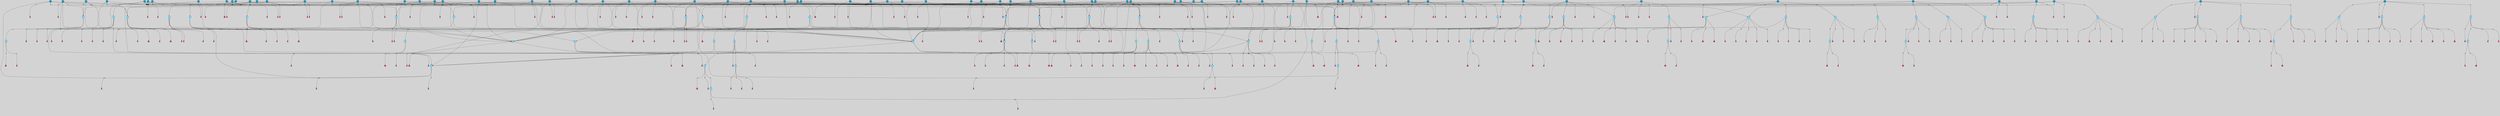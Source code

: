 // File exported with GEGELATI v1.3.1
// On the 2024-04-08 17:24:32
// With the File::TPGGraphDotExporter
digraph{
	graph[pad = "0.212, 0.055" bgcolor = lightgray]
	node[shape=circle style = filled label = ""]
		T3 [fillcolor="#66ddff"]
		T7 [fillcolor="#66ddff"]
		T11 [fillcolor="#66ddff"]
		T27 [fillcolor="#66ddff"]
		T54 [fillcolor="#66ddff"]
		T95 [fillcolor="#66ddff"]
		T129 [fillcolor="#66ddff"]
		T212 [fillcolor="#66ddff"]
		T214 [fillcolor="#66ddff"]
		T242 [fillcolor="#66ddff"]
		T277 [fillcolor="#66ddff"]
		T280 [fillcolor="#1199bb"]
		T282 [fillcolor="#66ddff"]
		T305 [fillcolor="#66ddff"]
		T327 [fillcolor="#66ddff"]
		T328 [fillcolor="#66ddff"]
		T329 [fillcolor="#66ddff"]
		T330 [fillcolor="#66ddff"]
		T331 [fillcolor="#66ddff"]
		T332 [fillcolor="#66ddff"]
		T333 [fillcolor="#1199bb"]
		T334 [fillcolor="#66ddff"]
		T335 [fillcolor="#66ddff"]
		T336 [fillcolor="#66ddff"]
		T337 [fillcolor="#66ddff"]
		T338 [fillcolor="#66ddff"]
		T438 [fillcolor="#1199bb"]
		T448 [fillcolor="#1199bb"]
		T449 [fillcolor="#1199bb"]
		T478 [fillcolor="#1199bb"]
		T482 [fillcolor="#66ddff"]
		T541 [fillcolor="#66ddff"]
		T580 [fillcolor="#66ddff"]
		T581 [fillcolor="#66ddff"]
		T582 [fillcolor="#66ddff"]
		T48 [fillcolor="#66ddff"]
		T583 [fillcolor="#1199bb"]
		T584 [fillcolor="#66ddff"]
		T585 [fillcolor="#66ddff"]
		T586 [fillcolor="#66ddff"]
		T587 [fillcolor="#66ddff"]
		T588 [fillcolor="#66ddff"]
		T590 [fillcolor="#1199bb"]
		T627 [fillcolor="#66ddff"]
		T640 [fillcolor="#66ddff"]
		T641 [fillcolor="#66ddff"]
		T642 [fillcolor="#66ddff"]
		T643 [fillcolor="#66ddff"]
		T644 [fillcolor="#1199bb"]
		T645 [fillcolor="#66ddff"]
		T646 [fillcolor="#66ddff"]
		T609 [fillcolor="#66ddff"]
		T647 [fillcolor="#66ddff"]
		T648 [fillcolor="#1199bb"]
		T651 [fillcolor="#66ddff"]
		T661 [fillcolor="#1199bb"]
		T669 [fillcolor="#1199bb"]
		T675 [fillcolor="#1199bb"]
		T678 [fillcolor="#1199bb"]
		T684 [fillcolor="#1199bb"]
		T692 [fillcolor="#1199bb"]
		T693 [fillcolor="#1199bb"]
		T707 [fillcolor="#1199bb"]
		T711 [fillcolor="#66ddff"]
		T712 [fillcolor="#66ddff"]
		T713 [fillcolor="#66ddff"]
		T527 [fillcolor="#1199bb"]
		T714 [fillcolor="#66ddff"]
		T715 [fillcolor="#66ddff"]
		T716 [fillcolor="#66ddff"]
		T717 [fillcolor="#1199bb"]
		T718 [fillcolor="#1199bb"]
		T720 [fillcolor="#1199bb"]
		T721 [fillcolor="#1199bb"]
		T723 [fillcolor="#1199bb"]
		T731 [fillcolor="#1199bb"]
		T733 [fillcolor="#1199bb"]
		T736 [fillcolor="#1199bb"]
		T737 [fillcolor="#1199bb"]
		T741 [fillcolor="#1199bb"]
		T744 [fillcolor="#1199bb"]
		T745 [fillcolor="#1199bb"]
		T749 [fillcolor="#1199bb"]
		T750 [fillcolor="#1199bb"]
		T756 [fillcolor="#1199bb"]
		T757 [fillcolor="#1199bb"]
		T758 [fillcolor="#1199bb"]
		T759 [fillcolor="#1199bb"]
		T762 [fillcolor="#1199bb"]
		T763 [fillcolor="#1199bb"]
		T764 [fillcolor="#66ddff"]
		T765 [fillcolor="#66ddff"]
		T766 [fillcolor="#66ddff"]
		T767 [fillcolor="#66ddff"]
		T768 [fillcolor="#66ddff"]
		T769 [fillcolor="#1199bb"]
		T770 [fillcolor="#66ddff"]
		T771 [fillcolor="#66ddff"]
		T772 [fillcolor="#66ddff"]
		T773 [fillcolor="#66ddff"]
		T774 [fillcolor="#66ddff"]
		T776 [fillcolor="#1199bb"]
		T777 [fillcolor="#1199bb"]
		T778 [fillcolor="#1199bb"]
		T780 [fillcolor="#1199bb"]
		T782 [fillcolor="#1199bb"]
		T785 [fillcolor="#1199bb"]
		T786 [fillcolor="#1199bb"]
		T789 [fillcolor="#1199bb"]
		T790 [fillcolor="#1199bb"]
		T791 [fillcolor="#1199bb"]
		T792 [fillcolor="#1199bb"]
		T795 [fillcolor="#1199bb"]
		T801 [fillcolor="#1199bb"]
		T803 [fillcolor="#1199bb"]
		T805 [fillcolor="#1199bb"]
		T806 [fillcolor="#1199bb"]
		T807 [fillcolor="#1199bb"]
		T808 [fillcolor="#1199bb"]
		T809 [fillcolor="#1199bb"]
		T810 [fillcolor="#1199bb"]
		T811 [fillcolor="#1199bb"]
		T812 [fillcolor="#1199bb"]
		T813 [fillcolor="#1199bb"]
		T814 [fillcolor="#66ddff"]
		T815 [fillcolor="#66ddff"]
		T816 [fillcolor="#66ddff"]
		T817 [fillcolor="#66ddff"]
		T818 [fillcolor="#66ddff"]
		T819 [fillcolor="#1199bb"]
		T820 [fillcolor="#66ddff"]
		T821 [fillcolor="#66ddff"]
		T822 [fillcolor="#66ddff"]
		T823 [fillcolor="#66ddff"]
		T824 [fillcolor="#66ddff"]
		T828 [fillcolor="#1199bb"]
		T829 [fillcolor="#1199bb"]
		T830 [fillcolor="#1199bb"]
		T831 [fillcolor="#1199bb"]
		T834 [fillcolor="#1199bb"]
		T835 [fillcolor="#1199bb"]
		T837 [fillcolor="#1199bb"]
		T838 [fillcolor="#1199bb"]
		T839 [fillcolor="#1199bb"]
		T840 [fillcolor="#1199bb"]
		T841 [fillcolor="#1199bb"]
		T842 [fillcolor="#1199bb"]
		T843 [fillcolor="#1199bb"]
		P13497 [fillcolor="#cccccc" shape=point] //6|
		I13497 [shape=box style=invis label="6|1&2|6#1|7&#92;n10|7&2|0#1|5&#92;n9|4&0|1#2|2&#92;n8|6&0|0#1|0&#92;n"]
		P13497 -> I13497[style=invis]
		A9394 [fillcolor="#ff3366" shape=box margin=0.03 width=0 height=0 label="3"]
		T3 -> P13497 -> A9394
		P13498 [fillcolor="#cccccc" shape=point] //3|
		I13498 [shape=box style=invis label="7|6&2|4#0|2&#92;n10|3&2|7#1|4&#92;n11|6&0|4#0|1&#92;n7|1&0|0#2|6&#92;n7|6&0|3#2|6&#92;n4|0&2|6#0|1&#92;n4|4&2|5#0|2&#92;n4|6&0|4#2|7&#92;n10|0&2|3#1|5&#92;n2|6&0|5#0|2&#92;n1|0&2|3#0|7&#92;n1|6&2|0#0|5&#92;n6|2&0|1#0|7&#92;n9|2&0|3#2|7&#92;n5|3&0|6#0|6&#92;n1|7&2|5#2|3&#92;n8|1&2|7#0|6&#92;n1|0&2|5#2|1&#92;n7|1&2|2#2|5&#92;n7|4&2|6#0|3&#92;n"]
		P13498 -> I13498[style=invis]
		A9395 [fillcolor="#ff3366" shape=box margin=0.03 width=0 height=0 label="4"]
		T3 -> P13498 -> A9395
		P13499 [fillcolor="#cccccc" shape=point] //-3|
		I13499 [shape=box style=invis label="1|6&2|7#0|7&#92;n10|2&0|7#1|3&#92;n9|6&2|7#2|2&#92;n5|3&0|7#0|7&#92;n1|6&2|3#0|0&#92;n2|3&2|3#2|2&#92;n5|1&2|6#0|6&#92;n"]
		P13499 -> I13499[style=invis]
		A9396 [fillcolor="#ff3366" shape=box margin=0.03 width=0 height=0 label="7"]
		T7 -> P13499 -> A9396
		P13500 [fillcolor="#cccccc" shape=point] //5|
		I13500 [shape=box style=invis label="0|5&2|3#0|1&#92;n0|6&2|1#2|4&#92;n6|2&2|6#0|7&#92;n7|4&0|3#0|1&#92;n5|4&0|7#1|6&#92;n9|1&0|5#2|2&#92;n6|3&2|3#1|7&#92;n11|7&2|4#1|6&#92;n2|5&0|1#0|0&#92;n4|7&0|0#0|2&#92;n6|2&0|6#0|0&#92;n2|1&2|6#2|4&#92;n10|0&2|0#1|0&#92;n6|6&2|4#0|6&#92;n"]
		P13500 -> I13500[style=invis]
		A9397 [fillcolor="#ff3366" shape=box margin=0.03 width=0 height=0 label="8"]
		T7 -> P13500 -> A9397
		P13501 [fillcolor="#cccccc" shape=point] //6|
		I13501 [shape=box style=invis label="3|0&2|7#2|2&#92;n3|2&0|4#2|5&#92;n5|1&0|2#1|0&#92;n8|7&0|1#2|0&#92;n8|5&0|3#0|6&#92;n0|2&0|2#2|3&#92;n1|5&2|5#0|5&#92;n5|6&0|6#0|7&#92;n6|7&0|0#2|6&#92;n1|2&2|3#0|0&#92;n7|7&2|3#0|4&#92;n0|7&2|7#0|6&#92;n1|0&2|2#2|7&#92;n4|4&0|1#0|0&#92;n"]
		P13501 -> I13501[style=invis]
		A9398 [fillcolor="#ff3366" shape=box margin=0.03 width=0 height=0 label="11"]
		T11 -> P13501 -> A9398
		P13502 [fillcolor="#cccccc" shape=point] //-4|
		I13502 [shape=box style=invis label="4|1&0|4#2|6&#92;n1|2&2|2#2|0&#92;n1|2&2|0#0|6&#92;n8|4&2|3#2|5&#92;n5|5&2|1#1|0&#92;n"]
		P13502 -> I13502[style=invis]
		A9399 [fillcolor="#ff3366" shape=box margin=0.03 width=0 height=0 label="12"]
		T11 -> P13502 -> A9399
		P13503 [fillcolor="#cccccc" shape=point] //2|
		I13503 [shape=box style=invis label="9|1&2|3#0|1&#92;n5|2&2|0#2|4&#92;n3|6&2|5#2|7&#92;n7|0&2|5#0|4&#92;n1|2&0|3#0|5&#92;n7|3&2|7#0|0&#92;n"]
		P13503 -> I13503[style=invis]
		A9400 [fillcolor="#ff3366" shape=box margin=0.03 width=0 height=0 label="2"]
		T27 -> P13503 -> A9400
		P13504 [fillcolor="#cccccc" shape=point] //-6|
		I13504 [shape=box style=invis label="7|5&0|4#0|4&#92;n11|0&2|5#2|1&#92;n"]
		P13504 -> I13504[style=invis]
		A9401 [fillcolor="#ff3366" shape=box margin=0.03 width=0 height=0 label="3"]
		T27 -> P13504 -> A9401
		T27 -> P13498
		P13505 [fillcolor="#cccccc" shape=point] //0|
		I13505 [shape=box style=invis label="2|5&0|1#0|6&#92;n6|1&2|2#2|7&#92;n8|0&0|3#1|4&#92;n4|3&2|5#2|4&#92;n8|1&2|4#0|0&#92;n6|6&0|1#2|6&#92;n11|7&2|4#2|5&#92;n6|2&2|4#0|2&#92;n8|5&2|4#2|4&#92;n2|1&2|1#2|2&#92;n2|7&2|5#2|6&#92;n9|7&0|5#0|4&#92;n1|2&0|5#2|6&#92;n4|2&2|3#2|7&#92;n3|3&2|1#0|2&#92;n"]
		P13505 -> I13505[style=invis]
		A9402 [fillcolor="#ff3366" shape=box margin=0.03 width=0 height=0 label="5"]
		T27 -> P13505 -> A9402
		P13506 [fillcolor="#cccccc" shape=point] //0|
		I13506 [shape=box style=invis label="4|0&0|3#2|7&#92;n10|2&0|3#1|7&#92;n3|5&0|2#0|3&#92;n4|5&0|0#2|1&#92;n10|7&2|0#1|2&#92;n5|3&2|3#1|6&#92;n9|5&2|0#0|4&#92;n5|4&2|7#0|2&#92;n10|3&2|7#1|4&#92;n7|2&0|1#2|6&#92;n8|6&0|5#0|5&#92;n8|7&2|3#0|5&#92;n2|6&2|4#0|0&#92;n"]
		P13506 -> I13506[style=invis]
		A9403 [fillcolor="#ff3366" shape=box margin=0.03 width=0 height=0 label="5"]
		T27 -> P13506 -> A9403
		P13507 [fillcolor="#cccccc" shape=point] //8|
		I13507 [shape=box style=invis label="9|0&0|1#2|0&#92;n10|1&2|5#1|4&#92;n8|2&2|6#0|4&#92;n2|4&2|5#2|3&#92;n4|2&2|2#0|2&#92;n7|5&0|2#0|0&#92;n8|2&2|1#1|3&#92;n8|7&0|7#2|1&#92;n1|1&0|0#0|7&#92;n5|6&2|5#1|0&#92;n6|6&2|5#0|0&#92;n11|4&0|3#2|6&#92;n4|2&2|4#0|7&#92;n5|6&0|1#2|0&#92;n11|3&0|2#0|7&#92;n"]
		P13507 -> I13507[style=invis]
		A9404 [fillcolor="#ff3366" shape=box margin=0.03 width=0 height=0 label="6"]
		T54 -> P13507 -> A9404
		P13508 [fillcolor="#cccccc" shape=point] //5|
		I13508 [shape=box style=invis label="3|0&2|0#0|1&#92;n3|0&0|7#0|1&#92;n5|3&0|2#2|6&#92;n4|4&2|4#2|6&#92;n11|2&0|7#1|6&#92;n2|7&2|2#2|5&#92;n9|3&2|6#2|7&#92;n7|7&0|0#0|4&#92;n6|1&2|4#2|3&#92;n5|4&2|0#1|6&#92;n1|3&0|7#0|4&#92;n"]
		P13508 -> I13508[style=invis]
		A9405 [fillcolor="#ff3366" shape=box margin=0.03 width=0 height=0 label="7"]
		T54 -> P13508 -> A9405
		P13509 [fillcolor="#cccccc" shape=point] //-10|
		I13509 [shape=box style=invis label="3|6&0|0#0|4&#92;n4|1&2|4#0|1&#92;n5|1&0|1#0|4&#92;n5|5&2|6#0|5&#92;n6|5&0|6#0|3&#92;n11|1&2|0#0|1&#92;n0|7&2|0#0|3&#92;n1|2&0|6#0|1&#92;n8|0&0|4#2|0&#92;n0|4&0|7#2|7&#92;n7|0&2|7#1|3&#92;n3|1&0|5#2|5&#92;n5|1&0|4#0|3&#92;n2|2&0|2#0|0&#92;n8|3&0|1#0|7&#92;n3|0&0|3#0|5&#92;n7|2&0|5#2|0&#92;n6|3&2|7#1|5&#92;n4|7&2|7#2|1&#92;n"]
		P13509 -> I13509[style=invis]
		A9406 [fillcolor="#ff3366" shape=box margin=0.03 width=0 height=0 label="14"]
		T54 -> P13509 -> A9406
		T54 -> P13500
		P13510 [fillcolor="#cccccc" shape=point] //4|
		I13510 [shape=box style=invis label="4|3&0|6#0|3&#92;n5|7&2|3#2|2&#92;n5|6&0|7#1|2&#92;n1|4&2|6#0|3&#92;n8|4&2|1#2|5&#92;n9|5&2|4#1|4&#92;n2|4&0|5#0|7&#92;n10|0&0|6#1|3&#92;n3|0&0|6#0|2&#92;n2|7&2|7#2|6&#92;n5|2&0|5#1|5&#92;n10|4&2|5#1|7&#92;n4|0&0|4#2|4&#92;n11|1&0|4#2|6&#92;n10|6&2|0#1|4&#92;n9|7&0|3#1|4&#92;n4|5&2|7#0|6&#92;n11|5&2|6#2|3&#92;n0|3&0|5#0|1&#92;n"]
		P13510 -> I13510[style=invis]
		A9407 [fillcolor="#ff3366" shape=box margin=0.03 width=0 height=0 label="13"]
		T95 -> P13510 -> A9407
		P13511 [fillcolor="#cccccc" shape=point] //8|
		I13511 [shape=box style=invis label="9|7&0|5#2|5&#92;n3|3&2|3#0|2&#92;n9|5&2|2#1|0&#92;n2|3&0|6#0|3&#92;n4|4&2|5#2|7&#92;n11|3&2|0#1|5&#92;n6|6&2|1#2|2&#92;n4|6&0|1#2|2&#92;n2|5&2|7#2|2&#92;n7|7&2|2#2|3&#92;n6|5&0|3#2|6&#92;n6|7&0|6#0|2&#92;n"]
		P13511 -> I13511[style=invis]
		A9408 [fillcolor="#ff3366" shape=box margin=0.03 width=0 height=0 label="14"]
		T95 -> P13511 -> A9408
		P13512 [fillcolor="#cccccc" shape=point] //2|
		I13512 [shape=box style=invis label="4|1&0|4#2|6&#92;n5|5&2|1#1|0&#92;n1|0&2|0#0|6&#92;n8|4&2|3#2|5&#92;n"]
		P13512 -> I13512[style=invis]
		T95 -> P13512 -> T11
		P13513 [fillcolor="#cccccc" shape=point] //-9|
		I13513 [shape=box style=invis label="2|0&2|0#2|1&#92;n4|4&2|4#2|6&#92;n9|1&0|3#1|7&#92;n5|3&0|2#2|6&#92;n2|7&2|2#2|5&#92;n5|4&2|0#1|6&#92;n3|0&0|7#0|1&#92;n1|3&0|7#0|4&#92;n11|6&2|2#0|7&#92;n7|7&0|0#0|4&#92;n11|0&0|7#1|6&#92;n9|3&2|6#2|7&#92;n"]
		P13513 -> I13513[style=invis]
		A9409 [fillcolor="#ff3366" shape=box margin=0.03 width=0 height=0 label="7"]
		T95 -> P13513 -> A9409
		P13514 [fillcolor="#cccccc" shape=point] //-8|
		I13514 [shape=box style=invis label="7|5&0|4#2|4&#92;n"]
		P13514 -> I13514[style=invis]
		A9410 [fillcolor="#ff3366" shape=box margin=0.03 width=0 height=0 label="3"]
		T95 -> P13514 -> A9410
		T129 -> P13507
		T129 -> P13508
		P13515 [fillcolor="#cccccc" shape=point] //10|
		I13515 [shape=box style=invis label="4|5&2|7#2|1&#92;n1|7&2|3#0|6&#92;n3|5&2|2#0|3&#92;n10|3&0|7#1|4&#92;n7|1&0|4#2|6&#92;n10|2&0|3#1|7&#92;n9|5&2|0#0|4&#92;n4|0&0|3#2|7&#92;n11|4&2|6#1|2&#92;n5|4&2|7#0|2&#92;n2|6&2|4#0|0&#92;n6|5&0|7#2|1&#92;n5|3&2|3#1|6&#92;n10|7&2|0#1|2&#92;n"]
		P13515 -> I13515[style=invis]
		A9411 [fillcolor="#ff3366" shape=box margin=0.03 width=0 height=0 label="5"]
		T129 -> P13515 -> A9411
		P13516 [fillcolor="#cccccc" shape=point] //5|
		I13516 [shape=box style=invis label="9|4&2|3#1|3&#92;n0|4&2|4#0|5&#92;n6|1&2|6#2|5&#92;n4|0&0|5#2|0&#92;n"]
		P13516 -> I13516[style=invis]
		A9412 [fillcolor="#ff3366" shape=box margin=0.03 width=0 height=0 label="7"]
		T129 -> P13516 -> A9412
		P13517 [fillcolor="#cccccc" shape=point] //6|
		I13517 [shape=box style=invis label="9|4&2|7#0|6&#92;n8|4&0|1#1|0&#92;n1|3&0|0#2|1&#92;n2|4&0|6#2|2&#92;n5|1&2|5#0|7&#92;n3|0&0|3#2|6&#92;n2|2&2|6#0|2&#92;n8|4&0|4#2|2&#92;n5|1&2|4#0|3&#92;n9|4&0|6#0|6&#92;n5|0&2|2#1|5&#92;n11|7&0|0#1|1&#92;n0|4&0|3#0|3&#92;n7|7&2|4#2|5&#92;n1|5&0|1#2|1&#92;n"]
		P13517 -> I13517[style=invis]
		A9413 [fillcolor="#ff3366" shape=box margin=0.03 width=0 height=0 label="1"]
		T129 -> P13517 -> A9413
		P13518 [fillcolor="#cccccc" shape=point] //6|
		I13518 [shape=box style=invis label="9|4&2|7#0|6&#92;n8|4&0|1#1|0&#92;n1|3&0|0#2|1&#92;n2|4&0|6#2|2&#92;n5|1&2|5#0|7&#92;n3|0&0|3#2|6&#92;n2|2&2|6#0|2&#92;n8|4&0|4#2|2&#92;n5|1&2|4#0|3&#92;n9|4&0|6#0|6&#92;n5|0&2|2#1|5&#92;n11|7&0|0#1|1&#92;n0|4&0|3#0|3&#92;n7|7&2|4#2|5&#92;n1|5&0|1#2|1&#92;n"]
		P13518 -> I13518[style=invis]
		A9414 [fillcolor="#ff3366" shape=box margin=0.03 width=0 height=0 label="1"]
		T212 -> P13518 -> A9414
		P13519 [fillcolor="#cccccc" shape=point] //10|
		I13519 [shape=box style=invis label="4|5&2|7#2|1&#92;n1|7&2|3#0|6&#92;n3|5&2|2#0|3&#92;n10|3&0|7#1|4&#92;n7|1&0|4#2|6&#92;n10|2&0|3#1|7&#92;n9|5&2|0#0|4&#92;n4|0&0|3#2|7&#92;n11|4&2|6#1|2&#92;n5|4&2|7#0|2&#92;n2|6&2|4#0|0&#92;n6|5&0|7#2|1&#92;n5|3&2|3#1|6&#92;n10|7&2|0#1|2&#92;n"]
		P13519 -> I13519[style=invis]
		A9415 [fillcolor="#ff3366" shape=box margin=0.03 width=0 height=0 label="5"]
		T212 -> P13519 -> A9415
		P13520 [fillcolor="#cccccc" shape=point] //8|
		I13520 [shape=box style=invis label="9|0&0|1#2|0&#92;n10|1&2|5#1|4&#92;n8|2&2|6#0|4&#92;n2|4&2|5#2|3&#92;n4|2&2|2#0|2&#92;n7|5&0|2#0|0&#92;n8|2&2|1#1|3&#92;n8|7&0|7#2|1&#92;n1|1&0|0#0|7&#92;n5|6&2|5#1|0&#92;n6|6&2|5#0|0&#92;n11|4&0|3#2|6&#92;n4|2&2|4#0|7&#92;n5|6&0|1#2|0&#92;n11|3&0|2#0|7&#92;n"]
		P13520 -> I13520[style=invis]
		A9416 [fillcolor="#ff3366" shape=box margin=0.03 width=0 height=0 label="6"]
		T212 -> P13520 -> A9416
		P13521 [fillcolor="#cccccc" shape=point] //5|
		I13521 [shape=box style=invis label="3|0&2|0#0|1&#92;n3|0&0|7#0|1&#92;n5|3&0|2#2|6&#92;n4|4&2|4#2|6&#92;n11|2&0|7#1|6&#92;n2|7&2|2#2|5&#92;n9|3&2|6#2|7&#92;n7|7&0|0#0|4&#92;n6|1&2|4#2|3&#92;n5|4&2|0#1|6&#92;n1|3&0|7#0|4&#92;n"]
		P13521 -> I13521[style=invis]
		A9417 [fillcolor="#ff3366" shape=box margin=0.03 width=0 height=0 label="7"]
		T212 -> P13521 -> A9417
		P13522 [fillcolor="#cccccc" shape=point] //5|
		I13522 [shape=box style=invis label="9|4&2|3#1|3&#92;n0|4&2|4#0|5&#92;n6|1&2|6#2|5&#92;n4|0&0|5#2|0&#92;n"]
		P13522 -> I13522[style=invis]
		A9418 [fillcolor="#ff3366" shape=box margin=0.03 width=0 height=0 label="7"]
		T212 -> P13522 -> A9418
		P13523 [fillcolor="#cccccc" shape=point] //6|
		I13523 [shape=box style=invis label="9|4&2|7#0|6&#92;n8|4&0|1#1|0&#92;n1|3&0|0#2|1&#92;n2|4&0|6#2|2&#92;n5|1&2|5#0|7&#92;n3|0&0|3#2|6&#92;n2|2&2|6#0|2&#92;n8|4&0|4#2|2&#92;n5|1&2|4#0|3&#92;n9|4&0|6#0|6&#92;n5|0&2|2#1|5&#92;n11|7&0|0#1|1&#92;n0|4&0|3#0|3&#92;n7|7&2|4#2|5&#92;n1|5&0|1#2|1&#92;n"]
		P13523 -> I13523[style=invis]
		A9419 [fillcolor="#ff3366" shape=box margin=0.03 width=0 height=0 label="1"]
		T214 -> P13523 -> A9419
		P13524 [fillcolor="#cccccc" shape=point] //10|
		I13524 [shape=box style=invis label="4|5&2|7#2|1&#92;n1|7&2|3#0|6&#92;n3|5&2|2#0|3&#92;n10|3&0|7#1|4&#92;n7|1&0|4#2|6&#92;n10|2&0|3#1|7&#92;n9|5&2|0#0|4&#92;n4|0&0|3#2|7&#92;n11|4&2|6#1|2&#92;n5|4&2|7#0|2&#92;n2|6&2|4#0|0&#92;n6|5&0|7#2|1&#92;n5|3&2|3#1|6&#92;n10|7&2|0#1|2&#92;n"]
		P13524 -> I13524[style=invis]
		A9420 [fillcolor="#ff3366" shape=box margin=0.03 width=0 height=0 label="5"]
		T214 -> P13524 -> A9420
		P13525 [fillcolor="#cccccc" shape=point] //5|
		I13525 [shape=box style=invis label="3|0&2|0#0|1&#92;n3|0&0|7#0|1&#92;n5|3&0|2#2|6&#92;n4|4&2|4#2|6&#92;n11|2&0|7#1|6&#92;n2|7&2|2#2|5&#92;n9|3&2|6#2|7&#92;n7|7&0|0#0|4&#92;n6|1&2|4#2|3&#92;n5|4&2|0#1|6&#92;n1|3&0|7#0|4&#92;n"]
		P13525 -> I13525[style=invis]
		A9421 [fillcolor="#ff3366" shape=box margin=0.03 width=0 height=0 label="7"]
		T214 -> P13525 -> A9421
		P13526 [fillcolor="#cccccc" shape=point] //8|
		I13526 [shape=box style=invis label="9|0&0|1#2|0&#92;n10|1&2|5#1|4&#92;n8|2&2|6#0|4&#92;n2|4&2|5#2|3&#92;n4|2&2|2#0|2&#92;n7|5&0|2#0|0&#92;n8|2&2|1#1|3&#92;n8|7&0|7#2|1&#92;n1|1&0|0#0|7&#92;n5|6&2|5#1|0&#92;n6|6&2|5#0|0&#92;n11|4&0|3#2|6&#92;n4|2&2|4#0|7&#92;n5|6&0|1#2|0&#92;n11|3&0|2#0|7&#92;n"]
		P13526 -> I13526[style=invis]
		A9422 [fillcolor="#ff3366" shape=box margin=0.03 width=0 height=0 label="6"]
		T214 -> P13526 -> A9422
		P13527 [fillcolor="#cccccc" shape=point] //5|
		I13527 [shape=box style=invis label="9|4&2|3#1|3&#92;n0|4&2|4#0|5&#92;n6|1&2|6#2|5&#92;n4|0&0|5#2|0&#92;n"]
		P13527 -> I13527[style=invis]
		A9423 [fillcolor="#ff3366" shape=box margin=0.03 width=0 height=0 label="7"]
		T214 -> P13527 -> A9423
		P13528 [fillcolor="#cccccc" shape=point] //5|
		I13528 [shape=box style=invis label="1|6&2|7#0|7&#92;n9|2&2|7#2|2&#92;n10|2&0|7#1|3&#92;n5|3&0|7#0|7&#92;n7|0&2|7#2|2&#92;n1|6&2|3#0|0&#92;n2|3&2|3#2|2&#92;n"]
		P13528 -> I13528[style=invis]
		A9424 [fillcolor="#ff3366" shape=box margin=0.03 width=0 height=0 label="7"]
		T242 -> P13528 -> A9424
		P13529 [fillcolor="#cccccc" shape=point] //-8|
		I13529 [shape=box style=invis label="7|5&0|2#2|1&#92;n1|0&2|6#0|0&#92;n7|1&2|6#1|1&#92;n8|7&0|3#1|6&#92;n3|7&2|3#2|4&#92;n"]
		P13529 -> I13529[style=invis]
		A9425 [fillcolor="#ff3366" shape=box margin=0.03 width=0 height=0 label="2"]
		T242 -> P13529 -> A9425
		P13530 [fillcolor="#cccccc" shape=point] //-3|
		I13530 [shape=box style=invis label="1|1&2|1#0|1&#92;n1|4&0|0#2|4&#92;n11|0&2|3#0|2&#92;n11|6&0|4#0|1&#92;n5|2&0|6#1|5&#92;n3|7&2|6#2|7&#92;n7|7&0|1#2|1&#92;n9|5&2|2#2|0&#92;n6|5&2|6#1|4&#92;n0|7&0|5#2|4&#92;n8|1&0|0#2|3&#92;n0|5&0|3#0|5&#92;n2|0&2|4#0|5&#92;n7|5&2|7#1|3&#92;n8|3&0|0#1|2&#92;n"]
		P13530 -> I13530[style=invis]
		A9426 [fillcolor="#ff3366" shape=box margin=0.03 width=0 height=0 label="1"]
		T242 -> P13530 -> A9426
		P13531 [fillcolor="#cccccc" shape=point] //-9|
		I13531 [shape=box style=invis label="4|7&0|0#0|2&#92;n6|2&0|1#0|0&#92;n6|2&2|6#0|7&#92;n9|0&2|7#1|1&#92;n7|4&0|3#0|1&#92;n10|6&2|1#1|1&#92;n9|1&0|5#2|2&#92;n5|4&0|7#2|6&#92;n2|5&0|1#0|0&#92;n0|5&2|5#0|1&#92;n11|7&2|4#1|6&#92;n2|1&2|6#2|4&#92;n10|0&0|0#1|0&#92;n6|6&2|4#0|6&#92;n"]
		P13531 -> I13531[style=invis]
		T277 -> P13531 -> T214
		P13532 [fillcolor="#cccccc" shape=point] //7|
		I13532 [shape=box style=invis label="7|4&2|7#0|4&#92;n4|6&0|1#2|5&#92;n2|1&2|3#0|0&#92;n4|3&2|0#0|1&#92;n0|0&2|7#2|7&#92;n7|7&0|5#2|3&#92;n5|0&2|1#2|2&#92;n10|0&0|4#1|2&#92;n4|4&0|7#0|0&#92;n6|7&0|2#0|1&#92;n1|4&2|5#0|4&#92;n"]
		P13532 -> I13532[style=invis]
		A9427 [fillcolor="#ff3366" shape=box margin=0.03 width=0 height=0 label="0"]
		T277 -> P13532 -> A9427
		P13533 [fillcolor="#cccccc" shape=point] //1|
		I13533 [shape=box style=invis label="5|1&0|6#2|7&#92;n2|4&0|4#2|2&#92;n0|6&0|5#0|4&#92;n10|6&2|5#1|6&#92;n9|3&0|1#1|7&#92;n10|3&2|2#1|0&#92;n5|0&0|0#2|1&#92;n11|3&2|3#1|5&#92;n10|3&0|1#1|0&#92;n2|4&0|1#0|1&#92;n0|2&0|3#2|4&#92;n9|2&2|1#2|5&#92;n11|7&2|6#2|6&#92;n"]
		P13533 -> I13533[style=invis]
		T277 -> P13533 -> T7
		P13534 [fillcolor="#cccccc" shape=point] //6|
		I13534 [shape=box style=invis label="7|0&2|5#1|2&#92;n10|6&2|1#1|3&#92;n7|5&0|2#0|7&#92;n10|7&0|1#1|5&#92;n4|6&2|5#0|5&#92;n4|4&0|7#2|7&#92;n"]
		P13534 -> I13534[style=invis]
		A9428 [fillcolor="#ff3366" shape=box margin=0.03 width=0 height=0 label="7"]
		T277 -> P13534 -> A9428
		P13535 [fillcolor="#cccccc" shape=point] //-2|
		I13535 [shape=box style=invis label="3|0&2|0#0|1&#92;n4|1&0|3#2|2&#92;n11|2&0|7#1|6&#92;n8|7&2|4#0|5&#92;n6|1&2|4#1|3&#92;n4|4&2|4#2|6&#92;n3|0&0|7#0|1&#92;n9|3&2|6#2|7&#92;n7|7&0|0#0|4&#92;n5|3&0|2#2|6&#92;n5|4&2|0#1|6&#92;n1|3&0|7#0|4&#92;n"]
		P13535 -> I13535[style=invis]
		A9429 [fillcolor="#ff3366" shape=box margin=0.03 width=0 height=0 label="7"]
		T277 -> P13535 -> A9429
		T280 -> P13510
		P13536 [fillcolor="#cccccc" shape=point] //1|
		I13536 [shape=box style=invis label="0|4&0|1#0|1&#92;n10|5&2|5#1|6&#92;n7|7&2|5#2|2&#92;n9|5&0|7#2|7&#92;n8|4&0|3#2|7&#92;n11|0&2|3#0|5&#92;n7|0&0|0#0|1&#92;n4|2&0|4#0|5&#92;n5|1&0|6#2|7&#92;n11|3&0|7#1|3&#92;n"]
		P13536 -> I13536[style=invis]
		T280 -> P13536 -> T7
		P13537 [fillcolor="#cccccc" shape=point] //-3|
		I13537 [shape=box style=invis label="4|5&0|0#0|0&#92;n4|7&0|0#0|2&#92;n0|6&2|1#2|4&#92;n9|1&0|5#2|2&#92;n10|0&2|0#1|0&#92;n6|6&2|4#0|6&#92;n2|5&0|1#0|0&#92;n6|3&2|3#1|7&#92;n11|7&2|4#1|6&#92;n6|2&2|6#0|1&#92;n6|2&0|0#0|0&#92;n9|1&2|6#2|4&#92;n10|4&0|3#1|1&#92;n5|4&2|7#1|6&#92;n"]
		P13537 -> I13537[style=invis]
		T280 -> P13537 -> T95
		P13538 [fillcolor="#cccccc" shape=point] //-4|
		I13538 [shape=box style=invis label="5|5&2|1#1|0&#92;n4|1&0|4#2|6&#92;n2|4&2|3#2|5&#92;n1|0&2|0#2|6&#92;n1|4&2|5#0|7&#92;n"]
		P13538 -> I13538[style=invis]
		T282 -> P13538 -> T11
		P13539 [fillcolor="#cccccc" shape=point] //5|
		I13539 [shape=box style=invis label="3|0&2|0#2|1&#92;n3|0&0|7#0|1&#92;n5|3&0|2#2|6&#92;n4|4&2|4#2|6&#92;n5|4&2|0#1|6&#92;n2|7&2|2#2|5&#92;n1|3&0|7#0|4&#92;n11|6&2|2#0|7&#92;n7|7&0|0#0|4&#92;n6|1&2|4#2|3&#92;n11|0&0|7#1|6&#92;n9|3&2|6#2|7&#92;n"]
		P13539 -> I13539[style=invis]
		A9430 [fillcolor="#ff3366" shape=box margin=0.03 width=0 height=0 label="7"]
		T282 -> P13539 -> A9430
		P13540 [fillcolor="#cccccc" shape=point] //10|
		I13540 [shape=box style=invis label="6|6&2|5#0|4&#92;n1|0&0|5#2|3&#92;n10|5&2|5#1|5&#92;n10|6&2|1#1|0&#92;n9|6&2|3#0|3&#92;n9|6&2|2#2|1&#92;n7|5&2|2#0|7&#92;n"]
		P13540 -> I13540[style=invis]
		A9431 [fillcolor="#ff3366" shape=box margin=0.03 width=0 height=0 label="7"]
		T282 -> P13540 -> A9431
		T282 -> P13514
		P13541 [fillcolor="#cccccc" shape=point] //2|
		I13541 [shape=box style=invis label="0|3&0|0#2|7&#92;n3|6&2|5#2|5&#92;n7|4&0|0#1|1&#92;n4|1&0|0#0|6&#92;n1|6&0|2#0|1&#92;n8|6&0|2#2|4&#92;n4|4&2|4#0|3&#92;n1|0&2|4#0|1&#92;n9|2&2|3#0|7&#92;n10|5&2|2#1|1&#92;n10|6&0|1#1|2&#92;n3|3&2|2#0|5&#92;n11|3&0|2#1|0&#92;n4|5&0|6#0|4&#92;n0|7&0|6#2|2&#92;n3|2&0|5#0|1&#92;n"]
		P13541 -> I13541[style=invis]
		A9432 [fillcolor="#ff3366" shape=box margin=0.03 width=0 height=0 label="1"]
		T282 -> P13541 -> A9432
		P13542 [fillcolor="#cccccc" shape=point] //7|
		I13542 [shape=box style=invis label="7|0&2|1#2|0&#92;n9|7&2|1#1|7&#92;n8|2&0|1#1|0&#92;n6|6&0|2#1|1&#92;n2|2&0|5#0|0&#92;n5|7&0|0#2|1&#92;n5|1&2|5#1|5&#92;n4|7&2|4#2|3&#92;n10|5&2|2#1|5&#92;n1|3&2|2#2|0&#92;n10|2&2|6#1|5&#92;n"]
		P13542 -> I13542[style=invis]
		A9433 [fillcolor="#ff3366" shape=box margin=0.03 width=0 height=0 label="1"]
		T305 -> P13542 -> A9433
		P13543 [fillcolor="#cccccc" shape=point] //4|
		I13543 [shape=box style=invis label="7|1&2|6#1|3&#92;n10|1&0|3#1|6&#92;n8|5&2|3#2|1&#92;n11|5&0|0#2|6&#92;n4|1&0|6#0|0&#92;n11|1&0|2#0|3&#92;n2|0&2|1#0|7&#92;n"]
		P13543 -> I13543[style=invis]
		A9434 [fillcolor="#ff3366" shape=box margin=0.03 width=0 height=0 label="2"]
		T305 -> P13543 -> A9434
		P13544 [fillcolor="#cccccc" shape=point] //2|
		I13544 [shape=box style=invis label="10|4&0|5#1|0&#92;n8|1&0|7#1|4&#92;n3|0&2|3#0|1&#92;n0|3&0|3#0|2&#92;n"]
		P13544 -> I13544[style=invis]
		T305 -> P13544 -> T242
		P13545 [fillcolor="#cccccc" shape=point] //6|
		I13545 [shape=box style=invis label="10|4&2|6#1|2&#92;n8|4&0|1#1|0&#92;n0|4&2|6#0|0&#92;n8|4&2|5#2|1&#92;n7|5&2|5#1|0&#92;n3|6&0|6#2|2&#92;n1|7&0|7#0|5&#92;n2|0&0|7#2|4&#92;n2|6&2|2#0|0&#92;n0|7&2|7#0|7&#92;n11|6&0|4#2|2&#92;n5|5&0|0#0|1&#92;n10|1&0|0#1|0&#92;n7|3&0|1#2|5&#92;n9|2&2|7#1|5&#92;n9|4&2|6#2|7&#92;n1|6&2|4#2|2&#92;n3|3&2|2#0|7&#92;n1|6&2|0#0|0&#92;n6|4&2|6#1|0&#92;n"]
		P13545 -> I13545[style=invis]
		A9435 [fillcolor="#ff3366" shape=box margin=0.03 width=0 height=0 label="1"]
		T305 -> P13545 -> A9435
		P13546 [fillcolor="#cccccc" shape=point] //9|
		I13546 [shape=box style=invis label="0|6&2|1#2|3&#92;n7|4&0|3#0|1&#92;n0|5&2|3#0|1&#92;n9|1&0|5#2|2&#92;n6|6&2|3#1|7&#92;n11|7&2|4#1|6&#92;n2|5&0|1#0|0&#92;n7|5&2|3#1|1&#92;n5|4&0|7#1|6&#92;n4|7&0|0#0|2&#92;n2|1&2|6#2|4&#92;n10|0&2|7#1|0&#92;n6|6&2|4#0|6&#92;n"]
		P13546 -> I13546[style=invis]
		A9436 [fillcolor="#ff3366" shape=box margin=0.03 width=0 height=0 label="8"]
		T305 -> P13546 -> A9436
		P13547 [fillcolor="#cccccc" shape=point] //-4|
		I13547 [shape=box style=invis label="4|1&0|4#2|6&#92;n1|2&2|2#2|0&#92;n1|2&2|0#0|6&#92;n8|4&2|3#2|5&#92;n5|5&2|1#1|0&#92;n"]
		P13547 -> I13547[style=invis]
		A9437 [fillcolor="#ff3366" shape=box margin=0.03 width=0 height=0 label="12"]
		T330 -> P13547 -> A9437
		P13548 [fillcolor="#cccccc" shape=point] //6|
		I13548 [shape=box style=invis label="3|0&2|7#2|2&#92;n3|2&0|4#2|5&#92;n5|1&0|2#1|0&#92;n8|7&0|1#2|0&#92;n8|5&0|3#0|6&#92;n0|2&0|2#2|3&#92;n1|5&2|5#0|5&#92;n5|6&0|6#0|7&#92;n6|7&0|0#2|6&#92;n1|2&2|3#0|0&#92;n7|7&2|3#0|4&#92;n0|7&2|7#0|6&#92;n1|0&2|2#2|7&#92;n4|4&0|1#0|0&#92;n"]
		P13548 -> I13548[style=invis]
		A9438 [fillcolor="#ff3366" shape=box margin=0.03 width=0 height=0 label="11"]
		T330 -> P13548 -> A9438
		P13549 [fillcolor="#cccccc" shape=point] //-3|
		I13549 [shape=box style=invis label="8|1&2|3#0|5&#92;n0|6&0|5#0|5&#92;n3|7&2|1#0|6&#92;n3|5&0|1#0|0&#92;n9|5&2|0#0|4&#92;n3|5&0|2#0|3&#92;n10|6&2|4#1|0&#92;n9|4&2|7#2|6&#92;n1|7&2|5#2|2&#92;n"]
		P13549 -> I13549[style=invis]
		A9439 [fillcolor="#ff3366" shape=box margin=0.03 width=0 height=0 label="5"]
		T332 -> P13549 -> A9439
		P13550 [fillcolor="#cccccc" shape=point] //-2|
		I13550 [shape=box style=invis label="11|7&2|0#1|7&#92;n4|3&0|1#2|5&#92;n0|4&2|4#2|7&#92;n1|6&0|0#0|4&#92;n4|0&0|0#0|5&#92;n0|6&2|3#2|0&#92;n9|6&2|5#1|3&#92;n0|7&2|1#2|5&#92;n4|4&0|5#0|1&#92;n10|4&0|0#1|0&#92;n"]
		P13550 -> I13550[style=invis]
		A9440 [fillcolor="#ff3366" shape=box margin=0.03 width=0 height=0 label="12"]
		T328 -> P13550 -> A9440
		P13551 [fillcolor="#cccccc" shape=point] //-3|
		I13551 [shape=box style=invis label="1|6&2|7#0|7&#92;n10|2&0|7#1|3&#92;n9|6&2|7#2|2&#92;n5|3&0|7#0|7&#92;n1|6&2|3#0|0&#92;n2|3&2|3#2|2&#92;n5|1&2|6#0|6&#92;n"]
		P13551 -> I13551[style=invis]
		A9441 [fillcolor="#ff3366" shape=box margin=0.03 width=0 height=0 label="7"]
		T331 -> P13551 -> A9441
		P13552 [fillcolor="#cccccc" shape=point] //-3|
		I13552 [shape=box style=invis label="7|2&2|4#0|2&#92;n4|1&2|6#0|1&#92;n11|6&0|4#0|1&#92;n7|1&0|0#2|6&#92;n6|2&0|1#0|7&#92;n10|3&2|7#1|4&#92;n3|5&2|3#0|1&#92;n4|4&2|5#0|2&#92;n4|6&0|4#2|7&#92;n2|5&0|5#0|2&#92;n10|0&2|3#1|4&#92;n0|1&2|7#0|6&#92;n7|6&0|3#2|6&#92;n1|3&0|6#2|0&#92;n5|3&0|6#0|6&#92;n1|4&2|5#2|3&#92;n1|6&2|0#0|5&#92;n9|2&0|3#2|7&#92;n7|1&2|2#2|5&#92;n"]
		P13552 -> I13552[style=invis]
		T328 -> P13552 -> T329
		P13553 [fillcolor="#cccccc" shape=point] //-3|
		I13553 [shape=box style=invis label="3|7&0|0#0|2&#92;n11|5&0|1#1|1&#92;n4|1&0|6#2|6&#92;n4|0&0|1#0|5&#92;n"]
		P13553 -> I13553[style=invis]
		T329 -> P13553 -> T327
		P13554 [fillcolor="#cccccc" shape=point] //1|
		I13554 [shape=box style=invis label="5|1&0|6#2|7&#92;n2|4&0|4#2|2&#92;n0|6&0|5#0|4&#92;n10|6&2|5#1|6&#92;n9|3&0|1#1|7&#92;n10|3&2|2#1|0&#92;n5|0&0|0#2|1&#92;n11|3&2|3#1|5&#92;n10|3&0|1#1|0&#92;n2|4&0|1#0|1&#92;n0|2&0|3#2|4&#92;n9|2&2|1#2|5&#92;n11|7&2|6#2|6&#92;n"]
		P13554 -> I13554[style=invis]
		T327 -> P13554 -> T331
		P13555 [fillcolor="#cccccc" shape=point] //5|
		I13555 [shape=box style=invis label="10|4&2|6#1|2&#92;n8|4&0|1#1|0&#92;n0|4&2|6#0|0&#92;n8|4&2|5#2|1&#92;n7|5&2|5#1|0&#92;n3|6&0|6#2|2&#92;n1|7&0|7#0|5&#92;n2|0&0|7#2|4&#92;n9|4&2|6#2|7&#92;n2|6&2|2#0|0&#92;n11|7&2|7#0|7&#92;n5|5&0|0#0|1&#92;n10|1&0|0#1|0&#92;n7|3&0|1#2|5&#92;n9|2&2|7#1|5&#92;n9|0&2|5#1|2&#92;n1|6&2|4#2|2&#92;n3|3&2|2#0|7&#92;n1|6&2|0#0|0&#92;n6|4&2|6#1|0&#92;n"]
		P13555 -> I13555[style=invis]
		A9442 [fillcolor="#ff3366" shape=box margin=0.03 width=0 height=0 label="1"]
		T329 -> P13555 -> A9442
		P13556 [fillcolor="#cccccc" shape=point] //5|
		I13556 [shape=box style=invis label="0|5&2|3#0|1&#92;n0|6&2|1#2|4&#92;n6|2&2|6#0|7&#92;n7|4&0|3#0|1&#92;n5|4&0|7#1|6&#92;n9|1&0|5#2|2&#92;n6|3&2|3#1|7&#92;n11|7&2|4#1|6&#92;n2|5&0|1#0|0&#92;n4|7&0|0#0|2&#92;n6|2&0|6#0|0&#92;n2|1&2|6#2|4&#92;n10|0&2|0#1|0&#92;n6|6&2|4#0|6&#92;n"]
		P13556 -> I13556[style=invis]
		A9443 [fillcolor="#ff3366" shape=box margin=0.03 width=0 height=0 label="8"]
		T331 -> P13556 -> A9443
		P13557 [fillcolor="#cccccc" shape=point] //-2|
		I13557 [shape=box style=invis label="4|1&0|4#0|3&#92;n4|2&0|5#2|0&#92;n5|5&2|6#0|5&#92;n1|4&0|1#0|2&#92;n6|3&2|7#1|5&#92;n0|4&2|0#0|3&#92;n8|5&2|5#1|2&#92;n10|7&2|7#1|1&#92;n3|4&0|0#2|1&#92;n3|6&2|5#2|5&#92;n8|3&0|1#0|7&#92;n10|0&2|7#1|3&#92;n4|1&2|4#0|1&#92;n9|3&2|0#0|4&#92;n3|6&2|0#0|4&#92;n1|2&0|6#2|1&#92;n4|0&2|1#2|2&#92;n"]
		P13557 -> I13557[style=invis]
		A9444 [fillcolor="#ff3366" shape=box margin=0.03 width=0 height=0 label="14"]
		T327 -> P13557 -> A9444
		P13558 [fillcolor="#cccccc" shape=point] //5|
		I13558 [shape=box style=invis label="8|1&2|6#0|6&#92;n3|0&0|7#0|1&#92;n11|3&0|2#2|6&#92;n4|4&2|4#2|6&#92;n11|2&0|7#1|6&#92;n2|7&2|2#2|5&#92;n7|7&0|0#0|4&#92;n6|1&2|4#2|3&#92;n5|4&2|0#1|6&#92;n3|0&2|0#0|1&#92;n1|3&0|7#0|4&#92;n"]
		P13558 -> I13558[style=invis]
		A9445 [fillcolor="#ff3366" shape=box margin=0.03 width=0 height=0 label="7"]
		T329 -> P13558 -> A9445
		P13559 [fillcolor="#cccccc" shape=point] //5|
		I13559 [shape=box style=invis label="3|0&2|0#0|1&#92;n3|0&0|7#0|1&#92;n5|3&0|2#2|6&#92;n4|4&2|4#2|6&#92;n11|2&0|7#1|6&#92;n2|7&2|2#2|5&#92;n9|3&2|6#2|7&#92;n7|7&0|0#0|4&#92;n6|1&2|4#2|3&#92;n5|4&2|0#1|6&#92;n1|3&0|7#0|4&#92;n"]
		P13559 -> I13559[style=invis]
		A9446 [fillcolor="#ff3366" shape=box margin=0.03 width=0 height=0 label="7"]
		T327 -> P13559 -> A9446
		P13560 [fillcolor="#cccccc" shape=point] //2|
		I13560 [shape=box style=invis label="4|1&0|4#2|6&#92;n5|5&2|1#1|0&#92;n1|0&2|0#0|6&#92;n8|4&2|3#2|5&#92;n"]
		P13560 -> I13560[style=invis]
		T328 -> P13560 -> T330
		P13561 [fillcolor="#cccccc" shape=point] //0|
		I13561 [shape=box style=invis label="2|5&0|1#0|6&#92;n6|1&2|2#2|7&#92;n8|0&0|3#1|4&#92;n4|3&2|5#2|4&#92;n8|1&2|4#0|0&#92;n6|6&0|1#2|6&#92;n11|7&2|4#2|5&#92;n6|2&2|4#0|2&#92;n8|5&2|4#2|4&#92;n2|1&2|1#2|2&#92;n2|7&2|5#2|6&#92;n9|7&0|5#0|4&#92;n1|2&0|5#2|6&#92;n4|2&2|3#2|7&#92;n3|3&2|1#0|2&#92;n"]
		P13561 -> I13561[style=invis]
		A9447 [fillcolor="#ff3366" shape=box margin=0.03 width=0 height=0 label="5"]
		T332 -> P13561 -> A9447
		P13562 [fillcolor="#cccccc" shape=point] //7|
		I13562 [shape=box style=invis label="7|0&2|1#2|0&#92;n9|7&2|1#1|7&#92;n8|2&0|1#1|0&#92;n6|6&0|2#1|1&#92;n2|2&0|5#0|0&#92;n5|7&0|0#2|1&#92;n5|1&2|5#1|5&#92;n4|7&2|4#2|3&#92;n10|5&2|2#1|5&#92;n1|3&2|2#2|0&#92;n10|2&2|6#1|5&#92;n"]
		P13562 -> I13562[style=invis]
		A9448 [fillcolor="#ff3366" shape=box margin=0.03 width=0 height=0 label="1"]
		T329 -> P13562 -> A9448
		P13563 [fillcolor="#cccccc" shape=point] //7|
		I13563 [shape=box style=invis label="6|1&2|6#2|7&#92;n7|0&2|4#2|3&#92;n3|3&0|7#0|6&#92;n5|4&0|2#2|4&#92;n8|5&2|6#2|7&#92;n0|0&2|3#0|3&#92;n5|4&2|4#2|6&#92;n"]
		P13563 -> I13563[style=invis]
		T329 -> P13563 -> T332
		P13564 [fillcolor="#cccccc" shape=point] //7|
		I13564 [shape=box style=invis label="0|2&2|4#2|6&#92;n5|3&0|6#0|1&#92;n4|7&2|6#0|5&#92;n7|6&0|7#0|5&#92;n10|7&2|2#1|1&#92;n"]
		P13564 -> I13564[style=invis]
		A9449 [fillcolor="#ff3366" shape=box margin=0.03 width=0 height=0 label="4"]
		T332 -> P13564 -> A9449
		P13565 [fillcolor="#cccccc" shape=point] //-4|
		I13565 [shape=box style=invis label="4|1&0|4#2|6&#92;n1|2&2|2#2|0&#92;n1|2&2|0#0|6&#92;n8|4&2|3#2|5&#92;n5|5&2|1#1|0&#92;n"]
		P13565 -> I13565[style=invis]
		A9450 [fillcolor="#ff3366" shape=box margin=0.03 width=0 height=0 label="12"]
		T338 -> P13565 -> A9450
		P13566 [fillcolor="#cccccc" shape=point] //6|
		I13566 [shape=box style=invis label="3|0&2|7#2|2&#92;n3|2&0|4#2|5&#92;n5|1&0|2#1|0&#92;n8|7&0|1#2|0&#92;n8|5&0|3#0|6&#92;n0|2&0|2#2|3&#92;n1|5&2|5#0|5&#92;n5|6&0|6#0|7&#92;n6|7&0|0#2|6&#92;n1|2&2|3#0|0&#92;n7|7&2|3#0|4&#92;n0|7&2|7#0|6&#92;n1|0&2|2#2|7&#92;n4|4&0|1#0|0&#92;n"]
		P13566 -> I13566[style=invis]
		A9451 [fillcolor="#ff3366" shape=box margin=0.03 width=0 height=0 label="11"]
		T338 -> P13566 -> A9451
		P13567 [fillcolor="#cccccc" shape=point] //2|
		I13567 [shape=box style=invis label="4|1&0|4#2|6&#92;n5|5&2|1#1|0&#92;n1|0&2|0#0|6&#92;n8|4&2|3#2|5&#92;n"]
		P13567 -> I13567[style=invis]
		T333 -> P13567 -> T338
		P13568 [fillcolor="#cccccc" shape=point] //-3|
		I13568 [shape=box style=invis label="8|1&2|3#0|5&#92;n0|6&0|5#0|5&#92;n3|7&2|1#0|6&#92;n3|5&0|1#0|0&#92;n9|5&2|0#0|4&#92;n3|5&0|2#0|3&#92;n10|6&2|4#1|0&#92;n9|4&2|7#2|6&#92;n1|7&2|5#2|2&#92;n"]
		P13568 -> I13568[style=invis]
		A9452 [fillcolor="#ff3366" shape=box margin=0.03 width=0 height=0 label="5"]
		T337 -> P13568 -> A9452
		P13569 [fillcolor="#cccccc" shape=point] //-2|
		I13569 [shape=box style=invis label="11|7&2|0#1|7&#92;n4|3&0|1#2|5&#92;n0|4&2|4#2|7&#92;n1|6&0|0#0|4&#92;n4|0&0|0#0|5&#92;n0|6&2|3#2|0&#92;n9|6&2|5#1|3&#92;n0|7&2|1#2|5&#92;n4|4&0|5#0|1&#92;n10|4&0|0#1|0&#92;n"]
		P13569 -> I13569[style=invis]
		A9453 [fillcolor="#ff3366" shape=box margin=0.03 width=0 height=0 label="12"]
		T333 -> P13569 -> A9453
		P13570 [fillcolor="#cccccc" shape=point] //7|
		I13570 [shape=box style=invis label="7|0&2|1#2|0&#92;n9|7&2|1#1|7&#92;n8|2&0|1#1|0&#92;n6|6&0|2#1|1&#92;n2|2&0|5#0|0&#92;n5|7&0|0#2|1&#92;n5|1&2|5#1|5&#92;n4|7&2|4#2|3&#92;n10|5&2|2#1|5&#92;n1|3&2|2#2|0&#92;n10|2&2|6#1|5&#92;n"]
		P13570 -> I13570[style=invis]
		A9454 [fillcolor="#ff3366" shape=box margin=0.03 width=0 height=0 label="1"]
		T335 -> P13570 -> A9454
		P13571 [fillcolor="#cccccc" shape=point] //-3|
		I13571 [shape=box style=invis label="7|2&2|4#0|2&#92;n4|1&2|6#0|1&#92;n11|6&0|4#0|1&#92;n7|1&0|0#2|6&#92;n6|2&0|1#0|7&#92;n10|3&2|7#1|4&#92;n3|5&2|3#0|1&#92;n4|4&2|5#0|2&#92;n4|6&0|4#2|7&#92;n2|5&0|5#0|2&#92;n10|0&2|3#1|4&#92;n0|1&2|7#0|6&#92;n7|6&0|3#2|6&#92;n1|3&0|6#2|0&#92;n5|3&0|6#0|6&#92;n1|4&2|5#2|3&#92;n1|6&2|0#0|5&#92;n9|2&0|3#2|7&#92;n7|1&2|2#2|5&#92;n"]
		P13571 -> I13571[style=invis]
		T333 -> P13571 -> T335
		P13572 [fillcolor="#cccccc" shape=point] //7|
		I13572 [shape=box style=invis label="6|1&2|6#2|7&#92;n7|0&2|4#2|3&#92;n3|3&0|7#0|6&#92;n5|4&0|2#2|4&#92;n8|5&2|6#2|7&#92;n0|0&2|3#0|3&#92;n5|4&2|4#2|6&#92;n"]
		P13572 -> I13572[style=invis]
		T335 -> P13572 -> T337
		P13573 [fillcolor="#cccccc" shape=point] //0|
		I13573 [shape=box style=invis label="2|5&0|1#0|6&#92;n6|1&2|2#2|7&#92;n8|0&0|3#1|4&#92;n4|3&2|5#2|4&#92;n8|1&2|4#0|0&#92;n6|6&0|1#2|6&#92;n11|7&2|4#2|5&#92;n6|2&2|4#0|2&#92;n8|5&2|4#2|4&#92;n2|1&2|1#2|2&#92;n2|7&2|5#2|6&#92;n9|7&0|5#0|4&#92;n1|2&0|5#2|6&#92;n4|2&2|3#2|7&#92;n3|3&2|1#0|2&#92;n"]
		P13573 -> I13573[style=invis]
		A9455 [fillcolor="#ff3366" shape=box margin=0.03 width=0 height=0 label="5"]
		T337 -> P13573 -> A9455
		P13574 [fillcolor="#cccccc" shape=point] //-3|
		I13574 [shape=box style=invis label="3|7&0|0#0|2&#92;n11|5&0|1#1|1&#92;n4|1&0|6#2|6&#92;n4|0&0|1#0|5&#92;n"]
		P13574 -> I13574[style=invis]
		T335 -> P13574 -> T334
		P13575 [fillcolor="#cccccc" shape=point] //-3|
		I13575 [shape=box style=invis label="1|6&2|7#0|7&#92;n10|2&0|7#1|3&#92;n9|6&2|7#2|2&#92;n5|3&0|7#0|7&#92;n1|6&2|3#0|0&#92;n2|3&2|3#2|2&#92;n5|1&2|6#0|6&#92;n"]
		P13575 -> I13575[style=invis]
		A9456 [fillcolor="#ff3366" shape=box margin=0.03 width=0 height=0 label="7"]
		T336 -> P13575 -> A9456
		P13576 [fillcolor="#cccccc" shape=point] //1|
		I13576 [shape=box style=invis label="5|1&0|6#2|7&#92;n2|4&0|4#2|2&#92;n0|6&0|5#0|4&#92;n10|6&2|5#1|6&#92;n9|3&0|1#1|7&#92;n10|3&2|2#1|0&#92;n5|0&0|0#2|1&#92;n11|3&2|3#1|5&#92;n10|3&0|1#1|0&#92;n2|4&0|1#0|1&#92;n0|2&0|3#2|4&#92;n9|2&2|1#2|5&#92;n11|7&2|6#2|6&#92;n"]
		P13576 -> I13576[style=invis]
		T334 -> P13576 -> T336
		P13577 [fillcolor="#cccccc" shape=point] //5|
		I13577 [shape=box style=invis label="8|1&2|6#0|6&#92;n3|0&0|7#0|1&#92;n11|3&0|2#2|6&#92;n4|4&2|4#2|6&#92;n11|2&0|7#1|6&#92;n2|7&2|2#2|5&#92;n7|7&0|0#0|4&#92;n6|1&2|4#2|3&#92;n5|4&2|0#1|6&#92;n3|0&2|0#0|1&#92;n1|3&0|7#0|4&#92;n"]
		P13577 -> I13577[style=invis]
		A9457 [fillcolor="#ff3366" shape=box margin=0.03 width=0 height=0 label="7"]
		T335 -> P13577 -> A9457
		P13578 [fillcolor="#cccccc" shape=point] //5|
		I13578 [shape=box style=invis label="0|5&2|3#0|1&#92;n0|6&2|1#2|4&#92;n6|2&2|6#0|7&#92;n7|4&0|3#0|1&#92;n5|4&0|7#1|6&#92;n9|1&0|5#2|2&#92;n6|3&2|3#1|7&#92;n11|7&2|4#1|6&#92;n2|5&0|1#0|0&#92;n4|7&0|0#0|2&#92;n6|2&0|6#0|0&#92;n2|1&2|6#2|4&#92;n10|0&2|0#1|0&#92;n6|6&2|4#0|6&#92;n"]
		P13578 -> I13578[style=invis]
		A9458 [fillcolor="#ff3366" shape=box margin=0.03 width=0 height=0 label="8"]
		T336 -> P13578 -> A9458
		P13579 [fillcolor="#cccccc" shape=point] //5|
		I13579 [shape=box style=invis label="3|0&2|0#0|1&#92;n3|0&0|7#0|1&#92;n5|3&0|2#2|6&#92;n4|4&2|4#2|6&#92;n11|2&0|7#1|6&#92;n2|7&2|2#2|5&#92;n9|3&2|6#2|7&#92;n7|7&0|0#0|4&#92;n6|1&2|4#2|3&#92;n5|4&2|0#1|6&#92;n1|3&0|7#0|4&#92;n"]
		P13579 -> I13579[style=invis]
		A9459 [fillcolor="#ff3366" shape=box margin=0.03 width=0 height=0 label="7"]
		T334 -> P13579 -> A9459
		P13580 [fillcolor="#cccccc" shape=point] //-2|
		I13580 [shape=box style=invis label="4|1&0|4#0|3&#92;n4|2&0|5#2|0&#92;n5|5&2|6#0|5&#92;n1|4&0|1#0|2&#92;n6|3&2|7#1|5&#92;n0|4&2|0#0|3&#92;n8|5&2|5#1|2&#92;n10|7&2|7#1|1&#92;n3|4&0|0#2|1&#92;n3|6&2|5#2|5&#92;n8|3&0|1#0|7&#92;n10|0&2|7#1|3&#92;n4|1&2|4#0|1&#92;n9|3&2|0#0|4&#92;n3|6&2|0#0|4&#92;n1|2&0|6#2|1&#92;n4|0&2|1#2|2&#92;n"]
		P13580 -> I13580[style=invis]
		A9460 [fillcolor="#ff3366" shape=box margin=0.03 width=0 height=0 label="14"]
		T334 -> P13580 -> A9460
		P13581 [fillcolor="#cccccc" shape=point] //5|
		I13581 [shape=box style=invis label="10|4&2|6#1|2&#92;n8|4&0|1#1|0&#92;n0|4&2|6#0|0&#92;n8|4&2|5#2|1&#92;n7|5&2|5#1|0&#92;n3|6&0|6#2|2&#92;n1|7&0|7#0|5&#92;n2|0&0|7#2|4&#92;n9|4&2|6#2|7&#92;n2|6&2|2#0|0&#92;n11|7&2|7#0|7&#92;n5|5&0|0#0|1&#92;n10|1&0|0#1|0&#92;n7|3&0|1#2|5&#92;n9|2&2|7#1|5&#92;n9|0&2|5#1|2&#92;n1|6&2|4#2|2&#92;n3|3&2|2#0|7&#92;n1|6&2|0#0|0&#92;n6|4&2|6#1|0&#92;n"]
		P13581 -> I13581[style=invis]
		A9461 [fillcolor="#ff3366" shape=box margin=0.03 width=0 height=0 label="1"]
		T335 -> P13581 -> A9461
		P13582 [fillcolor="#cccccc" shape=point] //7|
		I13582 [shape=box style=invis label="0|2&2|4#2|6&#92;n5|3&0|6#0|1&#92;n4|7&2|6#0|5&#92;n7|6&0|7#0|5&#92;n10|7&2|2#1|1&#92;n"]
		P13582 -> I13582[style=invis]
		A9462 [fillcolor="#ff3366" shape=box margin=0.03 width=0 height=0 label="4"]
		T337 -> P13582 -> A9462
		P13583 [fillcolor="#cccccc" shape=point] //-4|
		I13583 [shape=box style=invis label="3|0&2|4#2|6&#92;n8|0&2|3#2|1&#92;n7|1&2|6#1|3&#92;n4|1&0|6#0|0&#92;n2|5&2|1#0|7&#92;n"]
		P13583 -> I13583[style=invis]
		A9463 [fillcolor="#ff3366" shape=box margin=0.03 width=0 height=0 label="2"]
		T438 -> P13583 -> A9463
		P13584 [fillcolor="#cccccc" shape=point] //1|
		I13584 [shape=box style=invis label="9|7&0|2#2|2&#92;n6|5&0|1#1|0&#92;n2|2&0|0#2|1&#92;n4|3&2|2#2|3&#92;n2|5&2|2#0|0&#92;n10|7&0|5#1|1&#92;n9|5&2|7#2|5&#92;n7|7&2|5#2|5&#92;n8|0&2|4#0|1&#92;n5|4&2|0#0|2&#92;n2|5&2|2#2|6&#92;n4|4&0|2#2|1&#92;n7|2&2|4#0|0&#92;n10|0&2|2#1|1&#92;n10|4&2|3#1|0&#92;n"]
		P13584 -> I13584[style=invis]
		A9464 [fillcolor="#ff3366" shape=box margin=0.03 width=0 height=0 label="1"]
		T438 -> P13584 -> A9464
		P13585 [fillcolor="#cccccc" shape=point] //-8|
		I13585 [shape=box style=invis label="9|7&0|5#1|4&#92;n9|1&2|1#0|1&#92;n2|2&0|7#2|6&#92;n6|2&2|1#1|7&#92;n5|5&2|0#2|4&#92;n6|0&2|1#0|6&#92;n3|4&0|6#0|4&#92;n0|0&0|5#0|2&#92;n6|7&2|7#2|0&#92;n7|6&2|5#2|6&#92;n0|3&0|4#0|0&#92;n11|6&2|0#1|6&#92;n5|4&0|4#1|7&#92;n1|7&2|2#0|5&#92;n3|7&2|7#2|1&#92;n"]
		P13585 -> I13585[style=invis]
		T438 -> P13585 -> T54
		P13586 [fillcolor="#cccccc" shape=point] //9|
		I13586 [shape=box style=invis label="7|4&2|7#2|4&#92;n5|0&2|1#2|2&#92;n2|1&2|3#0|0&#92;n4|3&2|0#0|1&#92;n0|0&2|7#2|7&#92;n7|7&0|5#2|3&#92;n4|6&0|1#2|5&#92;n10|0&0|4#1|2&#92;n0|7&0|7#0|5&#92;n4|4&0|7#0|0&#92;n6|7&0|2#0|1&#92;n1|4&2|5#0|4&#92;n"]
		P13586 -> I13586[style=invis]
		A9465 [fillcolor="#ff3366" shape=box margin=0.03 width=0 height=0 label="0"]
		T438 -> P13586 -> A9465
		T438 -> P13533
		T448 -> P13567
		T448 -> P13571
		P13587 [fillcolor="#cccccc" shape=point] //8|
		I13587 [shape=box style=invis label="4|7&0|0#0|2&#92;n0|6&0|1#2|6&#92;n5|4&2|5#0|4&#92;n5|3&0|7#0|3&#92;n6|2&2|7#0|7&#92;n2|1&0|6#2|4&#92;n1|5&0|7#0|7&#92;n7|4&0|3#2|1&#92;n6|6&2|4#0|6&#92;n9|0&2|7#1|1&#92;n0|5&2|3#0|1&#92;n4|0&0|0#0|2&#92;n7|3&2|6#1|0&#92;n2|0&0|0#2|0&#92;n"]
		P13587 -> I13587[style=invis]
		T448 -> P13587 -> T214
		P13588 [fillcolor="#cccccc" shape=point] //-2|
		I13588 [shape=box style=invis label="8|6&2|1#2|4&#92;n9|1&0|5#2|2&#92;n6|2&0|6#0|0&#92;n5|4&0|7#1|6&#92;n2|5&0|1#0|0&#92;n6|3&2|3#1|7&#92;n11|7&2|4#1|6&#92;n10|0&2|0#1|0&#92;n5|7&0|0#0|2&#92;n7|4&0|3#0|1&#92;n9|1&2|6#2|4&#92;n1|1&0|3#2|0&#92;n6|6&2|4#0|6&#92;n8|2&2|6#0|1&#92;n"]
		P13588 -> I13588[style=invis]
		T449 -> P13588 -> T282
		P13589 [fillcolor="#cccccc" shape=point] //-2|
		I13589 [shape=box style=invis label="6|5&0|7#2|7&#92;n1|6&2|5#0|4&#92;n9|4&0|0#2|3&#92;n2|6&0|0#0|1&#92;n6|5&0|7#1|4&#92;n6|3&0|3#0|7&#92;n3|6&0|6#0|2&#92;n5|7&2|1#2|3&#92;n8|0&2|3#2|2&#92;n10|1&0|6#1|3&#92;n11|6&0|0#2|2&#92;n"]
		P13589 -> I13589[style=invis]
		A9466 [fillcolor="#ff3366" shape=box margin=0.03 width=0 height=0 label="1"]
		T449 -> P13589 -> A9466
		P13590 [fillcolor="#cccccc" shape=point] //6|
		I13590 [shape=box style=invis label="0|5&2|3#0|1&#92;n0|6&2|1#2|4&#92;n9|1&0|5#2|2&#92;n7|4&0|3#0|1&#92;n5|4&0|7#1|6&#92;n2|5&0|1#0|0&#92;n6|3&2|3#1|7&#92;n11|7&2|4#1|6&#92;n6|2&2|6#0|1&#92;n4|7&0|0#0|2&#92;n6|2&0|6#0|0&#92;n9|1&2|6#2|4&#92;n10|0&2|0#1|0&#92;n6|6&2|4#0|6&#92;n"]
		P13590 -> I13590[style=invis]
		A9467 [fillcolor="#ff3366" shape=box margin=0.03 width=0 height=0 label="8"]
		T449 -> P13590 -> A9467
		P13591 [fillcolor="#cccccc" shape=point] //-4|
		I13591 [shape=box style=invis label="3|0&2|0#2|1&#92;n11|0&0|7#1|6&#92;n11|6&2|2#0|7&#92;n4|4&2|4#2|6&#92;n2|7&2|2#0|5&#92;n1|3&0|4#0|4&#92;n5|3&0|2#2|6&#92;n7|7&0|0#0|4&#92;n6|1&2|4#2|3&#92;n10|0&0|7#1|4&#92;n3|0&0|7#0|1&#92;n9|3&2|6#2|7&#92;n"]
		P13591 -> I13591[style=invis]
		A9468 [fillcolor="#ff3366" shape=box margin=0.03 width=0 height=0 label="7"]
		T449 -> P13591 -> A9468
		P13592 [fillcolor="#cccccc" shape=point] //10|
		I13592 [shape=box style=invis label="3|5&0|4#0|0&#92;n3|5&0|2#0|3&#92;n5|5&0|7#2|4&#92;n6|0&2|3#0|1&#92;n1|6&2|1#0|6&#92;n6|0&0|1#1|2&#92;n3|3&0|3#0|4&#92;n7|1&0|7#0|0&#92;n3|1&0|7#0|3&#92;n"]
		P13592 -> I13592[style=invis]
		T449 -> P13592 -> T335
		P13593 [fillcolor="#cccccc" shape=point] //5|
		I13593 [shape=box style=invis label="3|1&2|0#2|1&#92;n3|0&0|7#0|1&#92;n5|3&0|2#2|6&#92;n9|1&0|4#0|5&#92;n4|4&2|4#2|6&#92;n11|0&0|7#1|6&#92;n2|7&2|2#2|5&#92;n1|3&0|7#0|4&#92;n11|6&2|2#0|7&#92;n7|7&0|0#0|4&#92;n6|1&2|4#2|3&#92;n5|4&2|0#1|6&#92;n9|3&2|6#2|7&#92;n"]
		P13593 -> I13593[style=invis]
		A9469 [fillcolor="#ff3366" shape=box margin=0.03 width=0 height=0 label="7"]
		T478 -> P13593 -> A9469
		P13594 [fillcolor="#cccccc" shape=point] //-4|
		I13594 [shape=box style=invis label="0|4&0|0#2|7&#92;n8|5&2|4#2|4&#92;n4|3&2|5#2|4&#92;n11|7&2|2#2|5&#92;n6|5&2|2#2|7&#92;n3|2&0|7#0|7&#92;n3|3&2|1#0|3&#92;n2|6&0|3#2|5&#92;n0|1&2|6#2|2&#92;n8|2&0|0#1|6&#92;n0|7&0|5#0|4&#92;n9|5&0|3#2|7&#92;n2|7&2|5#2|6&#92;n9|0&2|0#0|1&#92;n1|2&2|4#0|2&#92;n"]
		P13594 -> I13594[style=invis]
		T478 -> P13594 -> T27
		T478 -> P13569
		T478 -> P13556
		T478 -> P13507
		P13595 [fillcolor="#cccccc" shape=point] //-5|
		I13595 [shape=box style=invis label="9|4&2|1#2|5&#92;n8|4&0|1#1|0&#92;n7|7&0|4#2|5&#92;n11|6&2|7#1|4&#92;n11|0&2|4#1|6&#92;n0|3&0|5#2|0&#92;n5|0&2|2#2|5&#92;n10|2&2|6#1|2&#92;n4|2&2|5#2|3&#92;n0|1&0|7#0|3&#92;n10|2&0|4#1|1&#92;n7|1&2|2#2|6&#92;n11|6&2|0#2|3&#92;n2|2&2|5#0|6&#92;n8|7&0|6#1|7&#92;n9|2&0|0#2|6&#92;n1|4&2|3#0|3&#92;n"]
		P13595 -> I13595[style=invis]
		A9470 [fillcolor="#ff3366" shape=box margin=0.03 width=0 height=0 label="1"]
		T482 -> P13595 -> A9470
		P13596 [fillcolor="#cccccc" shape=point] //-2|
		I13596 [shape=box style=invis label="11|1&0|6#0|5&#92;n8|0&2|1#2|0&#92;n11|2&0|1#0|5&#92;n6|6&2|3#1|6&#92;n0|1&2|0#2|2&#92;n3|3&0|5#2|7&#92;n7|2&2|6#0|4&#92;n1|2&2|4#0|6&#92;n11|2&2|4#0|3&#92;n11|7&2|2#2|0&#92;n"]
		P13596 -> I13596[style=invis]
		A9471 [fillcolor="#ff3366" shape=box margin=0.03 width=0 height=0 label="9"]
		T482 -> P13596 -> A9471
		P13597 [fillcolor="#cccccc" shape=point] //-1|
		I13597 [shape=box style=invis label="3|0&0|4#2|5&#92;n6|0&0|7#0|4&#92;n8|7&2|4#1|4&#92;n10|2&0|4#1|0&#92;n5|1&2|7#2|4&#92;n"]
		P13597 -> I13597[style=invis]
		A9472 [fillcolor="#ff3366" shape=box margin=0.03 width=0 height=0 label="3"]
		T482 -> P13597 -> A9472
		T482 -> P13540
		P13598 [fillcolor="#cccccc" shape=point] //2|
		I13598 [shape=box style=invis label="10|4&0|5#1|0&#92;n0|3&2|3#0|2&#92;n3|0&2|3#0|1&#92;n8|1&0|7#1|4&#92;n"]
		P13598 -> I13598[style=invis]
		T541 -> P13598 -> T242
		P13599 [fillcolor="#cccccc" shape=point] //-8|
		I13599 [shape=box style=invis label="5|3&0|1#1|7&#92;n2|1&0|2#2|3&#92;n6|6&0|6#0|4&#92;n11|0&2|0#2|5&#92;n0|0&2|2#2|3&#92;n0|3&0|4#2|0&#92;n5|7&2|2#0|4&#92;n9|7&2|5#0|3&#92;n8|6&0|2#2|5&#92;n2|1&2|0#0|1&#92;n6|1&0|7#2|6&#92;n5|4&2|7#0|4&#92;n"]
		P13599 -> I13599[style=invis]
		A9473 [fillcolor="#ff3366" shape=box margin=0.03 width=0 height=0 label="10"]
		T541 -> P13599 -> A9473
		P13600 [fillcolor="#cccccc" shape=point] //4|
		I13600 [shape=box style=invis label="7|5&2|5#1|5&#92;n9|5&2|3#0|3&#92;n10|2&2|1#1|0&#92;n7|0&0|5#1|3&#92;n2|5&2|2#2|3&#92;n7|5&2|2#0|7&#92;n"]
		P13600 -> I13600[style=invis]
		A9474 [fillcolor="#ff3366" shape=box margin=0.03 width=0 height=0 label="7"]
		T541 -> P13600 -> A9474
		P13601 [fillcolor="#cccccc" shape=point] //5|
		I13601 [shape=box style=invis label="9|4&2|3#1|3&#92;n0|4&2|4#0|5&#92;n6|1&2|6#2|5&#92;n4|0&0|5#2|0&#92;n"]
		P13601 -> I13601[style=invis]
		A9475 [fillcolor="#ff3366" shape=box margin=0.03 width=0 height=0 label="7"]
		T580 -> P13601 -> A9475
		P13602 [fillcolor="#cccccc" shape=point] //10|
		I13602 [shape=box style=invis label="4|5&2|7#2|1&#92;n1|7&2|3#0|6&#92;n3|5&2|2#0|3&#92;n10|3&0|7#1|4&#92;n7|1&0|4#2|6&#92;n10|2&0|3#1|7&#92;n9|5&2|0#0|4&#92;n4|0&0|3#2|7&#92;n11|4&2|6#1|2&#92;n5|4&2|7#0|2&#92;n2|6&2|4#0|0&#92;n6|5&0|7#2|1&#92;n5|3&2|3#1|6&#92;n10|7&2|0#1|2&#92;n"]
		P13602 -> I13602[style=invis]
		A9476 [fillcolor="#ff3366" shape=box margin=0.03 width=0 height=0 label="5"]
		T580 -> P13602 -> A9476
		P13603 [fillcolor="#cccccc" shape=point] //5|
		I13603 [shape=box style=invis label="3|0&2|0#0|1&#92;n3|0&0|7#0|1&#92;n5|3&0|2#2|6&#92;n4|4&2|4#2|6&#92;n11|2&0|7#1|6&#92;n2|7&2|2#2|5&#92;n9|3&2|6#2|7&#92;n7|7&0|0#0|4&#92;n6|1&2|4#2|3&#92;n5|4&2|0#1|6&#92;n1|3&0|7#0|4&#92;n"]
		P13603 -> I13603[style=invis]
		A9477 [fillcolor="#ff3366" shape=box margin=0.03 width=0 height=0 label="7"]
		T580 -> P13603 -> A9477
		P13604 [fillcolor="#cccccc" shape=point] //-6|
		I13604 [shape=box style=invis label="0|5&2|3#0|1&#92;n0|6&2|1#2|4&#92;n5|4&0|7#1|6&#92;n9|0&2|7#1|1&#92;n7|4&0|3#0|1&#92;n11|7&2|4#1|6&#92;n9|1&0|5#2|2&#92;n6|2&2|6#0|7&#92;n2|7&0|1#0|0&#92;n4|7&0|0#0|2&#92;n6|2&0|6#0|0&#92;n2|1&2|6#2|4&#92;n10|0&0|0#1|0&#92;n6|6&2|4#0|6&#92;n"]
		P13604 -> I13604[style=invis]
		T583 -> P13604 -> T580
		P13605 [fillcolor="#cccccc" shape=point] //0|
		I13605 [shape=box style=invis label="2|5&0|1#0|6&#92;n6|1&2|2#2|7&#92;n8|0&0|3#1|4&#92;n4|3&2|5#2|4&#92;n8|1&2|4#0|0&#92;n6|6&0|1#2|6&#92;n11|7&2|4#2|5&#92;n6|2&2|4#0|2&#92;n8|5&2|4#2|4&#92;n2|1&2|1#2|2&#92;n2|7&2|5#2|6&#92;n9|7&0|5#0|4&#92;n1|2&0|5#2|6&#92;n4|2&2|3#2|7&#92;n3|3&2|1#0|2&#92;n"]
		P13605 -> I13605[style=invis]
		A9478 [fillcolor="#ff3366" shape=box margin=0.03 width=0 height=0 label="5"]
		T48 -> P13605 -> A9478
		P13606 [fillcolor="#cccccc" shape=point] //-1|
		I13606 [shape=box style=invis label="6|4&0|4#2|4&#92;n4|5&2|5#2|4&#92;n9|7&2|5#0|3&#92;n3|7&2|6#0|6&#92;n8|7&0|6#0|4&#92;n2|1&2|0#0|1&#92;n8|6&0|0#2|5&#92;n2|1&0|2#0|3&#92;n6|1&0|7#2|6&#92;n6|3&0|1#1|6&#92;n5|4&2|7#0|4&#92;n0|7&0|4#2|0&#92;n11|0&2|0#2|5&#92;n3|7&2|0#2|7&#92;n8|3&2|7#1|4&#92;n5|7&0|6#0|4&#92;n0|0&2|3#2|3&#92;n5|4&2|1#0|3&#92;n0|4&0|3#2|5&#92;n"]
		P13606 -> I13606[style=invis]
		A9479 [fillcolor="#ff3366" shape=box margin=0.03 width=0 height=0 label="10"]
		T48 -> P13606 -> A9479
		P13607 [fillcolor="#cccccc" shape=point] //-6|
		I13607 [shape=box style=invis label="11|1&0|7#2|0&#92;n10|4&0|1#1|0&#92;n4|3&2|4#2|1&#92;n0|5&2|0#0|0&#92;n6|1&0|0#0|3&#92;n8|2&2|0#0|4&#92;n11|4&2|0#1|6&#92;n7|0&2|6#2|3&#92;n5|3&2|6#2|0&#92;n2|0&2|0#0|4&#92;n"]
		P13607 -> I13607[style=invis]
		A9480 [fillcolor="#ff3366" shape=box margin=0.03 width=0 height=0 label="9"]
		T581 -> P13607 -> A9480
		P13608 [fillcolor="#cccccc" shape=point] //6|
		I13608 [shape=box style=invis label="9|4&2|7#0|6&#92;n8|4&0|1#1|0&#92;n1|3&0|0#2|1&#92;n2|4&0|6#2|2&#92;n5|1&2|5#0|7&#92;n3|0&0|3#2|6&#92;n2|2&2|6#0|2&#92;n8|4&0|4#2|2&#92;n5|1&2|4#0|3&#92;n9|4&0|6#0|6&#92;n5|0&2|2#1|5&#92;n11|7&0|0#1|1&#92;n0|4&0|3#0|3&#92;n7|7&2|4#2|5&#92;n1|5&0|1#2|1&#92;n"]
		P13608 -> I13608[style=invis]
		A9481 [fillcolor="#ff3366" shape=box margin=0.03 width=0 height=0 label="1"]
		T580 -> P13608 -> A9481
		P13609 [fillcolor="#cccccc" shape=point] //-7|
		I13609 [shape=box style=invis label="6|1&0|2#0|3&#92;n1|2&0|1#2|0&#92;n10|3&2|2#1|1&#92;n0|1&0|2#0|7&#92;n4|6&2|7#2|4&#92;n6|0&2|7#0|6&#92;n"]
		P13609 -> I13609[style=invis]
		A9482 [fillcolor="#ff3366" shape=box margin=0.03 width=0 height=0 label="7"]
		T48 -> P13609 -> A9482
		P13610 [fillcolor="#cccccc" shape=point] //-6|
		I13610 [shape=box style=invis label="11|7&0|1#0|6&#92;n3|5&0|1#0|3&#92;n1|5&0|5#0|6&#92;n1|7&2|5#2|2&#92;n0|0&0|2#2|2&#92;n4|4&0|1#0|5&#92;n6|4&2|2#0|2&#92;n0|6&2|5#0|5&#92;n0|3&2|2#2|6&#92;n"]
		P13610 -> I13610[style=invis]
		A9483 [fillcolor="#ff3366" shape=box margin=0.03 width=0 height=0 label="5"]
		T48 -> P13610 -> A9483
		P13611 [fillcolor="#cccccc" shape=point] //-6|
		I13611 [shape=box style=invis label="6|1&2|7#0|1&#92;n10|4&0|0#1|1&#92;n11|0&2|4#0|6&#92;n7|7&2|2#2|2&#92;n2|0&2|5#0|0&#92;n9|2&2|1#2|7&#92;n7|2&2|0#1|5&#92;n0|2&2|7#2|5&#92;n7|2&2|4#2|5&#92;n1|1&2|7#0|6&#92;n3|4&2|2#0|3&#92;n7|4&2|0#2|1&#92;n"]
		P13611 -> I13611[style=invis]
		T583 -> P13611 -> T582
		P13612 [fillcolor="#cccccc" shape=point] //2|
		I13612 [shape=box style=invis label="3|0&2|0#0|1&#92;n11|2&0|7#1|6&#92;n8|7&2|4#0|5&#92;n5|3&0|2#2|6&#92;n4|4&2|4#2|6&#92;n3|0&0|7#0|1&#92;n2|7&2|2#2|5&#92;n9|3&2|6#2|7&#92;n7|7&0|0#0|4&#92;n6|1&2|4#1|3&#92;n5|4&2|0#1|6&#92;n1|3&0|7#0|4&#92;n"]
		P13612 -> I13612[style=invis]
		A9484 [fillcolor="#ff3366" shape=box margin=0.03 width=0 height=0 label="7"]
		T582 -> P13612 -> A9484
		P13613 [fillcolor="#cccccc" shape=point] //4|
		I13613 [shape=box style=invis label="4|3&0|6#0|3&#92;n5|7&2|3#2|2&#92;n5|6&0|7#1|2&#92;n1|4&2|6#0|3&#92;n8|4&2|1#2|5&#92;n9|5&2|4#1|4&#92;n2|4&0|5#0|7&#92;n10|0&0|6#1|3&#92;n3|0&0|6#0|2&#92;n2|7&2|7#2|6&#92;n5|2&0|5#1|5&#92;n10|4&2|5#1|7&#92;n4|0&0|4#2|4&#92;n11|1&0|4#2|6&#92;n10|6&2|0#1|4&#92;n9|7&0|3#1|4&#92;n4|5&2|7#0|6&#92;n11|5&2|6#2|3&#92;n0|3&0|5#0|1&#92;n"]
		P13613 -> I13613[style=invis]
		A9485 [fillcolor="#ff3366" shape=box margin=0.03 width=0 height=0 label="13"]
		T48 -> P13613 -> A9485
		P13614 [fillcolor="#cccccc" shape=point] //-5|
		I13614 [shape=box style=invis label="0|0&2|3#0|2&#92;n10|5&0|6#1|3&#92;n7|3&0|6#2|3&#92;n3|4&0|6#0|6&#92;n10|5&0|2#1|1&#92;n5|0&0|1#0|3&#92;n6|6&2|5#1|5&#92;n7|4&0|2#1|7&#92;n5|7&0|1#2|5&#92;n1|5&0|0#0|3&#92;n7|5&2|1#2|6&#92;n9|0&0|2#0|0&#92;n4|0&2|4#0|0&#92;n4|6&0|0#2|3&#92;n3|1&0|6#2|5&#92;n7|7&2|1#2|3&#92;n9|4&2|2#0|6&#92;n"]
		P13614 -> I13614[style=invis]
		T582 -> P13614 -> T581
		P13615 [fillcolor="#cccccc" shape=point] //4|
		I13615 [shape=box style=invis label="6|2&0|6#2|7&#92;n11|5&2|2#1|2&#92;n4|0&2|5#0|2&#92;n1|6&2|4#0|3&#92;n10|2&2|4#1|4&#92;n6|3&2|3#1|7&#92;n7|4&0|3#0|1&#92;n5|7&0|6#1|0&#92;n7|1&2|2#0|1&#92;n9|2&2|6#1|2&#92;n2|1&2|6#0|4&#92;n"]
		P13615 -> I13615[style=invis]
		A9486 [fillcolor="#ff3366" shape=box margin=0.03 width=0 height=0 label="8"]
		T583 -> P13615 -> A9486
		P13616 [fillcolor="#cccccc" shape=point] //8|
		I13616 [shape=box style=invis label="9|0&0|1#2|0&#92;n10|1&2|5#1|4&#92;n8|2&2|6#0|4&#92;n2|4&2|5#2|3&#92;n4|2&2|2#0|2&#92;n7|5&0|2#0|0&#92;n8|2&2|1#1|3&#92;n8|7&0|7#2|1&#92;n1|1&0|0#0|7&#92;n5|6&2|5#1|0&#92;n6|6&2|5#0|0&#92;n11|4&0|3#2|6&#92;n4|2&2|4#0|7&#92;n5|6&0|1#2|0&#92;n11|3&0|2#0|7&#92;n"]
		P13616 -> I13616[style=invis]
		A9487 [fillcolor="#ff3366" shape=box margin=0.03 width=0 height=0 label="6"]
		T580 -> P13616 -> A9487
		P13617 [fillcolor="#cccccc" shape=point] //2|
		I13617 [shape=box style=invis label="6|3&2|7#1|4&#92;n8|6&0|0#2|5&#92;n2|1&0|2#0|3&#92;n8|7&0|6#0|4&#92;n2|1&2|0#0|1&#92;n0|0&2|2#2|3&#92;n6|6&0|7#2|1&#92;n6|1&0|7#2|6&#92;n5|4&2|7#0|4&#92;n0|3&0|4#2|0&#92;n11|0&2|0#2|5&#92;n4|5&2|5#2|4&#92;n5|7&0|6#0|4&#92;n9|7&2|5#0|3&#92;n5|4&2|1#0|3&#92;n5|3&0|1#1|7&#92;n0|4&0|3#2|5&#92;n"]
		P13617 -> I13617[style=invis]
		A9488 [fillcolor="#ff3366" shape=box margin=0.03 width=0 height=0 label="10"]
		T581 -> P13617 -> A9488
		P13618 [fillcolor="#cccccc" shape=point] //10|
		I13618 [shape=box style=invis label="9|3&0|1#1|7&#92;n9|0&2|7#2|2&#92;n0|5&0|2#0|3&#92;n10|1&2|2#1|6&#92;n2|5&0|0#0|4&#92;n5|3&0|7#2|0&#92;n5|2&0|0#1|2&#92;n1|0&0|2#2|5&#92;n"]
		P13618 -> I13618[style=invis]
		T583 -> P13618 -> T48
		P13619 [fillcolor="#cccccc" shape=point] //7|
		I13619 [shape=box style=invis label="7|4&2|1#2|0&#92;n4|1&2|4#2|3&#92;n5|0&2|0#2|2&#92;n6|1&2|4#2|6&#92;n"]
		P13619 -> I13619[style=invis]
		A9489 [fillcolor="#ff3366" shape=box margin=0.03 width=0 height=0 label="9"]
		T582 -> P13619 -> A9489
		P13620 [fillcolor="#cccccc" shape=point] //-6|
		I13620 [shape=box style=invis label="11|1&0|7#2|0&#92;n10|4&0|1#1|0&#92;n4|3&2|4#2|1&#92;n0|5&2|0#0|0&#92;n6|1&0|0#0|3&#92;n8|2&2|0#0|4&#92;n11|4&2|0#1|6&#92;n7|0&2|6#2|3&#92;n5|3&2|6#2|0&#92;n2|0&2|0#0|4&#92;n"]
		P13620 -> I13620[style=invis]
		A9490 [fillcolor="#ff3366" shape=box margin=0.03 width=0 height=0 label="9"]
		T582 -> P13620 -> A9490
		P13621 [fillcolor="#cccccc" shape=point] //6|
		I13621 [shape=box style=invis label="9|4&2|7#0|6&#92;n8|4&0|1#1|0&#92;n1|3&0|0#2|1&#92;n2|4&0|6#2|2&#92;n5|1&2|5#0|7&#92;n3|0&0|3#2|6&#92;n2|2&2|6#0|2&#92;n8|4&0|4#2|2&#92;n5|1&2|4#0|3&#92;n9|4&0|6#0|6&#92;n5|0&2|2#1|5&#92;n11|7&0|0#1|1&#92;n0|4&0|3#0|3&#92;n7|7&2|4#2|5&#92;n1|5&0|1#2|1&#92;n"]
		P13621 -> I13621[style=invis]
		A9491 [fillcolor="#ff3366" shape=box margin=0.03 width=0 height=0 label="1"]
		T586 -> P13621 -> A9491
		P13622 [fillcolor="#cccccc" shape=point] //5|
		I13622 [shape=box style=invis label="9|4&2|3#1|3&#92;n0|4&2|4#0|5&#92;n6|1&2|6#2|5&#92;n4|0&0|5#2|0&#92;n"]
		P13622 -> I13622[style=invis]
		A9492 [fillcolor="#ff3366" shape=box margin=0.03 width=0 height=0 label="7"]
		T586 -> P13622 -> A9492
		P13623 [fillcolor="#cccccc" shape=point] //10|
		I13623 [shape=box style=invis label="4|5&2|7#2|1&#92;n1|7&2|3#0|6&#92;n3|5&2|2#0|3&#92;n10|3&0|7#1|4&#92;n7|1&0|4#2|6&#92;n10|2&0|3#1|7&#92;n9|5&2|0#0|4&#92;n4|0&0|3#2|7&#92;n11|4&2|6#1|2&#92;n5|4&2|7#0|2&#92;n2|6&2|4#0|0&#92;n6|5&0|7#2|1&#92;n5|3&2|3#1|6&#92;n10|7&2|0#1|2&#92;n"]
		P13623 -> I13623[style=invis]
		A9493 [fillcolor="#ff3366" shape=box margin=0.03 width=0 height=0 label="5"]
		T586 -> P13623 -> A9493
		P13624 [fillcolor="#cccccc" shape=point] //5|
		I13624 [shape=box style=invis label="3|0&2|0#0|1&#92;n3|0&0|7#0|1&#92;n5|3&0|2#2|6&#92;n4|4&2|4#2|6&#92;n11|2&0|7#1|6&#92;n2|7&2|2#2|5&#92;n9|3&2|6#2|7&#92;n7|7&0|0#0|4&#92;n6|1&2|4#2|3&#92;n5|4&2|0#1|6&#92;n1|3&0|7#0|4&#92;n"]
		P13624 -> I13624[style=invis]
		A9494 [fillcolor="#ff3366" shape=box margin=0.03 width=0 height=0 label="7"]
		T586 -> P13624 -> A9494
		P13625 [fillcolor="#cccccc" shape=point] //8|
		I13625 [shape=box style=invis label="9|0&0|1#2|0&#92;n10|1&2|5#1|4&#92;n8|2&2|6#0|4&#92;n2|4&2|5#2|3&#92;n4|2&2|2#0|2&#92;n7|5&0|2#0|0&#92;n8|2&2|1#1|3&#92;n8|7&0|7#2|1&#92;n1|1&0|0#0|7&#92;n5|6&2|5#1|0&#92;n6|6&2|5#0|0&#92;n11|4&0|3#2|6&#92;n4|2&2|4#0|7&#92;n5|6&0|1#2|0&#92;n11|3&0|2#0|7&#92;n"]
		P13625 -> I13625[style=invis]
		A9495 [fillcolor="#ff3366" shape=box margin=0.03 width=0 height=0 label="6"]
		T586 -> P13625 -> A9495
		P13626 [fillcolor="#cccccc" shape=point] //-6|
		I13626 [shape=box style=invis label="0|5&2|3#0|1&#92;n0|6&2|1#2|4&#92;n5|4&0|7#1|6&#92;n9|0&2|7#1|1&#92;n7|4&0|3#0|1&#92;n11|7&2|4#1|6&#92;n9|1&0|5#2|2&#92;n6|2&2|6#0|7&#92;n2|7&0|1#0|0&#92;n4|7&0|0#0|2&#92;n6|2&0|6#0|0&#92;n2|1&2|6#2|4&#92;n10|0&0|0#1|0&#92;n6|6&2|4#0|6&#92;n"]
		P13626 -> I13626[style=invis]
		T588 -> P13626 -> T586
		P13627 [fillcolor="#cccccc" shape=point] //0|
		I13627 [shape=box style=invis label="2|5&0|1#0|6&#92;n6|1&2|2#2|7&#92;n8|0&0|3#1|4&#92;n4|3&2|5#2|4&#92;n8|1&2|4#0|0&#92;n6|6&0|1#2|6&#92;n11|7&2|4#2|5&#92;n6|2&2|4#0|2&#92;n8|5&2|4#2|4&#92;n2|1&2|1#2|2&#92;n2|7&2|5#2|6&#92;n9|7&0|5#0|4&#92;n1|2&0|5#2|6&#92;n4|2&2|3#2|7&#92;n3|3&2|1#0|2&#92;n"]
		P13627 -> I13627[style=invis]
		A9496 [fillcolor="#ff3366" shape=box margin=0.03 width=0 height=0 label="5"]
		T587 -> P13627 -> A9496
		P13628 [fillcolor="#cccccc" shape=point] //-7|
		I13628 [shape=box style=invis label="6|1&0|2#0|3&#92;n1|2&0|1#2|0&#92;n10|3&2|2#1|1&#92;n0|1&0|2#0|7&#92;n4|6&2|7#2|4&#92;n6|0&2|7#0|6&#92;n"]
		P13628 -> I13628[style=invis]
		A9497 [fillcolor="#ff3366" shape=box margin=0.03 width=0 height=0 label="7"]
		T587 -> P13628 -> A9497
		P13629 [fillcolor="#cccccc" shape=point] //7|
		I13629 [shape=box style=invis label="7|4&2|1#2|0&#92;n4|1&2|4#2|3&#92;n5|0&2|0#2|2&#92;n6|1&2|4#2|6&#92;n"]
		P13629 -> I13629[style=invis]
		A9498 [fillcolor="#ff3366" shape=box margin=0.03 width=0 height=0 label="9"]
		T585 -> P13629 -> A9498
		P13630 [fillcolor="#cccccc" shape=point] //-1|
		I13630 [shape=box style=invis label="6|4&0|4#2|4&#92;n4|5&2|5#2|4&#92;n9|7&2|5#0|3&#92;n3|7&2|6#0|6&#92;n8|7&0|6#0|4&#92;n2|1&2|0#0|1&#92;n8|6&0|0#2|5&#92;n2|1&0|2#0|3&#92;n6|1&0|7#2|6&#92;n6|3&0|1#1|6&#92;n5|4&2|7#0|4&#92;n0|7&0|4#2|0&#92;n11|0&2|0#2|5&#92;n3|7&2|0#2|7&#92;n8|3&2|7#1|4&#92;n5|7&0|6#0|4&#92;n0|0&2|3#2|3&#92;n5|4&2|1#0|3&#92;n0|4&0|3#2|5&#92;n"]
		P13630 -> I13630[style=invis]
		A9499 [fillcolor="#ff3366" shape=box margin=0.03 width=0 height=0 label="10"]
		T587 -> P13630 -> A9499
		P13631 [fillcolor="#cccccc" shape=point] //-6|
		I13631 [shape=box style=invis label="11|7&0|1#0|6&#92;n3|5&0|1#0|3&#92;n1|5&0|5#0|6&#92;n1|7&2|5#2|2&#92;n0|0&0|2#2|2&#92;n4|4&0|1#0|5&#92;n6|4&2|2#0|2&#92;n0|6&2|5#0|5&#92;n0|3&2|2#2|6&#92;n"]
		P13631 -> I13631[style=invis]
		A9500 [fillcolor="#ff3366" shape=box margin=0.03 width=0 height=0 label="5"]
		T587 -> P13631 -> A9500
		P13632 [fillcolor="#cccccc" shape=point] //4|
		I13632 [shape=box style=invis label="6|2&0|6#2|7&#92;n11|5&2|2#1|2&#92;n4|0&2|5#0|2&#92;n1|6&2|4#0|3&#92;n10|2&2|4#1|4&#92;n6|3&2|3#1|7&#92;n7|4&0|3#0|1&#92;n5|7&0|6#1|0&#92;n7|1&2|2#0|1&#92;n9|2&2|6#1|2&#92;n2|1&2|6#0|4&#92;n"]
		P13632 -> I13632[style=invis]
		A9501 [fillcolor="#ff3366" shape=box margin=0.03 width=0 height=0 label="8"]
		T588 -> P13632 -> A9501
		P13633 [fillcolor="#cccccc" shape=point] //4|
		I13633 [shape=box style=invis label="4|3&0|6#0|3&#92;n5|7&2|3#2|2&#92;n5|6&0|7#1|2&#92;n1|4&2|6#0|3&#92;n8|4&2|1#2|5&#92;n9|5&2|4#1|4&#92;n2|4&0|5#0|7&#92;n10|0&0|6#1|3&#92;n3|0&0|6#0|2&#92;n2|7&2|7#2|6&#92;n5|2&0|5#1|5&#92;n10|4&2|5#1|7&#92;n4|0&0|4#2|4&#92;n11|1&0|4#2|6&#92;n10|6&2|0#1|4&#92;n9|7&0|3#1|4&#92;n4|5&2|7#0|6&#92;n11|5&2|6#2|3&#92;n0|3&0|5#0|1&#92;n"]
		P13633 -> I13633[style=invis]
		A9502 [fillcolor="#ff3366" shape=box margin=0.03 width=0 height=0 label="13"]
		T587 -> P13633 -> A9502
		P13634 [fillcolor="#cccccc" shape=point] //-6|
		I13634 [shape=box style=invis label="11|1&0|7#2|0&#92;n10|4&0|1#1|0&#92;n4|3&2|4#2|1&#92;n0|5&2|0#0|0&#92;n6|1&0|0#0|3&#92;n8|2&2|0#0|4&#92;n11|4&2|0#1|6&#92;n7|0&2|6#2|3&#92;n5|3&2|6#2|0&#92;n2|0&2|0#0|4&#92;n"]
		P13634 -> I13634[style=invis]
		A9503 [fillcolor="#ff3366" shape=box margin=0.03 width=0 height=0 label="9"]
		T584 -> P13634 -> A9503
		P13635 [fillcolor="#cccccc" shape=point] //-5|
		I13635 [shape=box style=invis label="0|0&2|3#0|2&#92;n10|5&0|6#1|3&#92;n7|3&0|6#2|3&#92;n3|4&0|6#0|6&#92;n10|5&0|2#1|1&#92;n5|0&0|1#0|3&#92;n6|6&2|5#1|5&#92;n7|4&0|2#1|7&#92;n5|7&0|1#2|5&#92;n1|5&0|0#0|3&#92;n7|5&2|1#2|6&#92;n9|0&0|2#0|0&#92;n4|0&2|4#0|0&#92;n4|6&0|0#2|3&#92;n3|1&0|6#2|5&#92;n7|7&2|1#2|3&#92;n9|4&2|2#0|6&#92;n"]
		P13635 -> I13635[style=invis]
		T585 -> P13635 -> T584
		P13636 [fillcolor="#cccccc" shape=point] //-6|
		I13636 [shape=box style=invis label="11|1&0|7#2|0&#92;n10|4&0|1#1|0&#92;n4|3&2|4#2|1&#92;n0|5&2|0#0|0&#92;n6|1&0|0#0|3&#92;n8|2&2|0#0|4&#92;n11|4&2|0#1|6&#92;n7|0&2|6#2|3&#92;n5|3&2|6#2|0&#92;n2|0&2|0#0|4&#92;n"]
		P13636 -> I13636[style=invis]
		A9504 [fillcolor="#ff3366" shape=box margin=0.03 width=0 height=0 label="9"]
		T585 -> P13636 -> A9504
		P13637 [fillcolor="#cccccc" shape=point] //2|
		I13637 [shape=box style=invis label="6|3&2|7#1|4&#92;n8|6&0|0#2|5&#92;n2|1&0|2#0|3&#92;n8|7&0|6#0|4&#92;n2|1&2|0#0|1&#92;n0|0&2|2#2|3&#92;n6|6&0|7#2|1&#92;n6|1&0|7#2|6&#92;n5|4&2|7#0|4&#92;n0|3&0|4#2|0&#92;n11|0&2|0#2|5&#92;n4|5&2|5#2|4&#92;n5|7&0|6#0|4&#92;n9|7&2|5#0|3&#92;n5|4&2|1#0|3&#92;n5|3&0|1#1|7&#92;n0|4&0|3#2|5&#92;n"]
		P13637 -> I13637[style=invis]
		A9505 [fillcolor="#ff3366" shape=box margin=0.03 width=0 height=0 label="10"]
		T584 -> P13637 -> A9505
		P13638 [fillcolor="#cccccc" shape=point] //10|
		I13638 [shape=box style=invis label="9|3&0|1#1|7&#92;n9|0&2|7#2|2&#92;n0|5&0|2#0|3&#92;n10|1&2|2#1|6&#92;n2|5&0|0#0|4&#92;n5|3&0|7#2|0&#92;n5|2&0|0#1|2&#92;n1|0&0|2#2|5&#92;n"]
		P13638 -> I13638[style=invis]
		T588 -> P13638 -> T587
		P13639 [fillcolor="#cccccc" shape=point] //-6|
		I13639 [shape=box style=invis label="6|1&2|7#0|1&#92;n10|4&0|0#1|1&#92;n11|0&2|4#0|6&#92;n7|7&2|2#2|2&#92;n2|0&2|5#0|0&#92;n9|2&2|1#2|7&#92;n7|2&2|0#1|5&#92;n0|2&2|7#2|5&#92;n7|2&2|4#2|5&#92;n1|1&2|7#0|6&#92;n3|4&2|2#0|3&#92;n7|4&2|0#2|1&#92;n"]
		P13639 -> I13639[style=invis]
		T588 -> P13639 -> T585
		P13640 [fillcolor="#cccccc" shape=point] //2|
		I13640 [shape=box style=invis label="3|0&2|0#0|1&#92;n11|2&0|7#1|6&#92;n8|7&2|4#0|5&#92;n5|3&0|2#2|6&#92;n4|4&2|4#2|6&#92;n3|0&0|7#0|1&#92;n2|7&2|2#2|5&#92;n9|3&2|6#2|7&#92;n7|7&0|0#0|4&#92;n6|1&2|4#1|3&#92;n5|4&2|0#1|6&#92;n1|3&0|7#0|4&#92;n"]
		P13640 -> I13640[style=invis]
		A9506 [fillcolor="#ff3366" shape=box margin=0.03 width=0 height=0 label="7"]
		T585 -> P13640 -> A9506
		T590 -> P13611
		T590 -> P13615
		P13641 [fillcolor="#cccccc" shape=point] //-8|
		I13641 [shape=box style=invis label="5|3&2|4#2|2&#92;n4|1&0|5#0|2&#92;n9|5&2|6#2|3&#92;n1|0&2|3#2|1&#92;n"]
		P13641 -> I13641[style=invis]
		A9507 [fillcolor="#ff3366" shape=box margin=0.03 width=0 height=0 label="12"]
		T590 -> P13641 -> A9507
		P13642 [fillcolor="#cccccc" shape=point] //-5|
		I13642 [shape=box style=invis label="6|0&0|6#0|3&#92;n2|6&2|7#2|6&#92;n11|6&0|3#0|3&#92;n9|3&2|2#2|6&#92;n4|5&2|2#2|2&#92;n5|2&0|6#2|7&#92;n10|6&2|5#1|6&#92;n"]
		P13642 -> I13642[style=invis]
		T590 -> P13642 -> T7
		P13643 [fillcolor="#cccccc" shape=point] //2|
		I13643 [shape=box style=invis label="1|3&2|2#2|6&#92;n9|3&0|1#1|7&#92;n2|6&2|7#0|2&#92;n8|0&2|3#2|3&#92;n11|3&0|1#2|7&#92;n10|3&0|2#1|4&#92;n10|3&0|1#1|0&#92;n10|2&2|3#1|1&#92;n7|3&0|2#2|5&#92;n3|6&2|3#0|6&#92;n2|4&0|4#0|2&#92;n5|1&2|6#2|7&#92;n"]
		P13643 -> I13643[style=invis]
		T627 -> P13643 -> T541
		P13644 [fillcolor="#cccccc" shape=point] //2|
		I13644 [shape=box style=invis label="9|7&0|3#2|4&#92;n4|5&2|7#2|6&#92;n11|1&2|4#2|6&#92;n9|5&2|4#0|4&#92;n4|1&0|7#2|1&#92;n10|0&2|6#1|3&#92;n11|5&2|6#0|3&#92;n2|4&0|5#0|7&#92;n5|6&0|7#1|2&#92;n0|0&2|0#0|5&#92;n2|7&2|7#2|6&#92;n5|3&0|5#1|5&#92;n10|6&2|0#1|4&#92;n4|0&0|4#2|4&#92;n4|4&2|6#0|7&#92;n3|0&0|6#0|2&#92;n6|4&2|1#2|5&#92;n5|7&2|3#2|2&#92;n0|3&2|5#2|1&#92;n"]
		P13644 -> I13644[style=invis]
		T627 -> P13644 -> T129
		T627 -> P13529
		P13645 [fillcolor="#cccccc" shape=point] //5|
		I13645 [shape=box style=invis label="4|7&2|0#0|7&#92;n4|3&0|5#2|5&#92;n9|1&2|5#2|6&#92;n8|0&2|0#2|5&#92;n7|0&0|0#0|1&#92;n6|5&0|7#1|0&#92;n3|4&0|6#2|0&#92;n3|4&2|3#0|6&#92;n2|0&2|2#0|4&#92;n8|7&2|1#1|6&#92;n2|0&0|0#0|7&#92;n0|6&2|7#0|6&#92;n7|1&2|2#2|4&#92;n9|4&0|0#2|3&#92;n"]
		P13645 -> I13645[style=invis]
		T627 -> P13645 -> T54
		T627 -> P13616
		P13646 [fillcolor="#cccccc" shape=point] //5|
		I13646 [shape=box style=invis label="9|4&2|3#1|3&#92;n0|4&2|4#0|5&#92;n6|1&2|6#2|5&#92;n4|0&0|5#2|0&#92;n"]
		P13646 -> I13646[style=invis]
		A9508 [fillcolor="#ff3366" shape=box margin=0.03 width=0 height=0 label="7"]
		T640 -> P13646 -> A9508
		P13647 [fillcolor="#cccccc" shape=point] //10|
		I13647 [shape=box style=invis label="4|5&2|7#2|1&#92;n1|7&2|3#0|6&#92;n3|5&2|2#0|3&#92;n10|3&0|7#1|4&#92;n7|1&0|4#2|6&#92;n10|2&0|3#1|7&#92;n9|5&2|0#0|4&#92;n4|0&0|3#2|7&#92;n11|4&2|6#1|2&#92;n5|4&2|7#0|2&#92;n2|6&2|4#0|0&#92;n6|5&0|7#2|1&#92;n5|3&2|3#1|6&#92;n10|7&2|0#1|2&#92;n"]
		P13647 -> I13647[style=invis]
		A9509 [fillcolor="#ff3366" shape=box margin=0.03 width=0 height=0 label="5"]
		T640 -> P13647 -> A9509
		P13648 [fillcolor="#cccccc" shape=point] //5|
		I13648 [shape=box style=invis label="3|0&2|0#0|1&#92;n3|0&0|7#0|1&#92;n5|3&0|2#2|6&#92;n4|4&2|4#2|6&#92;n11|2&0|7#1|6&#92;n2|7&2|2#2|5&#92;n9|3&2|6#2|7&#92;n7|7&0|0#0|4&#92;n6|1&2|4#2|3&#92;n5|4&2|0#1|6&#92;n1|3&0|7#0|4&#92;n"]
		P13648 -> I13648[style=invis]
		A9510 [fillcolor="#ff3366" shape=box margin=0.03 width=0 height=0 label="7"]
		T640 -> P13648 -> A9510
		P13649 [fillcolor="#cccccc" shape=point] //-6|
		I13649 [shape=box style=invis label="0|5&2|3#0|1&#92;n0|6&2|1#2|4&#92;n5|4&0|7#1|6&#92;n9|0&2|7#1|1&#92;n7|4&0|3#0|1&#92;n11|7&2|4#1|6&#92;n9|1&0|5#2|2&#92;n6|2&2|6#0|7&#92;n2|7&0|1#0|0&#92;n4|7&0|0#0|2&#92;n6|2&0|6#0|0&#92;n2|1&2|6#2|4&#92;n10|0&0|0#1|0&#92;n6|6&2|4#0|6&#92;n"]
		P13649 -> I13649[style=invis]
		T644 -> P13649 -> T640
		P13650 [fillcolor="#cccccc" shape=point] //0|
		I13650 [shape=box style=invis label="2|5&0|1#0|6&#92;n6|1&2|2#2|7&#92;n8|0&0|3#1|4&#92;n4|3&2|5#2|4&#92;n8|1&2|4#0|0&#92;n6|6&0|1#2|6&#92;n11|7&2|4#2|5&#92;n6|2&2|4#0|2&#92;n8|5&2|4#2|4&#92;n2|1&2|1#2|2&#92;n2|7&2|5#2|6&#92;n9|7&0|5#0|4&#92;n1|2&0|5#2|6&#92;n4|2&2|3#2|7&#92;n3|3&2|1#0|2&#92;n"]
		P13650 -> I13650[style=invis]
		A9511 [fillcolor="#ff3366" shape=box margin=0.03 width=0 height=0 label="5"]
		T643 -> P13650 -> A9511
		P13651 [fillcolor="#cccccc" shape=point] //-1|
		I13651 [shape=box style=invis label="6|4&0|4#2|4&#92;n4|5&2|5#2|4&#92;n9|7&2|5#0|3&#92;n3|7&2|6#0|6&#92;n8|7&0|6#0|4&#92;n2|1&2|0#0|1&#92;n8|6&0|0#2|5&#92;n2|1&0|2#0|3&#92;n6|1&0|7#2|6&#92;n6|3&0|1#1|6&#92;n5|4&2|7#0|4&#92;n0|7&0|4#2|0&#92;n11|0&2|0#2|5&#92;n3|7&2|0#2|7&#92;n8|3&2|7#1|4&#92;n5|7&0|6#0|4&#92;n0|0&2|3#2|3&#92;n5|4&2|1#0|3&#92;n0|4&0|3#2|5&#92;n"]
		P13651 -> I13651[style=invis]
		A9512 [fillcolor="#ff3366" shape=box margin=0.03 width=0 height=0 label="10"]
		T643 -> P13651 -> A9512
		P13652 [fillcolor="#cccccc" shape=point] //-6|
		I13652 [shape=box style=invis label="11|1&0|7#2|0&#92;n10|4&0|1#1|0&#92;n4|3&2|4#2|1&#92;n0|5&2|0#0|0&#92;n6|1&0|0#0|3&#92;n8|2&2|0#0|4&#92;n11|4&2|0#1|6&#92;n7|0&2|6#2|3&#92;n5|3&2|6#2|0&#92;n2|0&2|0#0|4&#92;n"]
		P13652 -> I13652[style=invis]
		A9513 [fillcolor="#ff3366" shape=box margin=0.03 width=0 height=0 label="9"]
		T641 -> P13652 -> A9513
		P13653 [fillcolor="#cccccc" shape=point] //6|
		I13653 [shape=box style=invis label="9|4&2|7#0|6&#92;n8|4&0|1#1|0&#92;n1|3&0|0#2|1&#92;n2|4&0|6#2|2&#92;n5|1&2|5#0|7&#92;n3|0&0|3#2|6&#92;n2|2&2|6#0|2&#92;n8|4&0|4#2|2&#92;n5|1&2|4#0|3&#92;n9|4&0|6#0|6&#92;n5|0&2|2#1|5&#92;n11|7&0|0#1|1&#92;n0|4&0|3#0|3&#92;n7|7&2|4#2|5&#92;n1|5&0|1#2|1&#92;n"]
		P13653 -> I13653[style=invis]
		A9514 [fillcolor="#ff3366" shape=box margin=0.03 width=0 height=0 label="1"]
		T640 -> P13653 -> A9514
		P13654 [fillcolor="#cccccc" shape=point] //-7|
		I13654 [shape=box style=invis label="6|1&0|2#0|3&#92;n1|2&0|1#2|0&#92;n10|3&2|2#1|1&#92;n0|1&0|2#0|7&#92;n4|6&2|7#2|4&#92;n6|0&2|7#0|6&#92;n"]
		P13654 -> I13654[style=invis]
		A9515 [fillcolor="#ff3366" shape=box margin=0.03 width=0 height=0 label="7"]
		T643 -> P13654 -> A9515
		P13655 [fillcolor="#cccccc" shape=point] //-6|
		I13655 [shape=box style=invis label="11|7&0|1#0|6&#92;n3|5&0|1#0|3&#92;n1|5&0|5#0|6&#92;n1|7&2|5#2|2&#92;n0|0&0|2#2|2&#92;n4|4&0|1#0|5&#92;n6|4&2|2#0|2&#92;n0|6&2|5#0|5&#92;n0|3&2|2#2|6&#92;n"]
		P13655 -> I13655[style=invis]
		A9516 [fillcolor="#ff3366" shape=box margin=0.03 width=0 height=0 label="5"]
		T643 -> P13655 -> A9516
		P13656 [fillcolor="#cccccc" shape=point] //-6|
		I13656 [shape=box style=invis label="6|1&2|7#0|1&#92;n10|4&0|0#1|1&#92;n11|0&2|4#0|6&#92;n7|7&2|2#2|2&#92;n2|0&2|5#0|0&#92;n9|2&2|1#2|7&#92;n7|2&2|0#1|5&#92;n0|2&2|7#2|5&#92;n7|2&2|4#2|5&#92;n1|1&2|7#0|6&#92;n3|4&2|2#0|3&#92;n7|4&2|0#2|1&#92;n"]
		P13656 -> I13656[style=invis]
		T644 -> P13656 -> T642
		P13657 [fillcolor="#cccccc" shape=point] //2|
		I13657 [shape=box style=invis label="3|0&2|0#0|1&#92;n11|2&0|7#1|6&#92;n8|7&2|4#0|5&#92;n5|3&0|2#2|6&#92;n4|4&2|4#2|6&#92;n3|0&0|7#0|1&#92;n2|7&2|2#2|5&#92;n9|3&2|6#2|7&#92;n7|7&0|0#0|4&#92;n6|1&2|4#1|3&#92;n5|4&2|0#1|6&#92;n1|3&0|7#0|4&#92;n"]
		P13657 -> I13657[style=invis]
		A9517 [fillcolor="#ff3366" shape=box margin=0.03 width=0 height=0 label="7"]
		T642 -> P13657 -> A9517
		P13658 [fillcolor="#cccccc" shape=point] //4|
		I13658 [shape=box style=invis label="4|3&0|6#0|3&#92;n5|7&2|3#2|2&#92;n5|6&0|7#1|2&#92;n1|4&2|6#0|3&#92;n8|4&2|1#2|5&#92;n9|5&2|4#1|4&#92;n2|4&0|5#0|7&#92;n10|0&0|6#1|3&#92;n3|0&0|6#0|2&#92;n2|7&2|7#2|6&#92;n5|2&0|5#1|5&#92;n10|4&2|5#1|7&#92;n4|0&0|4#2|4&#92;n11|1&0|4#2|6&#92;n10|6&2|0#1|4&#92;n9|7&0|3#1|4&#92;n4|5&2|7#0|6&#92;n11|5&2|6#2|3&#92;n0|3&0|5#0|1&#92;n"]
		P13658 -> I13658[style=invis]
		A9518 [fillcolor="#ff3366" shape=box margin=0.03 width=0 height=0 label="13"]
		T643 -> P13658 -> A9518
		P13659 [fillcolor="#cccccc" shape=point] //-5|
		I13659 [shape=box style=invis label="0|0&2|3#0|2&#92;n10|5&0|6#1|3&#92;n7|3&0|6#2|3&#92;n3|4&0|6#0|6&#92;n10|5&0|2#1|1&#92;n5|0&0|1#0|3&#92;n6|6&2|5#1|5&#92;n7|4&0|2#1|7&#92;n5|7&0|1#2|5&#92;n1|5&0|0#0|3&#92;n7|5&2|1#2|6&#92;n9|0&0|2#0|0&#92;n4|0&2|4#0|0&#92;n4|6&0|0#2|3&#92;n3|1&0|6#2|5&#92;n7|7&2|1#2|3&#92;n9|4&2|2#0|6&#92;n"]
		P13659 -> I13659[style=invis]
		T642 -> P13659 -> T641
		P13660 [fillcolor="#cccccc" shape=point] //4|
		I13660 [shape=box style=invis label="6|2&0|6#2|7&#92;n11|5&2|2#1|2&#92;n4|0&2|5#0|2&#92;n1|6&2|4#0|3&#92;n10|2&2|4#1|4&#92;n6|3&2|3#1|7&#92;n7|4&0|3#0|1&#92;n5|7&0|6#1|0&#92;n7|1&2|2#0|1&#92;n9|2&2|6#1|2&#92;n2|1&2|6#0|4&#92;n"]
		P13660 -> I13660[style=invis]
		A9519 [fillcolor="#ff3366" shape=box margin=0.03 width=0 height=0 label="8"]
		T644 -> P13660 -> A9519
		P13661 [fillcolor="#cccccc" shape=point] //8|
		I13661 [shape=box style=invis label="9|0&0|1#2|0&#92;n10|1&2|5#1|4&#92;n8|2&2|6#0|4&#92;n2|4&2|5#2|3&#92;n4|2&2|2#0|2&#92;n7|5&0|2#0|0&#92;n8|2&2|1#1|3&#92;n8|7&0|7#2|1&#92;n1|1&0|0#0|7&#92;n5|6&2|5#1|0&#92;n6|6&2|5#0|0&#92;n11|4&0|3#2|6&#92;n4|2&2|4#0|7&#92;n5|6&0|1#2|0&#92;n11|3&0|2#0|7&#92;n"]
		P13661 -> I13661[style=invis]
		A9520 [fillcolor="#ff3366" shape=box margin=0.03 width=0 height=0 label="6"]
		T640 -> P13661 -> A9520
		P13662 [fillcolor="#cccccc" shape=point] //2|
		I13662 [shape=box style=invis label="6|3&2|7#1|4&#92;n8|6&0|0#2|5&#92;n2|1&0|2#0|3&#92;n8|7&0|6#0|4&#92;n2|1&2|0#0|1&#92;n0|0&2|2#2|3&#92;n6|6&0|7#2|1&#92;n6|1&0|7#2|6&#92;n5|4&2|7#0|4&#92;n0|3&0|4#2|0&#92;n11|0&2|0#2|5&#92;n4|5&2|5#2|4&#92;n5|7&0|6#0|4&#92;n9|7&2|5#0|3&#92;n5|4&2|1#0|3&#92;n5|3&0|1#1|7&#92;n0|4&0|3#2|5&#92;n"]
		P13662 -> I13662[style=invis]
		A9521 [fillcolor="#ff3366" shape=box margin=0.03 width=0 height=0 label="10"]
		T641 -> P13662 -> A9521
		P13663 [fillcolor="#cccccc" shape=point] //10|
		I13663 [shape=box style=invis label="9|3&0|1#1|7&#92;n9|0&2|7#2|2&#92;n0|5&0|2#0|3&#92;n10|1&2|2#1|6&#92;n2|5&0|0#0|4&#92;n5|3&0|7#2|0&#92;n5|2&0|0#1|2&#92;n1|0&0|2#2|5&#92;n"]
		P13663 -> I13663[style=invis]
		T644 -> P13663 -> T643
		P13664 [fillcolor="#cccccc" shape=point] //7|
		I13664 [shape=box style=invis label="7|4&2|1#2|0&#92;n4|1&2|4#2|3&#92;n5|0&2|0#2|2&#92;n6|1&2|4#2|6&#92;n"]
		P13664 -> I13664[style=invis]
		A9522 [fillcolor="#ff3366" shape=box margin=0.03 width=0 height=0 label="9"]
		T642 -> P13664 -> A9522
		P13665 [fillcolor="#cccccc" shape=point] //-6|
		I13665 [shape=box style=invis label="11|1&0|7#2|0&#92;n10|4&0|1#1|0&#92;n4|3&2|4#2|1&#92;n0|5&2|0#0|0&#92;n6|1&0|0#0|3&#92;n8|2&2|0#0|4&#92;n11|4&2|0#1|6&#92;n7|0&2|6#2|3&#92;n5|3&2|6#2|0&#92;n2|0&2|0#0|4&#92;n"]
		P13665 -> I13665[style=invis]
		A9523 [fillcolor="#ff3366" shape=box margin=0.03 width=0 height=0 label="9"]
		T642 -> P13665 -> A9523
		P13666 [fillcolor="#cccccc" shape=point] //6|
		I13666 [shape=box style=invis label="9|4&2|7#0|6&#92;n8|4&0|1#1|0&#92;n1|3&0|0#2|1&#92;n2|4&0|6#2|2&#92;n5|1&2|5#0|7&#92;n3|0&0|3#2|6&#92;n2|2&2|6#0|2&#92;n8|4&0|4#2|2&#92;n5|1&2|4#0|3&#92;n9|4&0|6#0|6&#92;n5|0&2|2#1|5&#92;n11|7&0|0#1|1&#92;n0|4&0|3#0|3&#92;n7|7&2|4#2|5&#92;n1|5&0|1#2|1&#92;n"]
		P13666 -> I13666[style=invis]
		A9524 [fillcolor="#ff3366" shape=box margin=0.03 width=0 height=0 label="1"]
		T609 -> P13666 -> A9524
		P13667 [fillcolor="#cccccc" shape=point] //5|
		I13667 [shape=box style=invis label="9|4&2|3#1|3&#92;n0|4&2|4#0|5&#92;n6|1&2|6#2|5&#92;n4|0&0|5#2|0&#92;n"]
		P13667 -> I13667[style=invis]
		A9525 [fillcolor="#ff3366" shape=box margin=0.03 width=0 height=0 label="7"]
		T609 -> P13667 -> A9525
		P13668 [fillcolor="#cccccc" shape=point] //10|
		I13668 [shape=box style=invis label="4|5&2|7#2|1&#92;n1|7&2|3#0|6&#92;n3|5&2|2#0|3&#92;n10|3&0|7#1|4&#92;n7|1&0|4#2|6&#92;n10|2&0|3#1|7&#92;n9|5&2|0#0|4&#92;n4|0&0|3#2|7&#92;n11|4&2|6#1|2&#92;n5|4&2|7#0|2&#92;n2|6&2|4#0|0&#92;n6|5&0|7#2|1&#92;n5|3&2|3#1|6&#92;n10|7&2|0#1|2&#92;n"]
		P13668 -> I13668[style=invis]
		A9526 [fillcolor="#ff3366" shape=box margin=0.03 width=0 height=0 label="5"]
		T609 -> P13668 -> A9526
		P13669 [fillcolor="#cccccc" shape=point] //5|
		I13669 [shape=box style=invis label="3|0&2|0#0|1&#92;n3|0&0|7#0|1&#92;n5|3&0|2#2|6&#92;n4|4&2|4#2|6&#92;n11|2&0|7#1|6&#92;n2|7&2|2#2|5&#92;n9|3&2|6#2|7&#92;n7|7&0|0#0|4&#92;n6|1&2|4#2|3&#92;n5|4&2|0#1|6&#92;n1|3&0|7#0|4&#92;n"]
		P13669 -> I13669[style=invis]
		A9527 [fillcolor="#ff3366" shape=box margin=0.03 width=0 height=0 label="7"]
		T609 -> P13669 -> A9527
		P13670 [fillcolor="#cccccc" shape=point] //8|
		I13670 [shape=box style=invis label="9|0&0|1#2|0&#92;n10|1&2|5#1|4&#92;n8|2&2|6#0|4&#92;n2|4&2|5#2|3&#92;n4|2&2|2#0|2&#92;n7|5&0|2#0|0&#92;n8|2&2|1#1|3&#92;n8|7&0|7#2|1&#92;n1|1&0|0#0|7&#92;n5|6&2|5#1|0&#92;n6|6&2|5#0|0&#92;n11|4&0|3#2|6&#92;n4|2&2|4#0|7&#92;n5|6&0|1#2|0&#92;n11|3&0|2#0|7&#92;n"]
		P13670 -> I13670[style=invis]
		A9528 [fillcolor="#ff3366" shape=box margin=0.03 width=0 height=0 label="6"]
		T609 -> P13670 -> A9528
		P13671 [fillcolor="#cccccc" shape=point] //-6|
		I13671 [shape=box style=invis label="0|5&2|3#0|1&#92;n0|6&2|1#2|4&#92;n5|4&0|7#1|6&#92;n9|0&2|7#1|1&#92;n7|4&0|3#0|1&#92;n11|7&2|4#1|6&#92;n9|1&0|5#2|2&#92;n6|2&2|6#0|7&#92;n2|7&0|1#0|0&#92;n4|7&0|0#0|2&#92;n6|2&0|6#0|0&#92;n2|1&2|6#2|4&#92;n10|0&0|0#1|0&#92;n6|6&2|4#0|6&#92;n"]
		P13671 -> I13671[style=invis]
		T648 -> P13671 -> T609
		P13672 [fillcolor="#cccccc" shape=point] //0|
		I13672 [shape=box style=invis label="2|5&0|1#0|6&#92;n6|1&2|2#2|7&#92;n8|0&0|3#1|4&#92;n4|3&2|5#2|4&#92;n8|1&2|4#0|0&#92;n6|6&0|1#2|6&#92;n11|7&2|4#2|5&#92;n6|2&2|4#0|2&#92;n8|5&2|4#2|4&#92;n2|1&2|1#2|2&#92;n2|7&2|5#2|6&#92;n9|7&0|5#0|4&#92;n1|2&0|5#2|6&#92;n4|2&2|3#2|7&#92;n3|3&2|1#0|2&#92;n"]
		P13672 -> I13672[style=invis]
		A9529 [fillcolor="#ff3366" shape=box margin=0.03 width=0 height=0 label="5"]
		T647 -> P13672 -> A9529
		P13673 [fillcolor="#cccccc" shape=point] //-7|
		I13673 [shape=box style=invis label="6|1&0|2#0|3&#92;n1|2&0|1#2|0&#92;n10|3&2|2#1|1&#92;n0|1&0|2#0|7&#92;n4|6&2|7#2|4&#92;n6|0&2|7#0|6&#92;n"]
		P13673 -> I13673[style=invis]
		A9530 [fillcolor="#ff3366" shape=box margin=0.03 width=0 height=0 label="7"]
		T647 -> P13673 -> A9530
		P13674 [fillcolor="#cccccc" shape=point] //7|
		I13674 [shape=box style=invis label="7|4&2|1#2|0&#92;n4|1&2|4#2|3&#92;n5|0&2|0#2|2&#92;n6|1&2|4#2|6&#92;n"]
		P13674 -> I13674[style=invis]
		A9531 [fillcolor="#ff3366" shape=box margin=0.03 width=0 height=0 label="9"]
		T646 -> P13674 -> A9531
		P13675 [fillcolor="#cccccc" shape=point] //-1|
		I13675 [shape=box style=invis label="6|4&0|4#2|4&#92;n4|5&2|5#2|4&#92;n9|7&2|5#0|3&#92;n3|7&2|6#0|6&#92;n8|7&0|6#0|4&#92;n2|1&2|0#0|1&#92;n8|6&0|0#2|5&#92;n2|1&0|2#0|3&#92;n6|1&0|7#2|6&#92;n6|3&0|1#1|6&#92;n5|4&2|7#0|4&#92;n0|7&0|4#2|0&#92;n11|0&2|0#2|5&#92;n3|7&2|0#2|7&#92;n8|3&2|7#1|4&#92;n5|7&0|6#0|4&#92;n0|0&2|3#2|3&#92;n5|4&2|1#0|3&#92;n0|4&0|3#2|5&#92;n"]
		P13675 -> I13675[style=invis]
		A9532 [fillcolor="#ff3366" shape=box margin=0.03 width=0 height=0 label="10"]
		T647 -> P13675 -> A9532
		P13676 [fillcolor="#cccccc" shape=point] //-6|
		I13676 [shape=box style=invis label="11|7&0|1#0|6&#92;n3|5&0|1#0|3&#92;n1|5&0|5#0|6&#92;n1|7&2|5#2|2&#92;n0|0&0|2#2|2&#92;n4|4&0|1#0|5&#92;n6|4&2|2#0|2&#92;n0|6&2|5#0|5&#92;n0|3&2|2#2|6&#92;n"]
		P13676 -> I13676[style=invis]
		A9533 [fillcolor="#ff3366" shape=box margin=0.03 width=0 height=0 label="5"]
		T647 -> P13676 -> A9533
		P13677 [fillcolor="#cccccc" shape=point] //4|
		I13677 [shape=box style=invis label="6|2&0|6#2|7&#92;n11|5&2|2#1|2&#92;n4|0&2|5#0|2&#92;n1|6&2|4#0|3&#92;n10|2&2|4#1|4&#92;n6|3&2|3#1|7&#92;n7|4&0|3#0|1&#92;n5|7&0|6#1|0&#92;n7|1&2|2#0|1&#92;n9|2&2|6#1|2&#92;n2|1&2|6#0|4&#92;n"]
		P13677 -> I13677[style=invis]
		A9534 [fillcolor="#ff3366" shape=box margin=0.03 width=0 height=0 label="8"]
		T648 -> P13677 -> A9534
		P13678 [fillcolor="#cccccc" shape=point] //4|
		I13678 [shape=box style=invis label="4|3&0|6#0|3&#92;n5|7&2|3#2|2&#92;n5|6&0|7#1|2&#92;n1|4&2|6#0|3&#92;n8|4&2|1#2|5&#92;n9|5&2|4#1|4&#92;n2|4&0|5#0|7&#92;n10|0&0|6#1|3&#92;n3|0&0|6#0|2&#92;n2|7&2|7#2|6&#92;n5|2&0|5#1|5&#92;n10|4&2|5#1|7&#92;n4|0&0|4#2|4&#92;n11|1&0|4#2|6&#92;n10|6&2|0#1|4&#92;n9|7&0|3#1|4&#92;n4|5&2|7#0|6&#92;n11|5&2|6#2|3&#92;n0|3&0|5#0|1&#92;n"]
		P13678 -> I13678[style=invis]
		A9535 [fillcolor="#ff3366" shape=box margin=0.03 width=0 height=0 label="13"]
		T647 -> P13678 -> A9535
		P13679 [fillcolor="#cccccc" shape=point] //-6|
		I13679 [shape=box style=invis label="11|1&0|7#2|0&#92;n10|4&0|1#1|0&#92;n4|3&2|4#2|1&#92;n0|5&2|0#0|0&#92;n6|1&0|0#0|3&#92;n8|2&2|0#0|4&#92;n11|4&2|0#1|6&#92;n7|0&2|6#2|3&#92;n5|3&2|6#2|0&#92;n2|0&2|0#0|4&#92;n"]
		P13679 -> I13679[style=invis]
		A9536 [fillcolor="#ff3366" shape=box margin=0.03 width=0 height=0 label="9"]
		T645 -> P13679 -> A9536
		P13680 [fillcolor="#cccccc" shape=point] //-5|
		I13680 [shape=box style=invis label="0|0&2|3#0|2&#92;n10|5&0|6#1|3&#92;n7|3&0|6#2|3&#92;n3|4&0|6#0|6&#92;n10|5&0|2#1|1&#92;n5|0&0|1#0|3&#92;n6|6&2|5#1|5&#92;n7|4&0|2#1|7&#92;n5|7&0|1#2|5&#92;n1|5&0|0#0|3&#92;n7|5&2|1#2|6&#92;n9|0&0|2#0|0&#92;n4|0&2|4#0|0&#92;n4|6&0|0#2|3&#92;n3|1&0|6#2|5&#92;n7|7&2|1#2|3&#92;n9|4&2|2#0|6&#92;n"]
		P13680 -> I13680[style=invis]
		T646 -> P13680 -> T645
		P13681 [fillcolor="#cccccc" shape=point] //-6|
		I13681 [shape=box style=invis label="11|1&0|7#2|0&#92;n10|4&0|1#1|0&#92;n4|3&2|4#2|1&#92;n0|5&2|0#0|0&#92;n6|1&0|0#0|3&#92;n8|2&2|0#0|4&#92;n11|4&2|0#1|6&#92;n7|0&2|6#2|3&#92;n5|3&2|6#2|0&#92;n2|0&2|0#0|4&#92;n"]
		P13681 -> I13681[style=invis]
		A9537 [fillcolor="#ff3366" shape=box margin=0.03 width=0 height=0 label="9"]
		T646 -> P13681 -> A9537
		P13682 [fillcolor="#cccccc" shape=point] //2|
		I13682 [shape=box style=invis label="6|3&2|7#1|4&#92;n8|6&0|0#2|5&#92;n2|1&0|2#0|3&#92;n8|7&0|6#0|4&#92;n2|1&2|0#0|1&#92;n0|0&2|2#2|3&#92;n6|6&0|7#2|1&#92;n6|1&0|7#2|6&#92;n5|4&2|7#0|4&#92;n0|3&0|4#2|0&#92;n11|0&2|0#2|5&#92;n4|5&2|5#2|4&#92;n5|7&0|6#0|4&#92;n9|7&2|5#0|3&#92;n5|4&2|1#0|3&#92;n5|3&0|1#1|7&#92;n0|4&0|3#2|5&#92;n"]
		P13682 -> I13682[style=invis]
		A9538 [fillcolor="#ff3366" shape=box margin=0.03 width=0 height=0 label="10"]
		T645 -> P13682 -> A9538
		P13683 [fillcolor="#cccccc" shape=point] //10|
		I13683 [shape=box style=invis label="9|3&0|1#1|7&#92;n9|0&2|7#2|2&#92;n0|5&0|2#0|3&#92;n10|1&2|2#1|6&#92;n2|5&0|0#0|4&#92;n5|3&0|7#2|0&#92;n5|2&0|0#1|2&#92;n1|0&0|2#2|5&#92;n"]
		P13683 -> I13683[style=invis]
		T648 -> P13683 -> T647
		P13684 [fillcolor="#cccccc" shape=point] //-6|
		I13684 [shape=box style=invis label="6|1&2|7#0|1&#92;n10|4&0|0#1|1&#92;n11|0&2|4#0|6&#92;n7|7&2|2#2|2&#92;n2|0&2|5#0|0&#92;n9|2&2|1#2|7&#92;n7|2&2|0#1|5&#92;n0|2&2|7#2|5&#92;n7|2&2|4#2|5&#92;n1|1&2|7#0|6&#92;n3|4&2|2#0|3&#92;n7|4&2|0#2|1&#92;n"]
		P13684 -> I13684[style=invis]
		T648 -> P13684 -> T646
		P13685 [fillcolor="#cccccc" shape=point] //2|
		I13685 [shape=box style=invis label="3|0&2|0#0|1&#92;n11|2&0|7#1|6&#92;n8|7&2|4#0|5&#92;n5|3&0|2#2|6&#92;n4|4&2|4#2|6&#92;n3|0&0|7#0|1&#92;n2|7&2|2#2|5&#92;n9|3&2|6#2|7&#92;n7|7&0|0#0|4&#92;n6|1&2|4#1|3&#92;n5|4&2|0#1|6&#92;n1|3&0|7#0|4&#92;n"]
		P13685 -> I13685[style=invis]
		A9539 [fillcolor="#ff3366" shape=box margin=0.03 width=0 height=0 label="7"]
		T646 -> P13685 -> A9539
		T651 -> P13567
		T651 -> P13587
		P13686 [fillcolor="#cccccc" shape=point] //-5|
		I13686 [shape=box style=invis label="0|4&0|5#2|4&#92;n3|0&2|3#0|7&#92;n8|1&0|7#1|4&#92;n10|4&0|5#1|0&#92;n0|3&0|3#0|2&#92;n"]
		P13686 -> I13686[style=invis]
		T651 -> P13686 -> T242
		P13687 [fillcolor="#cccccc" shape=point] //3|
		I13687 [shape=box style=invis label="9|3&0|1#1|7&#92;n2|4&0|1#0|0&#92;n11|0&2|3#0|5&#92;n0|6&0|7#0|4&#92;n10|0&0|0#1|1&#92;n6|7&2|6#2|6&#92;n5|1&0|6#2|7&#92;n4|4&2|0#2|0&#92;n"]
		P13687 -> I13687[style=invis]
		T651 -> P13687 -> T7
		T661 -> P13656
		P13688 [fillcolor="#cccccc" shape=point] //-1|
		I13688 [shape=box style=invis label="9|3&0|1#1|7&#92;n9|3&2|7#2|2&#92;n10|1&2|2#1|6&#92;n2|5&0|0#0|4&#92;n5|5&2|0#2|6&#92;n3|3&2|0#2|2&#92;n5|3&0|7#2|0&#92;n5|2&0|0#1|2&#92;n1|0&0|2#2|5&#92;n"]
		P13688 -> I13688[style=invis]
		T661 -> P13688 -> T643
		T661 -> P13562
		P13689 [fillcolor="#cccccc" shape=point] //9|
		I13689 [shape=box style=invis label="0|5&2|3#0|1&#92;n2|1&0|6#2|4&#92;n6|2&2|7#0|7&#92;n9|0&2|7#1|1&#92;n10|0&0|5#1|3&#92;n7|4&0|3#0|1&#92;n5|3&0|1#1|5&#92;n11|7&2|4#1|6&#92;n2|0&0|0#2|0&#92;n4|7&0|0#0|2&#92;n4|0&0|0#0|2&#92;n6|6&2|6#0|6&#92;n"]
		P13689 -> I13689[style=invis]
		T669 -> P13689 -> T588
		P13690 [fillcolor="#cccccc" shape=point] //5|
		I13690 [shape=box style=invis label="10|4&0|1#1|0&#92;n4|3&2|4#2|1&#92;n2|0&2|0#0|4&#92;n6|1&0|0#0|3&#92;n8|2&2|0#0|4&#92;n0|0&0|0#0|0&#92;n11|4&2|0#1|6&#92;n7|0&2|6#2|3&#92;n5|3&2|6#2|0&#92;n0|0&2|0#0|0&#92;n"]
		P13690 -> I13690[style=invis]
		A9540 [fillcolor="#ff3366" shape=box margin=0.03 width=0 height=0 label="9"]
		T669 -> P13690 -> A9540
		P13691 [fillcolor="#cccccc" shape=point] //1|
		I13691 [shape=box style=invis label="7|5&0|2#0|1&#92;n3|3&2|7#0|1&#92;n7|5&0|0#0|2&#92;n0|6&0|5#0|5&#92;n3|6&2|1#0|6&#92;n4|0&0|5#2|1&#92;n1|3&2|2#0|2&#92;n9|4&2|2#1|6&#92;n5|4&2|3#0|4&#92;n8|0&2|0#0|3&#92;n5|4&0|7#2|4&#92;n0|7&0|0#2|4&#92;n"]
		P13691 -> I13691[style=invis]
		A9541 [fillcolor="#ff3366" shape=box margin=0.03 width=0 height=0 label="5"]
		T669 -> P13691 -> A9541
		T669 -> P13630
		T669 -> P13673
		T675 -> P13649
		T675 -> P13663
		T675 -> P13689
		P13692 [fillcolor="#cccccc" shape=point] //9|
		I13692 [shape=box style=invis label="4|5&0|6#0|6&#92;n1|1&0|4#0|7&#92;n5|7&0|1#2|1&#92;n5|1&2|5#1|5&#92;n0|6&0|6#2|7&#92;n4|7&2|4#2|3&#92;n3|0&0|5#0|4&#92;n9|7&2|1#1|7&#92;n3|6&0|2#2|1&#92;n10|5&2|2#1|6&#92;n0|4&2|3#2|2&#92;n"]
		P13692 -> I13692[style=invis]
		A9542 [fillcolor="#ff3366" shape=box margin=0.03 width=0 height=0 label="1"]
		T675 -> P13692 -> A9542
		P13693 [fillcolor="#cccccc" shape=point] //9|
		I13693 [shape=box style=invis label="9|7&0|5#1|4&#92;n3|7&2|7#2|1&#92;n5|5&2|0#2|4&#92;n6|2&2|1#1|7&#92;n2|2&0|7#2|6&#92;n6|0&2|4#0|6&#92;n3|4&0|6#0|4&#92;n0|0&0|5#0|2&#92;n6|7&2|7#2|0&#92;n0|3&0|4#0|0&#92;n11|6&2|0#1|6&#92;n5|4&0|4#1|7&#92;n1|7&2|2#0|5&#92;n9|1&2|1#2|1&#92;n"]
		P13693 -> I13693[style=invis]
		T678 -> P13693 -> T54
		P13694 [fillcolor="#cccccc" shape=point] //2|
		I13694 [shape=box style=invis label="8|1&0|7#1|4&#92;n10|1&0|1#1|2&#92;n10|4&0|5#1|0&#92;n3|0&2|3#0|1&#92;n0|3&0|3#0|2&#92;n"]
		P13694 -> I13694[style=invis]
		T678 -> P13694 -> T95
		T678 -> P13603
		P13695 [fillcolor="#cccccc" shape=point] //-6|
		I13695 [shape=box style=invis label="11|1&0|7#2|0&#92;n10|4&0|1#1|0&#92;n4|3&2|4#2|1&#92;n0|5&2|0#0|0&#92;n6|1&0|0#0|3&#92;n8|2&2|0#0|4&#92;n11|4&2|0#1|6&#92;n7|0&2|6#2|3&#92;n5|3&2|6#2|0&#92;n2|0&2|0#0|4&#92;n"]
		P13695 -> I13695[style=invis]
		A9543 [fillcolor="#ff3366" shape=box margin=0.03 width=0 height=0 label="9"]
		T678 -> P13695 -> A9543
		P13696 [fillcolor="#cccccc" shape=point] //-9|
		I13696 [shape=box style=invis label="4|7&2|6#0|5&#92;n11|3&0|2#2|6&#92;n10|2&2|4#1|6&#92;n3|0&2|6#2|7&#92;n4|3&0|5#0|7&#92;n2|3&0|7#0|7&#92;n10|6&0|7#1|5&#92;n10|1&2|2#1|1&#92;n1|7&0|3#2|6&#92;n"]
		P13696 -> I13696[style=invis]
		A9544 [fillcolor="#ff3366" shape=box margin=0.03 width=0 height=0 label="4"]
		T678 -> P13696 -> A9544
		T684 -> P13656
		P13697 [fillcolor="#cccccc" shape=point] //-2|
		I13697 [shape=box style=invis label="7|4&2|3#0|1&#92;n7|5&2|6#0|6&#92;n7|1&2|2#0|1&#92;n9|2&2|6#1|2&#92;n4|0&2|5#0|2&#92;n1|6&2|4#0|3&#92;n6|7&2|6#2|7&#92;n5|7&0|6#1|0&#92;n11|4&0|4#2|0&#92;n2|1&2|6#2|4&#92;n"]
		P13697 -> I13697[style=invis]
		A9545 [fillcolor="#ff3366" shape=box margin=0.03 width=0 height=0 label="8"]
		T684 -> P13697 -> A9545
		T684 -> P13663
		T684 -> P13497
		P13698 [fillcolor="#cccccc" shape=point] //-5|
		I13698 [shape=box style=invis label="9|4&2|3#2|5&#92;n2|2&2|5#0|6&#92;n11|6&2|7#1|4&#92;n9|0&2|4#1|6&#92;n9|2&0|0#2|6&#92;n10|2&2|0#1|2&#92;n4|2&2|5#2|3&#92;n0|1&0|7#0|3&#92;n0|3&0|5#0|0&#92;n8|4&0|1#1|0&#92;n5|6&2|0#2|3&#92;n5|7&2|2#2|5&#92;n1|2&2|5#0|4&#92;n7|1&2|2#2|6&#92;n1|4&2|3#0|3&#92;n"]
		P13698 -> I13698[style=invis]
		A9546 [fillcolor="#ff3366" shape=box margin=0.03 width=0 height=0 label="1"]
		T692 -> P13698 -> A9546
		P13699 [fillcolor="#cccccc" shape=point] //-10|
		I13699 [shape=box style=invis label="9|0&2|7#1|5&#92;n9|5&2|3#2|5&#92;n5|7&0|5#2|3&#92;n6|4&2|3#1|6&#92;n1|1&0|6#2|5&#92;n3|3&0|3#2|2&#92;n4|3&2|6#2|4&#92;n"]
		P13699 -> I13699[style=invis]
		A9547 [fillcolor="#ff3366" shape=box margin=0.03 width=0 height=0 label="4"]
		T692 -> P13699 -> A9547
		P13700 [fillcolor="#cccccc" shape=point] //-1|
		I13700 [shape=box style=invis label="1|7&2|1#0|6&#92;n8|1&2|3#0|5&#92;n10|6&2|7#1|0&#92;n1|7&2|5#0|2&#92;n0|3&0|3#2|2&#92;n3|5&0|1#0|0&#92;n3|5&0|2#0|3&#92;n1|5&2|0#0|4&#92;n5|7&2|2#2|5&#92;n4|0&2|3#0|3&#92;n"]
		P13700 -> I13700[style=invis]
		T692 -> P13700 -> T3
		P13701 [fillcolor="#cccccc" shape=point] //-6|
		I13701 [shape=box style=invis label="9|0&2|4#0|5&#92;n"]
		P13701 -> I13701[style=invis]
		A9548 [fillcolor="#ff3366" shape=box margin=0.03 width=0 height=0 label="3"]
		T692 -> P13701 -> A9548
		P13702 [fillcolor="#cccccc" shape=point] //-6|
		I13702 [shape=box style=invis label="9|0&2|0#0|1&#92;n3|2&0|2#0|3&#92;n5|4&0|5#1|7&#92;n9|2&2|0#2|4&#92;n2|1&0|4#0|3&#92;n7|6&0|4#0|2&#92;n2|0&0|6#2|6&#92;n1|2&0|3#2|0&#92;n"]
		P13702 -> I13702[style=invis]
		T692 -> P13702 -> T54
		P13703 [fillcolor="#cccccc" shape=point] //6|
		I13703 [shape=box style=invis label="9|4&0|6#1|2&#92;n0|6&0|1#0|5&#92;n2|1&2|6#0|6&#92;n1|6&2|6#2|0&#92;n10|6&0|0#1|0&#92;n4|4&0|0#2|6&#92;n6|2&2|6#0|7&#92;n4|4&0|0#0|2&#92;n8|2&0|4#1|2&#92;n0|4&2|1#2|4&#92;n3|5&2|5#2|1&#92;n11|4&2|2#2|3&#92;n7|0&2|4#1|0&#92;n1|3&2|0#2|5&#92;n0|3&0|0#2|7&#92;n2|0&2|4#2|5&#92;n4|3&2|3#0|4&#92;n11|6&2|6#2|5&#92;n"]
		P13703 -> I13703[style=invis]
		T693 -> P13703 -> T214
		P13704 [fillcolor="#cccccc" shape=point] //-5|
		I13704 [shape=box style=invis label="11|6&0|1#0|2&#92;n2|3&2|6#2|6&#92;n11|0&0|6#0|2&#92;n6|0&0|0#2|1&#92;n11|2&0|2#2|3&#92;n3|1&0|0#2|5&#92;n7|1&0|4#0|3&#92;n7|1&2|2#0|1&#92;n"]
		P13704 -> I13704[style=invis]
		T693 -> P13704 -> T328
		P13705 [fillcolor="#cccccc" shape=point] //9|
		I13705 [shape=box style=invis label="11|4&2|4#0|7&#92;n11|1&2|4#2|5&#92;n6|0&2|7#0|4&#92;n4|7&0|2#2|6&#92;n11|3&0|0#1|5&#92;n2|4&0|6#0|1&#92;n11|3&2|0#2|3&#92;n2|7&2|1#0|1&#92;n"]
		P13705 -> I13705[style=invis]
		T693 -> P13705 -> T242
		T693 -> P13695
		P13706 [fillcolor="#cccccc" shape=point] //2|
		I13706 [shape=box style=invis label="5|0&0|0#2|2&#92;n6|6&2|7#0|5&#92;n5|6&0|4#0|0&#92;n6|3&2|3#1|2&#92;n6|3&2|3#2|5&#92;n1|4&2|7#0|0&#92;n1|7&0|6#2|3&#92;n"]
		P13706 -> I13706[style=invis]
		A9549 [fillcolor="#ff3366" shape=box margin=0.03 width=0 height=0 label="4"]
		T693 -> P13706 -> A9549
		T707 -> P13567
		T707 -> P13571
		T707 -> P13690
		P13707 [fillcolor="#cccccc" shape=point] //2|
		I13707 [shape=box style=invis label="6|4&0|4#2|4&#92;n4|1&2|5#2|4&#92;n8|3&2|7#1|4&#92;n3|7&2|6#0|6&#92;n8|7&0|6#0|4&#92;n2|1&2|0#0|1&#92;n8|6&0|0#2|5&#92;n6|1&0|7#2|6&#92;n6|3&0|1#1|6&#92;n2|1&0|2#0|3&#92;n5|4&2|7#0|4&#92;n11|0&2|0#2|5&#92;n3|7&2|0#2|7&#92;n9|7&2|5#0|3&#92;n5|7&0|6#0|4&#92;n0|0&0|3#2|3&#92;n5|4&2|1#0|3&#92;n0|4&0|3#2|3&#92;n"]
		P13707 -> I13707[style=invis]
		A9550 [fillcolor="#ff3366" shape=box margin=0.03 width=0 height=0 label="10"]
		T707 -> P13707 -> A9550
		P13708 [fillcolor="#cccccc" shape=point] //8|
		I13708 [shape=box style=invis label="9|0&0|1#2|0&#92;n10|1&2|5#1|4&#92;n8|2&2|6#0|4&#92;n2|4&2|5#2|3&#92;n4|2&2|2#0|2&#92;n7|5&0|2#0|0&#92;n8|2&2|1#1|3&#92;n8|7&0|7#2|1&#92;n1|1&0|0#0|7&#92;n5|6&2|5#1|0&#92;n6|6&2|5#0|0&#92;n11|4&0|3#2|6&#92;n4|2&2|4#0|7&#92;n5|6&0|1#2|0&#92;n11|3&0|2#0|7&#92;n"]
		P13708 -> I13708[style=invis]
		A9551 [fillcolor="#ff3366" shape=box margin=0.03 width=0 height=0 label="6"]
		T527 -> P13708 -> A9551
		P13709 [fillcolor="#cccccc" shape=point] //-5|
		I13709 [shape=box style=invis label="11|0&2|0#1|1&#92;n11|5&2|7#2|4&#92;n1|4&0|0#2|4&#92;n9|2&0|5#1|1&#92;n5|2&0|6#1|5&#92;n11|7&2|6#1|7&#92;n4|5&2|2#2|3&#92;n9|5&0|6#0|3&#92;n2|2&2|7#0|5&#92;n3|6&0|6#0|0&#92;n8|4&2|2#0|0&#92;n1|1&2|0#0|1&#92;n2|3&2|0#2|7&#92;n6|6&0|6#1|2&#92;n9|7&0|1#0|3&#92;n2|0&2|4#2|5&#92;n11|0&2|7#0|1&#92;n6|1&2|1#1|7&#92;n10|2&2|5#1|6&#92;n9|0&2|2#2|0&#92;n"]
		P13709 -> I13709[style=invis]
		A9552 [fillcolor="#ff3366" shape=box margin=0.03 width=0 height=0 label="1"]
		T527 -> P13709 -> A9552
		P13710 [fillcolor="#cccccc" shape=point] //10|
		I13710 [shape=box style=invis label="9|3&0|1#1|7&#92;n9|0&2|7#2|2&#92;n0|5&0|2#0|3&#92;n2|5&0|0#0|4&#92;n10|0&2|2#1|6&#92;n5|3&0|7#2|0&#92;n5|2&0|0#1|2&#92;n4|5&2|0#2|0&#92;n1|0&0|2#2|5&#92;n"]
		P13710 -> I13710[style=invis]
		T527 -> P13710 -> T713
		P13711 [fillcolor="#cccccc" shape=point] //0|
		I13711 [shape=box style=invis label="2|5&0|1#0|6&#92;n6|1&2|2#2|7&#92;n8|0&0|3#1|4&#92;n4|3&2|5#2|4&#92;n8|1&2|4#0|0&#92;n6|6&0|1#2|6&#92;n11|7&2|4#2|5&#92;n6|2&2|4#0|2&#92;n8|5&2|4#2|4&#92;n2|1&2|1#2|2&#92;n2|7&2|5#2|6&#92;n9|7&0|5#0|4&#92;n1|2&0|5#2|6&#92;n4|2&2|3#2|7&#92;n3|3&2|1#0|2&#92;n"]
		P13711 -> I13711[style=invis]
		A9553 [fillcolor="#ff3366" shape=box margin=0.03 width=0 height=0 label="5"]
		T713 -> P13711 -> A9553
		P13712 [fillcolor="#cccccc" shape=point] //3|
		I13712 [shape=box style=invis label="9|0&0|1#2|2&#92;n8|6&0|0#1|0&#92;n8|2&0|2#2|4&#92;n3|5&0|1#0|5&#92;n0|0&0|6#2|7&#92;n"]
		P13712 -> I13712[style=invis]
		A9554 [fillcolor="#ff3366" shape=box margin=0.03 width=0 height=0 label="3"]
		T527 -> P13712 -> A9554
		P13713 [fillcolor="#cccccc" shape=point] //-1|
		I13713 [shape=box style=invis label="6|4&0|4#2|4&#92;n4|5&2|5#2|4&#92;n9|7&2|5#0|3&#92;n3|7&2|6#0|6&#92;n8|7&0|6#0|4&#92;n2|1&2|0#0|1&#92;n8|6&0|0#2|5&#92;n2|1&0|2#0|3&#92;n6|1&0|7#2|6&#92;n6|3&0|1#1|6&#92;n5|4&2|7#0|4&#92;n0|7&0|4#2|0&#92;n11|0&2|0#2|5&#92;n3|7&2|0#2|7&#92;n8|3&2|7#1|4&#92;n5|7&0|6#0|4&#92;n0|0&2|3#2|3&#92;n5|4&2|1#0|3&#92;n0|4&0|3#2|5&#92;n"]
		P13713 -> I13713[style=invis]
		A9555 [fillcolor="#ff3366" shape=box margin=0.03 width=0 height=0 label="10"]
		T713 -> P13713 -> A9555
		P13714 [fillcolor="#cccccc" shape=point] //-7|
		I13714 [shape=box style=invis label="6|1&0|2#0|3&#92;n1|2&0|1#2|0&#92;n10|3&2|2#1|1&#92;n0|1&0|2#0|7&#92;n4|6&2|7#2|4&#92;n6|0&2|7#0|6&#92;n"]
		P13714 -> I13714[style=invis]
		A9556 [fillcolor="#ff3366" shape=box margin=0.03 width=0 height=0 label="7"]
		T713 -> P13714 -> A9556
		P13715 [fillcolor="#cccccc" shape=point] //-6|
		I13715 [shape=box style=invis label="11|7&0|1#0|6&#92;n3|5&0|1#0|3&#92;n1|5&0|5#0|6&#92;n1|7&2|5#2|2&#92;n0|0&0|2#2|2&#92;n4|4&0|1#0|5&#92;n6|4&2|2#0|2&#92;n0|6&2|5#0|5&#92;n0|3&2|2#2|6&#92;n"]
		P13715 -> I13715[style=invis]
		A9557 [fillcolor="#ff3366" shape=box margin=0.03 width=0 height=0 label="5"]
		T713 -> P13715 -> A9557
		P13716 [fillcolor="#cccccc" shape=point] //-6|
		I13716 [shape=box style=invis label="11|1&0|7#2|0&#92;n10|4&0|1#1|0&#92;n4|3&2|4#2|1&#92;n0|5&2|0#0|0&#92;n6|1&0|0#0|3&#92;n8|2&2|0#0|4&#92;n11|4&2|0#1|6&#92;n7|0&2|6#2|3&#92;n5|3&2|6#2|0&#92;n2|0&2|0#0|4&#92;n"]
		P13716 -> I13716[style=invis]
		A9558 [fillcolor="#ff3366" shape=box margin=0.03 width=0 height=0 label="9"]
		T711 -> P13716 -> A9558
		P13717 [fillcolor="#cccccc" shape=point] //-6|
		I13717 [shape=box style=invis label="6|1&2|7#0|1&#92;n10|4&0|0#1|1&#92;n11|0&2|4#0|6&#92;n7|7&2|2#2|2&#92;n2|0&2|5#0|0&#92;n9|2&2|1#2|7&#92;n7|2&2|0#1|5&#92;n0|2&2|7#2|5&#92;n7|2&2|4#2|5&#92;n1|1&2|7#0|6&#92;n3|4&2|2#0|3&#92;n7|4&2|0#2|1&#92;n"]
		P13717 -> I13717[style=invis]
		T527 -> P13717 -> T712
		P13718 [fillcolor="#cccccc" shape=point] //-6|
		I13718 [shape=box style=invis label="11|1&0|7#2|0&#92;n10|4&0|1#1|0&#92;n4|3&2|4#2|1&#92;n0|5&2|0#0|0&#92;n6|1&0|0#0|3&#92;n8|2&2|0#0|4&#92;n11|4&2|0#1|6&#92;n7|0&2|6#2|3&#92;n5|3&2|6#2|0&#92;n2|0&2|0#0|4&#92;n"]
		P13718 -> I13718[style=invis]
		A9559 [fillcolor="#ff3366" shape=box margin=0.03 width=0 height=0 label="9"]
		T712 -> P13718 -> A9559
		P13719 [fillcolor="#cccccc" shape=point] //4|
		I13719 [shape=box style=invis label="4|3&0|6#0|3&#92;n5|7&2|3#2|2&#92;n5|6&0|7#1|2&#92;n1|4&2|6#0|3&#92;n8|4&2|1#2|5&#92;n9|5&2|4#1|4&#92;n2|4&0|5#0|7&#92;n10|0&0|6#1|3&#92;n3|0&0|6#0|2&#92;n2|7&2|7#2|6&#92;n5|2&0|5#1|5&#92;n10|4&2|5#1|7&#92;n4|0&0|4#2|4&#92;n11|1&0|4#2|6&#92;n10|6&2|0#1|4&#92;n9|7&0|3#1|4&#92;n4|5&2|7#0|6&#92;n11|5&2|6#2|3&#92;n0|3&0|5#0|1&#92;n"]
		P13719 -> I13719[style=invis]
		A9560 [fillcolor="#ff3366" shape=box margin=0.03 width=0 height=0 label="13"]
		T713 -> P13719 -> A9560
		P13720 [fillcolor="#cccccc" shape=point] //-5|
		I13720 [shape=box style=invis label="0|0&2|3#0|2&#92;n10|5&0|6#1|3&#92;n7|3&0|6#2|3&#92;n3|4&0|6#0|6&#92;n10|5&0|2#1|1&#92;n5|0&0|1#0|3&#92;n6|6&2|5#1|5&#92;n7|4&0|2#1|7&#92;n5|7&0|1#2|5&#92;n1|5&0|0#0|3&#92;n7|5&2|1#2|6&#92;n9|0&0|2#0|0&#92;n4|0&2|4#0|0&#92;n4|6&0|0#2|3&#92;n3|1&0|6#2|5&#92;n7|7&2|1#2|3&#92;n9|4&2|2#0|6&#92;n"]
		P13720 -> I13720[style=invis]
		T712 -> P13720 -> T711
		P13721 [fillcolor="#cccccc" shape=point] //2|
		I13721 [shape=box style=invis label="6|3&2|7#1|4&#92;n8|6&0|0#2|5&#92;n2|1&0|2#0|3&#92;n8|7&0|6#0|4&#92;n2|1&2|0#0|1&#92;n0|0&2|2#2|3&#92;n6|6&0|7#2|1&#92;n6|1&0|7#2|6&#92;n5|4&2|7#0|4&#92;n0|3&0|4#2|0&#92;n11|0&2|0#2|5&#92;n4|5&2|5#2|4&#92;n5|7&0|6#0|4&#92;n9|7&2|5#0|3&#92;n5|4&2|1#0|3&#92;n5|3&0|1#1|7&#92;n0|4&0|3#2|5&#92;n"]
		P13721 -> I13721[style=invis]
		A9561 [fillcolor="#ff3366" shape=box margin=0.03 width=0 height=0 label="10"]
		T711 -> P13721 -> A9561
		P13722 [fillcolor="#cccccc" shape=point] //7|
		I13722 [shape=box style=invis label="7|4&2|1#2|0&#92;n4|1&2|4#2|3&#92;n5|0&2|0#2|2&#92;n6|1&2|4#2|6&#92;n"]
		P13722 -> I13722[style=invis]
		A9562 [fillcolor="#ff3366" shape=box margin=0.03 width=0 height=0 label="9"]
		T712 -> P13722 -> A9562
		P13723 [fillcolor="#cccccc" shape=point] //2|
		I13723 [shape=box style=invis label="3|0&2|0#0|1&#92;n11|2&0|7#1|6&#92;n8|7&2|4#0|5&#92;n5|3&0|2#2|6&#92;n4|4&2|4#2|6&#92;n3|0&0|7#0|1&#92;n2|7&2|2#2|5&#92;n9|3&2|6#2|7&#92;n7|7&0|0#0|4&#92;n6|1&2|4#1|3&#92;n5|4&2|0#1|6&#92;n1|3&0|7#0|4&#92;n"]
		P13723 -> I13723[style=invis]
		A9563 [fillcolor="#ff3366" shape=box margin=0.03 width=0 height=0 label="7"]
		T712 -> P13723 -> A9563
		P13724 [fillcolor="#cccccc" shape=point] //8|
		I13724 [shape=box style=invis label="9|0&0|1#2|0&#92;n10|1&2|5#1|4&#92;n8|2&2|6#0|4&#92;n2|4&2|5#2|3&#92;n4|2&2|2#0|2&#92;n7|5&0|2#0|0&#92;n8|2&2|1#1|3&#92;n8|7&0|7#2|1&#92;n1|1&0|0#0|7&#92;n5|6&2|5#1|0&#92;n6|6&2|5#0|0&#92;n11|4&0|3#2|6&#92;n4|2&2|4#0|7&#92;n5|6&0|1#2|0&#92;n11|3&0|2#0|7&#92;n"]
		P13724 -> I13724[style=invis]
		A9564 [fillcolor="#ff3366" shape=box margin=0.03 width=0 height=0 label="6"]
		T717 -> P13724 -> A9564
		P13725 [fillcolor="#cccccc" shape=point] //3|
		I13725 [shape=box style=invis label="9|0&0|1#2|2&#92;n8|6&0|0#1|0&#92;n8|2&0|2#2|4&#92;n3|5&0|1#0|5&#92;n0|0&0|6#2|7&#92;n"]
		P13725 -> I13725[style=invis]
		A9565 [fillcolor="#ff3366" shape=box margin=0.03 width=0 height=0 label="3"]
		T717 -> P13725 -> A9565
		P13726 [fillcolor="#cccccc" shape=point] //10|
		I13726 [shape=box style=invis label="9|3&0|1#1|7&#92;n9|0&2|7#2|2&#92;n0|5&0|2#0|3&#92;n2|5&0|0#0|4&#92;n10|0&2|2#1|6&#92;n5|3&0|7#2|0&#92;n5|2&0|0#1|2&#92;n4|5&2|0#2|0&#92;n1|0&0|2#2|5&#92;n"]
		P13726 -> I13726[style=invis]
		T717 -> P13726 -> T716
		P13727 [fillcolor="#cccccc" shape=point] //4|
		I13727 [shape=box style=invis label="4|3&0|6#0|3&#92;n5|7&2|3#2|2&#92;n5|6&0|7#1|2&#92;n1|4&2|6#0|3&#92;n8|4&2|1#2|5&#92;n9|5&2|4#1|4&#92;n2|4&0|5#0|7&#92;n10|0&0|6#1|3&#92;n3|0&0|6#0|2&#92;n2|7&2|7#2|6&#92;n5|2&0|5#1|5&#92;n10|4&2|5#1|7&#92;n4|0&0|4#2|4&#92;n11|1&0|4#2|6&#92;n10|6&2|0#1|4&#92;n9|7&0|3#1|4&#92;n4|5&2|7#0|6&#92;n11|5&2|6#2|3&#92;n0|3&0|5#0|1&#92;n"]
		P13727 -> I13727[style=invis]
		A9566 [fillcolor="#ff3366" shape=box margin=0.03 width=0 height=0 label="13"]
		T716 -> P13727 -> A9566
		P13728 [fillcolor="#cccccc" shape=point] //-6|
		I13728 [shape=box style=invis label="6|1&2|7#0|1&#92;n10|4&0|0#1|1&#92;n11|0&2|4#0|6&#92;n7|7&2|2#2|2&#92;n2|0&2|5#0|0&#92;n9|2&2|1#2|7&#92;n7|2&2|0#1|5&#92;n0|2&2|7#2|5&#92;n7|2&2|4#2|5&#92;n1|1&2|7#0|6&#92;n3|4&2|2#0|3&#92;n7|4&2|0#2|1&#92;n"]
		P13728 -> I13728[style=invis]
		T717 -> P13728 -> T715
		P13729 [fillcolor="#cccccc" shape=point] //0|
		I13729 [shape=box style=invis label="2|5&0|1#0|6&#92;n6|1&2|2#2|7&#92;n8|0&0|3#1|4&#92;n4|3&2|5#2|4&#92;n8|1&2|4#0|0&#92;n6|6&0|1#2|6&#92;n11|7&2|4#2|5&#92;n6|2&2|4#0|2&#92;n8|5&2|4#2|4&#92;n2|1&2|1#2|2&#92;n2|7&2|5#2|6&#92;n9|7&0|5#0|4&#92;n1|2&0|5#2|6&#92;n4|2&2|3#2|7&#92;n3|3&2|1#0|2&#92;n"]
		P13729 -> I13729[style=invis]
		A9567 [fillcolor="#ff3366" shape=box margin=0.03 width=0 height=0 label="5"]
		T716 -> P13729 -> A9567
		P13730 [fillcolor="#cccccc" shape=point] //-5|
		I13730 [shape=box style=invis label="0|0&2|3#0|2&#92;n10|5&0|6#1|3&#92;n7|3&0|6#2|3&#92;n3|4&0|6#0|6&#92;n10|5&0|2#1|1&#92;n5|0&0|1#0|3&#92;n6|6&2|5#1|5&#92;n7|4&0|2#1|7&#92;n5|7&0|1#2|5&#92;n1|5&0|0#0|3&#92;n7|5&2|1#2|6&#92;n9|0&0|2#0|0&#92;n4|0&2|4#0|0&#92;n4|6&0|0#2|3&#92;n3|1&0|6#2|5&#92;n7|7&2|1#2|3&#92;n9|4&2|2#0|6&#92;n"]
		P13730 -> I13730[style=invis]
		T715 -> P13730 -> T714
		P13731 [fillcolor="#cccccc" shape=point] //-6|
		I13731 [shape=box style=invis label="11|1&0|7#2|0&#92;n10|4&0|1#1|0&#92;n4|3&2|4#2|1&#92;n0|5&2|0#0|0&#92;n6|1&0|0#0|3&#92;n8|2&2|0#0|4&#92;n11|4&2|0#1|6&#92;n7|0&2|6#2|3&#92;n5|3&2|6#2|0&#92;n2|0&2|0#0|4&#92;n"]
		P13731 -> I13731[style=invis]
		A9568 [fillcolor="#ff3366" shape=box margin=0.03 width=0 height=0 label="9"]
		T714 -> P13731 -> A9568
		P13732 [fillcolor="#cccccc" shape=point] //-5|
		I13732 [shape=box style=invis label="11|0&2|0#1|1&#92;n11|5&2|7#2|4&#92;n1|4&0|0#2|4&#92;n9|2&0|5#1|1&#92;n5|2&0|6#1|5&#92;n11|7&2|6#1|7&#92;n4|5&2|2#2|3&#92;n9|5&0|6#0|3&#92;n2|2&2|7#0|5&#92;n3|6&0|6#0|0&#92;n8|4&2|2#0|0&#92;n1|1&2|0#0|1&#92;n2|3&2|0#2|7&#92;n6|6&0|6#1|2&#92;n9|7&0|1#0|3&#92;n2|0&2|4#2|5&#92;n11|0&2|7#0|1&#92;n6|1&2|1#1|7&#92;n10|2&2|5#1|6&#92;n9|0&2|2#2|0&#92;n"]
		P13732 -> I13732[style=invis]
		A9569 [fillcolor="#ff3366" shape=box margin=0.03 width=0 height=0 label="1"]
		T717 -> P13732 -> A9569
		P13733 [fillcolor="#cccccc" shape=point] //-7|
		I13733 [shape=box style=invis label="6|1&0|2#0|3&#92;n1|2&0|1#2|0&#92;n10|3&2|2#1|1&#92;n0|1&0|2#0|7&#92;n4|6&2|7#2|4&#92;n6|0&2|7#0|6&#92;n"]
		P13733 -> I13733[style=invis]
		A9570 [fillcolor="#ff3366" shape=box margin=0.03 width=0 height=0 label="7"]
		T716 -> P13733 -> A9570
		P13734 [fillcolor="#cccccc" shape=point] //7|
		I13734 [shape=box style=invis label="7|4&2|1#2|0&#92;n4|1&2|4#2|3&#92;n5|0&2|0#2|2&#92;n6|1&2|4#2|6&#92;n"]
		P13734 -> I13734[style=invis]
		A9571 [fillcolor="#ff3366" shape=box margin=0.03 width=0 height=0 label="9"]
		T715 -> P13734 -> A9571
		P13735 [fillcolor="#cccccc" shape=point] //-1|
		I13735 [shape=box style=invis label="6|4&0|4#2|4&#92;n4|5&2|5#2|4&#92;n9|7&2|5#0|3&#92;n3|7&2|6#0|6&#92;n8|7&0|6#0|4&#92;n2|1&2|0#0|1&#92;n8|6&0|0#2|5&#92;n2|1&0|2#0|3&#92;n6|1&0|7#2|6&#92;n6|3&0|1#1|6&#92;n5|4&2|7#0|4&#92;n0|7&0|4#2|0&#92;n11|0&2|0#2|5&#92;n3|7&2|0#2|7&#92;n8|3&2|7#1|4&#92;n5|7&0|6#0|4&#92;n0|0&2|3#2|3&#92;n5|4&2|1#0|3&#92;n0|4&0|3#2|5&#92;n"]
		P13735 -> I13735[style=invis]
		A9572 [fillcolor="#ff3366" shape=box margin=0.03 width=0 height=0 label="10"]
		T716 -> P13735 -> A9572
		P13736 [fillcolor="#cccccc" shape=point] //-6|
		I13736 [shape=box style=invis label="11|7&0|1#0|6&#92;n3|5&0|1#0|3&#92;n1|5&0|5#0|6&#92;n1|7&2|5#2|2&#92;n0|0&0|2#2|2&#92;n4|4&0|1#0|5&#92;n6|4&2|2#0|2&#92;n0|6&2|5#0|5&#92;n0|3&2|2#2|6&#92;n"]
		P13736 -> I13736[style=invis]
		A9573 [fillcolor="#ff3366" shape=box margin=0.03 width=0 height=0 label="5"]
		T716 -> P13736 -> A9573
		P13737 [fillcolor="#cccccc" shape=point] //-6|
		I13737 [shape=box style=invis label="11|1&0|7#2|0&#92;n10|4&0|1#1|0&#92;n4|3&2|4#2|1&#92;n0|5&2|0#0|0&#92;n6|1&0|0#0|3&#92;n8|2&2|0#0|4&#92;n11|4&2|0#1|6&#92;n7|0&2|6#2|3&#92;n5|3&2|6#2|0&#92;n2|0&2|0#0|4&#92;n"]
		P13737 -> I13737[style=invis]
		A9574 [fillcolor="#ff3366" shape=box margin=0.03 width=0 height=0 label="9"]
		T715 -> P13737 -> A9574
		P13738 [fillcolor="#cccccc" shape=point] //2|
		I13738 [shape=box style=invis label="6|3&2|7#1|4&#92;n8|6&0|0#2|5&#92;n2|1&0|2#0|3&#92;n8|7&0|6#0|4&#92;n2|1&2|0#0|1&#92;n0|0&2|2#2|3&#92;n6|6&0|7#2|1&#92;n6|1&0|7#2|6&#92;n5|4&2|7#0|4&#92;n0|3&0|4#2|0&#92;n11|0&2|0#2|5&#92;n4|5&2|5#2|4&#92;n5|7&0|6#0|4&#92;n9|7&2|5#0|3&#92;n5|4&2|1#0|3&#92;n5|3&0|1#1|7&#92;n0|4&0|3#2|5&#92;n"]
		P13738 -> I13738[style=invis]
		A9575 [fillcolor="#ff3366" shape=box margin=0.03 width=0 height=0 label="10"]
		T714 -> P13738 -> A9575
		P13739 [fillcolor="#cccccc" shape=point] //2|
		I13739 [shape=box style=invis label="3|0&2|0#0|1&#92;n11|2&0|7#1|6&#92;n8|7&2|4#0|5&#92;n5|3&0|2#2|6&#92;n4|4&2|4#2|6&#92;n3|0&0|7#0|1&#92;n2|7&2|2#2|5&#92;n9|3&2|6#2|7&#92;n7|7&0|0#0|4&#92;n6|1&2|4#1|3&#92;n5|4&2|0#1|6&#92;n1|3&0|7#0|4&#92;n"]
		P13739 -> I13739[style=invis]
		A9576 [fillcolor="#ff3366" shape=box margin=0.03 width=0 height=0 label="7"]
		T715 -> P13739 -> A9576
		T718 -> P13611
		T718 -> P13615
		T718 -> P13618
		P13740 [fillcolor="#cccccc" shape=point] //-6|
		I13740 [shape=box style=invis label="10|4&2|4#1|2&#92;n1|4&0|5#2|1&#92;n0|4&2|6#0|0&#92;n8|4&0|1#1|0&#92;n7|5&2|5#1|0&#92;n7|2&0|4#0|2&#92;n1|7&2|7#0|7&#92;n1|7&0|7#0|5&#92;n2|0&0|7#2|4&#92;n9|2&2|7#1|5&#92;n10|3&0|0#1|0&#92;n11|6&0|4#2|2&#92;n3|6&0|6#2|2&#92;n5|5&0|0#0|1&#92;n7|3&0|5#2|5&#92;n2|6&2|2#0|0&#92;n1|6&2|4#2|2&#92;n3|3&2|7#0|7&#92;n1|6&2|0#0|0&#92;n9|4&2|2#2|7&#92;n"]
		P13740 -> I13740[style=invis]
		A9577 [fillcolor="#ff3366" shape=box margin=0.03 width=0 height=0 label="1"]
		T718 -> P13740 -> A9577
		P13741 [fillcolor="#cccccc" shape=point] //3|
		I13741 [shape=box style=invis label="0|6&0|0#0|0&#92;n8|4&2|0#1|6&#92;n10|4&0|1#1|0&#92;n7|0&2|6#2|2&#92;n8|3&0|7#2|3&#92;n5|3&2|6#2|0&#92;n6|2&0|4#2|3&#92;n11|1&0|7#2|0&#92;n4|3&2|4#2|1&#92;n8|4&2|6#0|6&#92;n8|2&2|0#0|4&#92;n7|5&0|2#2|7&#92;n2|0&0|2#0|4&#92;n"]
		P13741 -> I13741[style=invis]
		A9578 [fillcolor="#ff3366" shape=box margin=0.03 width=0 height=0 label="9"]
		T718 -> P13741 -> A9578
		T720 -> P13656
		P13742 [fillcolor="#cccccc" shape=point] //10|
		I13742 [shape=box style=invis label="9|3&0|1#1|7&#92;n0|5&0|2#0|2&#92;n10|1&2|2#1|6&#92;n5|2&0|0#1|2&#92;n5|3&0|7#2|0&#92;n2|5&0|0#0|4&#92;n1|0&0|2#2|5&#92;n"]
		P13742 -> I13742[style=invis]
		T720 -> P13742 -> T643
		T720 -> P13497
		T720 -> P13606
		P13743 [fillcolor="#cccccc" shape=point] //9|
		I13743 [shape=box style=invis label="11|0&2|0#1|1&#92;n3|6&0|6#0|0&#92;n1|4&0|0#2|4&#92;n7|5&2|2#1|3&#92;n11|7&2|6#1|7&#92;n5|2&0|6#1|5&#92;n9|5&0|6#0|3&#92;n2|2&2|7#0|5&#92;n9|3&2|2#2|0&#92;n11|0&2|7#0|1&#92;n1|1&2|0#0|1&#92;n6|6&0|6#1|2&#92;n9|7&0|1#0|3&#92;n2|0&2|4#2|5&#92;n2|4&2|2#0|0&#92;n6|1&2|1#1|7&#92;n10|7&2|5#1|6&#92;n11|5&2|7#2|4&#92;n"]
		P13743 -> I13743[style=invis]
		A9579 [fillcolor="#ff3366" shape=box margin=0.03 width=0 height=0 label="1"]
		T720 -> P13743 -> A9579
		P13744 [fillcolor="#cccccc" shape=point] //-9|
		I13744 [shape=box style=invis label="5|7&0|0#0|2&#92;n6|2&0|6#0|0&#92;n5|4&0|7#1|6&#92;n5|6&2|4#1|6&#92;n6|3&2|3#1|7&#92;n11|7&2|4#1|6&#92;n10|0&2|0#1|0&#92;n8|6&2|1#2|4&#92;n7|4&0|3#0|1&#92;n9|1&2|6#2|4&#92;n1|1&0|3#0|0&#92;n6|6&2|4#0|6&#92;n2|5&0|1#0|0&#92;n8|2&0|6#0|1&#92;n"]
		P13744 -> I13744[style=invis]
		T721 -> P13744 -> T282
		P13745 [fillcolor="#cccccc" shape=point] //2|
		I13745 [shape=box style=invis label="7|4&0|3#0|1&#92;n0|6&2|1#2|4&#92;n0|6&2|3#0|1&#92;n2|5&0|1#0|0&#92;n6|3&2|3#1|7&#92;n11|7&2|4#1|6&#92;n9|1&2|6#2|4&#92;n4|7&0|0#0|2&#92;n10|3&2|1#1|5&#92;n6|2&0|6#0|0&#92;n6|2&2|6#0|1&#92;n10|0&2|0#1|0&#92;n0|6&2|4#0|6&#92;n"]
		P13745 -> I13745[style=invis]
		A9580 [fillcolor="#ff3366" shape=box margin=0.03 width=0 height=0 label="8"]
		T721 -> P13745 -> A9580
		T721 -> P13591
		T721 -> P13592
		T721 -> P13710
		P13746 [fillcolor="#cccccc" shape=point] //-6|
		I13746 [shape=box style=invis label="8|1&0|7#1|7&#92;n2|6&0|1#2|3&#92;n3|0&2|3#0|1&#92;n10|4&0|5#1|0&#92;n10|1&0|1#1|2&#92;n0|3&0|3#0|2&#92;n"]
		P13746 -> I13746[style=invis]
		T723 -> P13746 -> T95
		T723 -> P13603
		P13747 [fillcolor="#cccccc" shape=point] //-1|
		I13747 [shape=box style=invis label="0|5&2|0#0|0&#92;n2|0&2|0#0|4&#92;n4|3&2|5#2|1&#92;n11|4&0|7#2|0&#92;n6|1&0|0#0|3&#92;n8|2&2|0#0|4&#92;n7|0&2|6#2|3&#92;n5|3&2|6#2|0&#92;n10|4&0|1#1|0&#92;n"]
		P13747 -> I13747[style=invis]
		A9581 [fillcolor="#ff3366" shape=box margin=0.03 width=0 height=0 label="9"]
		T723 -> P13747 -> A9581
		T723 -> P13689
		T731 -> P13656
		T731 -> P13697
		P13748 [fillcolor="#cccccc" shape=point] //-9|
		I13748 [shape=box style=invis label="6|7&0|0#1|0&#92;n4|5&2|5#0|7&#92;n5|6&0|1#0|5&#92;n2|6&0|7#0|0&#92;n5|5&2|3#0|4&#92;n10|1&2|1#1|5&#92;n1|0&0|1#0|2&#92;n4|7&2|0#2|3&#92;n"]
		P13748 -> I13748[style=invis]
		T731 -> P13748 -> T482
		P13749 [fillcolor="#cccccc" shape=point] //10|
		I13749 [shape=box style=invis label="4|5&0|0#2|4&#92;n7|0&2|2#1|1&#92;n"]
		P13749 -> I13749[style=invis]
		A9582 [fillcolor="#ff3366" shape=box margin=0.03 width=0 height=0 label="3"]
		T731 -> P13749 -> A9582
		P13750 [fillcolor="#cccccc" shape=point] //9|
		I13750 [shape=box style=invis label="5|5&2|0#2|4&#92;n3|1&2|7#2|1&#92;n9|7&0|5#1|4&#92;n6|2&2|1#1|7&#92;n2|2&0|7#2|6&#92;n6|0&2|4#0|6&#92;n3|4&0|6#0|4&#92;n0|0&0|5#0|2&#92;n6|7&2|7#2|0&#92;n0|3&0|4#0|0&#92;n11|6&2|0#1|6&#92;n5|4&0|4#1|7&#92;n1|7&2|2#0|5&#92;n9|1&2|1#2|1&#92;n"]
		P13750 -> I13750[style=invis]
		T733 -> P13750 -> T54
		T733 -> P13694
		T733 -> P13695
		T733 -> P13734
		T733 -> P13584
		T736 -> P13689
		T736 -> P13690
		T736 -> P13673
		P13751 [fillcolor="#cccccc" shape=point] //-6|
		I13751 [shape=box style=invis label="10|1&2|1#1|5&#92;n1|0&0|1#0|2&#92;n5|6&0|1#1|5&#92;n3|2&0|1#2|1&#92;n2|6&0|7#0|5&#92;n6|7&0|0#0|0&#92;n4|7&2|0#2|5&#92;n"]
		P13751 -> I13751[style=invis]
		T736 -> P13751 -> T482
		T737 -> P13699
		P13752 [fillcolor="#cccccc" shape=point] //-1|
		I13752 [shape=box style=invis label="11|3&2|3#1|2&#92;n11|3&2|4#1|2&#92;n2|4&0|4#2|2&#92;n3|1&0|4#0|3&#92;n2|4&0|6#2|1&#92;n4|1&0|6#2|7&#92;n8|3&0|2#1|7&#92;n10|3&2|2#1|0&#92;n10|2&0|3#1|4&#92;n11|7&2|6#2|6&#92;n9|2&2|1#2|5&#92;n5|0&0|0#2|5&#92;n10|7&2|4#1|4&#92;n0|6&0|5#0|4&#92;n8|7&2|6#1|3&#92;n"]
		P13752 -> I13752[style=invis]
		T737 -> P13752 -> T7
		P13753 [fillcolor="#cccccc" shape=point] //-5|
		I13753 [shape=box style=invis label="1|3&2|2#2|0&#92;n9|7&2|1#1|7&#92;n7|0&2|1#2|0&#92;n2|2&0|5#0|0&#92;n8|2&2|1#1|0&#92;n5|1&2|5#1|3&#92;n6|6&0|2#1|1&#92;n10|5&2|2#1|5&#92;n4|7&0|4#2|1&#92;n10|2&2|6#1|5&#92;n1|0&0|5#2|0&#92;n"]
		P13753 -> I13753[style=invis]
		A9583 [fillcolor="#ff3366" shape=box margin=0.03 width=0 height=0 label="1"]
		T737 -> P13753 -> A9583
		T737 -> P13700
		P13754 [fillcolor="#cccccc" shape=point] //7|
		I13754 [shape=box style=invis label="6|2&2|6#0|7&#92;n0|6&2|1#2|4&#92;n0|5&2|3#0|1&#92;n7|4&0|3#0|1&#92;n5|4&0|7#1|6&#92;n9|1&0|5#1|2&#92;n6|3&2|3#1|7&#92;n11|7&2|4#1|6&#92;n2|5&0|1#0|0&#92;n4|7&0|0#0|2&#92;n6|2&0|6#0|0&#92;n2|1&2|6#2|4&#92;n10|0&2|0#1|0&#92;n"]
		P13754 -> I13754[style=invis]
		A9584 [fillcolor="#ff3366" shape=box margin=0.03 width=0 height=0 label="8"]
		T737 -> P13754 -> A9584
		T741 -> P13690
		P13755 [fillcolor="#cccccc" shape=point] //10|
		I13755 [shape=box style=invis label="7|7&0|0#0|4&#92;n6|1&2|4#2|3&#92;n4|0&2|4#2|6&#92;n9|3&0|6#2|4&#92;n11|2&0|7#1|6&#92;n1|3&0|5#0|1&#92;n8|0&2|7#1|7&#92;n3|0&0|7#0|3&#92;n"]
		P13755 -> I13755[style=invis]
		A9585 [fillcolor="#ff3366" shape=box margin=0.03 width=0 height=0 label="7"]
		T741 -> P13755 -> A9585
		P13756 [fillcolor="#cccccc" shape=point] //-2|
		I13756 [shape=box style=invis label="0|5&2|3#0|1&#92;n0|6&2|1#2|4&#92;n6|2&2|6#0|7&#92;n2|5&0|1#0|0&#92;n7|3&0|3#0|1&#92;n5|4&0|7#1|6&#92;n0|5&2|1#2|7&#92;n6|2&0|6#1|3&#92;n9|0&2|7#1|1&#92;n2|1&2|6#2|4&#92;n11|0&2|4#1|6&#92;n6|5&2|0#0|2&#92;n10|0&0|0#1|0&#92;n6|6&2|4#0|6&#92;n"]
		P13756 -> I13756[style=invis]
		T741 -> P13756 -> T212
		T744 -> P13689
		P13757 [fillcolor="#cccccc" shape=point] //8|
		I13757 [shape=box style=invis label="2|6&0|1#0|2&#92;n9|5&2|3#1|1&#92;n8|4&2|5#1|0&#92;n6|2&2|7#0|3&#92;n10|0&0|5#1|2&#92;n"]
		P13757 -> I13757[style=invis]
		T744 -> P13757 -> T54
		T744 -> P13690
		P13758 [fillcolor="#cccccc" shape=point] //-2|
		I13758 [shape=box style=invis label="0|6&0|5#0|5&#92;n7|5&0|0#0|2&#92;n8|5&2|0#0|3&#92;n4|0&0|5#2|1&#92;n9|4&2|2#1|6&#92;n1|7&2|2#2|2&#92;n4|2&2|2#2|3&#92;n3|7&2|1#0|6&#92;n0|2&0|3#0|0&#92;n"]
		P13758 -> I13758[style=invis]
		A9586 [fillcolor="#ff3366" shape=box margin=0.03 width=0 height=0 label="5"]
		T744 -> P13758 -> A9586
		T744 -> P13535
		T745 -> P13611
		P13759 [fillcolor="#cccccc" shape=point] //4|
		I13759 [shape=box style=invis label="6|2&0|6#2|7&#92;n11|5&2|2#1|2&#92;n4|0&2|5#0|2&#92;n1|6&2|4#0|3&#92;n10|2&2|4#1|4&#92;n6|0&2|3#1|7&#92;n7|4&0|3#0|1&#92;n9|2&2|6#1|2&#92;n7|1&2|2#0|1&#92;n5|7&0|6#1|0&#92;n2|1&2|6#0|4&#92;n"]
		P13759 -> I13759[style=invis]
		A9587 [fillcolor="#ff3366" shape=box margin=0.03 width=0 height=0 label="8"]
		T745 -> P13759 -> A9587
		T745 -> P13618
		T745 -> P13754
		P13760 [fillcolor="#cccccc" shape=point] //-6|
		I13760 [shape=box style=invis label="11|4&2|4#0|7&#92;n6|3&0|3#1|6&#92;n2|4&0|6#0|1&#92;n11|3&0|0#1|5&#92;n11|1&2|4#2|5&#92;n0|0&0|0#2|3&#92;n2|7&2|1#0|1&#92;n10|3&2|5#1|4&#92;n"]
		P13760 -> I13760[style=invis]
		T749 -> P13760 -> T242
		T749 -> P13695
		P13761 [fillcolor="#cccccc" shape=point] //8|
		I13761 [shape=box style=invis label="5|2&0|5#1|5&#92;n0|6&0|4#2|5&#92;n8|4&2|1#2|5&#92;n4|5&0|1#2|5&#92;n1|4&2|4#2|0&#92;n2|0&2|3#2|4&#92;n11|6&0|0#2|2&#92;n7|6&0|6#0|7&#92;n8|3&0|5#1|3&#92;n10|3&0|6#1|5&#92;n0|5&0|0#2|6&#92;n"]
		P13761 -> I13761[style=invis]
		A9588 [fillcolor="#ff3366" shape=box margin=0.03 width=0 height=0 label="1"]
		T749 -> P13761 -> A9588
		T750 -> P13656
		P13762 [fillcolor="#cccccc" shape=point] //1|
		I13762 [shape=box style=invis label="8|5&0|5#1|5&#92;n1|6&2|2#2|4&#92;n1|4&2|4#0|3&#92;n8|0&0|4#2|2&#92;n"]
		P13762 -> I13762[style=invis]
		A9589 [fillcolor="#ff3366" shape=box margin=0.03 width=0 height=0 label="3"]
		T750 -> P13762 -> A9589
		T750 -> P13630
		T756 -> P13649
		T756 -> P13663
		P13763 [fillcolor="#cccccc" shape=point] //7|
		I13763 [shape=box style=invis label="2|5&0|1#0|6&#92;n6|1&2|2#2|7&#92;n9|3&2|6#2|0&#92;n2|4&2|7#2|0&#92;n8|5&2|4#2|4&#92;n4|3&2|5#2|4&#92;n8|1&2|4#0|0&#92;n4|2&2|3#2|7&#92;n11|7&2|4#2|5&#92;n6|2&2|5#0|2&#92;n8|0&0|3#1|4&#92;n2|1&2|1#2|2&#92;n2|7&2|5#2|6&#92;n9|7&0|5#0|4&#92;n1|2&0|5#2|6&#92;n9|6&0|1#2|6&#92;n"]
		P13763 -> I13763[style=invis]
		A9590 [fillcolor="#ff3366" shape=box margin=0.03 width=0 height=0 label="5"]
		T756 -> P13763 -> A9590
		T756 -> P13719
		T757 -> P13567
		P13764 [fillcolor="#cccccc" shape=point] //-6|
		I13764 [shape=box style=invis label="7|2&2|4#0|2&#92;n7|1&0|0#2|6&#92;n11|6&0|4#0|1&#92;n2|5&0|5#0|2&#92;n6|2&0|1#0|7&#92;n10|3&0|7#1|4&#92;n3|5&2|3#0|1&#92;n4|4&2|5#0|2&#92;n4|6&0|4#2|7&#92;n4|1&2|6#0|1&#92;n10|0&2|3#1|4&#92;n0|1&2|7#0|6&#92;n7|6&0|3#2|6&#92;n1|3&0|6#2|0&#92;n1|4&2|5#2|3&#92;n1|6&2|0#0|5&#92;n9|2&0|3#2|7&#92;n11|1&2|2#2|5&#92;n"]
		P13764 -> I13764[style=invis]
		T757 -> P13764 -> T335
		P13765 [fillcolor="#cccccc" shape=point] //-7|
		I13765 [shape=box style=invis label="5|4&0|5#1|7&#92;n7|6&0|4#0|2&#92;n6|0&2|4#1|7&#92;n2|1&0|4#0|3&#92;n3|2&2|0#2|4&#92;n2|3&0|6#0|6&#92;n1|2&0|3#2|0&#92;n"]
		P13765 -> I13765[style=invis]
		T757 -> P13765 -> T54
		P13766 [fillcolor="#cccccc" shape=point] //-2|
		I13766 [shape=box style=invis label="11|0&2|0#2|0&#92;n1|6&0|0#2|4&#92;n11|5&2|3#0|6&#92;n10|7&2|2#1|7&#92;n7|7&0|0#0|0&#92;n2|1&0|4#2|6&#92;n6|3&2|1#1|6&#92;n6|6&2|6#1|1&#92;n6|1&2|5#1|7&#92;n10|3&2|5#1|3&#92;n7|0&2|6#0|6&#92;n9|0&2|2#2|0&#92;n9|3&2|3#0|7&#92;n7|2&2|2#0|0&#92;n1|3&0|6#0|3&#92;n4|5&2|5#0|2&#92;n11|7&2|7#2|4&#92;n2|0&2|2#0|5&#92;n"]
		P13766 -> I13766[style=invis]
		A9591 [fillcolor="#ff3366" shape=box margin=0.03 width=0 height=0 label="1"]
		T757 -> P13766 -> A9591
		T758 -> P13603
		T758 -> P13689
		P13767 [fillcolor="#cccccc" shape=point] //5|
		I13767 [shape=box style=invis label="0|6&0|5#0|5&#92;n7|5&0|0#0|2&#92;n3|7&2|1#0|6&#92;n8|5&2|0#0|3&#92;n2|6&0|7#2|0&#92;n9|4&2|2#1|6&#92;n1|7&2|2#2|2&#92;n4|0&0|5#2|1&#92;n0|0&0|2#0|0&#92;n3|5&0|2#0|3&#92;n"]
		P13767 -> I13767[style=invis]
		T758 -> P13767 -> T335
		P13768 [fillcolor="#cccccc" shape=point] //-3|
		I13768 [shape=box style=invis label="8|1&2|3#0|5&#92;n0|6&0|5#0|5&#92;n3|7&2|1#0|6&#92;n3|5&0|1#0|0&#92;n9|5&2|0#0|4&#92;n3|5&0|2#0|3&#92;n10|6&2|4#1|0&#92;n9|4&2|7#2|6&#92;n1|7&2|5#2|2&#92;n"]
		P13768 -> I13768[style=invis]
		A9592 [fillcolor="#ff3366" shape=box margin=0.03 width=0 height=0 label="5"]
		T758 -> P13768 -> A9592
		T758 -> P13552
		T759 -> P13649
		T759 -> P13663
		P13769 [fillcolor="#cccccc" shape=point] //-9|
		I13769 [shape=box style=invis label="0|5&2|3#0|1&#92;n2|1&0|6#2|4&#92;n2|7&2|4#2|6&#92;n9|0&2|7#1|1&#92;n10|0&0|5#1|3&#92;n3|5&2|0#0|7&#92;n7|4&0|3#0|1&#92;n5|3&0|1#1|5&#92;n6|2&2|7#0|7&#92;n2|0&0|0#2|0&#92;n4|7&0|0#0|2&#92;n6|6&2|6#0|6&#92;n"]
		P13769 -> I13769[style=invis]
		T759 -> P13769 -> T588
		P13770 [fillcolor="#cccccc" shape=point] //7|
		I13770 [shape=box style=invis label="7|7&0|0#0|4&#92;n11|2&0|7#1|6&#92;n3|2&2|6#2|2&#92;n9|0&0|7#0|3&#92;n5|4&0|5#1|6&#92;n10|0&2|7#1|7&#92;n9|3&2|6#2|7&#92;n4|4&2|4#2|6&#92;n6|1&2|4#2|3&#92;n6|3&0|2#2|6&#92;n1|3&0|7#0|7&#92;n"]
		P13770 -> I13770[style=invis]
		A9593 [fillcolor="#ff3366" shape=box margin=0.03 width=0 height=0 label="7"]
		T759 -> P13770 -> A9593
		P13771 [fillcolor="#cccccc" shape=point] //-10|
		I13771 [shape=box style=invis label="6|6&2|6#0|6&#92;n6|2&2|7#0|7&#92;n2|1&0|6#2|4&#92;n9|0&2|7#1|1&#92;n10|0&0|5#1|3&#92;n7|4&0|3#0|1&#92;n5|3&0|1#1|5&#92;n11|7&2|4#1|6&#92;n10|2&2|7#1|2&#92;n2|0&2|0#2|0&#92;n4|7&0|0#0|2&#92;n4|0&0|0#0|2&#92;n2|7&2|5#2|0&#92;n0|5&0|3#0|1&#92;n"]
		P13771 -> I13771[style=invis]
		T759 -> P13771 -> T588
		T762 -> P13761
		P13772 [fillcolor="#cccccc" shape=point] //-10|
		I13772 [shape=box style=invis label="1|1&0|2#0|5&#92;n8|4&0|3#0|2&#92;n0|6&2|5#0|3&#92;n0|6&0|1#0|4&#92;n5|1&0|6#2|7&#92;n10|0&2|5#1|3&#92;n"]
		P13772 -> I13772[style=invis]
		T762 -> P13772 -> T7
		T762 -> P13606
		T762 -> P13663
		P13773 [fillcolor="#cccccc" shape=point] //1|
		I13773 [shape=box style=invis label="0|3&2|4#2|1&#92;n8|5&2|1#0|0&#92;n10|0&2|2#1|5&#92;n9|7&2|6#0|0&#92;n5|5&2|5#2|5&#92;n0|1&0|4#0|4&#92;n7|1&0|3#0|4&#92;n3|0&2|4#2|5&#92;n6|7&2|7#2|0&#92;n7|7&0|1#0|2&#92;n5|4&2|0#1|2&#92;n0|4&0|4#0|2&#92;n8|3&2|6#2|0&#92;n6|6&2|2#1|4&#92;n5|7&2|3#2|3&#92;n"]
		P13773 -> I13773[style=invis]
		T762 -> P13773 -> T277
		P13774 [fillcolor="#cccccc" shape=point] //-6|
		I13774 [shape=box style=invis label="11|1&0|7#2|0&#92;n10|4&0|1#1|0&#92;n4|3&2|4#2|1&#92;n0|5&2|0#0|0&#92;n6|1&0|0#0|3&#92;n8|2&2|0#0|4&#92;n11|4&2|0#1|6&#92;n7|0&2|6#2|3&#92;n5|3&2|6#2|0&#92;n2|0&2|0#0|4&#92;n"]
		P13774 -> I13774[style=invis]
		A9594 [fillcolor="#ff3366" shape=box margin=0.03 width=0 height=0 label="9"]
		T768 -> P13774 -> A9594
		P13775 [fillcolor="#cccccc" shape=point] //7|
		I13775 [shape=box style=invis label="9|2&2|5#2|5&#92;n8|0&0|2#1|6&#92;n11|6&2|2#1|0&#92;n3|3&0|7#0|1&#92;n6|0&2|4#2|3&#92;n3|0&0|0#2|2&#92;n1|4&0|5#0|6&#92;n5|5&0|2#2|6&#92;n2|1&0|0#2|6&#92;n4|4&2|4#2|6&#92;n"]
		P13775 -> I13775[style=invis]
		T763 -> P13775 -> T768
		P13776 [fillcolor="#cccccc" shape=point] //-4|
		I13776 [shape=box style=invis label="0|7&2|5#0|4&#92;n8|5&0|5#2|7&#92;n5|6&0|7#0|4&#92;n7|0&0|5#2|1&#92;n10|6&2|1#1|2&#92;n0|0&2|1#0|6&#92;n8|4&0|5#0|6&#92;n4|2&0|5#2|4&#92;n"]
		P13776 -> I13776[style=invis]
		A9595 [fillcolor="#ff3366" shape=box margin=0.03 width=0 height=0 label="5"]
		T763 -> P13776 -> A9595
		P13777 [fillcolor="#cccccc" shape=point] //10|
		I13777 [shape=box style=invis label="4|5&2|7#2|1&#92;n1|7&2|3#0|6&#92;n3|5&2|2#0|3&#92;n10|3&0|7#1|4&#92;n7|1&0|4#2|6&#92;n10|2&0|3#1|7&#92;n9|5&2|0#0|4&#92;n4|0&0|3#2|7&#92;n11|4&2|6#1|2&#92;n5|4&2|7#0|2&#92;n2|6&2|4#0|0&#92;n6|5&0|7#2|1&#92;n5|3&2|3#1|6&#92;n10|7&2|0#1|2&#92;n"]
		P13777 -> I13777[style=invis]
		A9596 [fillcolor="#ff3366" shape=box margin=0.03 width=0 height=0 label="5"]
		T767 -> P13777 -> A9596
		P13778 [fillcolor="#cccccc" shape=point] //5|
		I13778 [shape=box style=invis label="3|0&2|0#0|1&#92;n3|0&0|7#0|1&#92;n5|3&0|2#2|6&#92;n4|4&2|4#2|6&#92;n11|2&0|7#1|6&#92;n2|7&2|2#2|5&#92;n9|3&2|6#2|7&#92;n7|7&0|0#0|4&#92;n6|1&2|4#2|3&#92;n5|4&2|0#1|6&#92;n1|3&0|7#0|4&#92;n"]
		P13778 -> I13778[style=invis]
		A9597 [fillcolor="#ff3366" shape=box margin=0.03 width=0 height=0 label="7"]
		T767 -> P13778 -> A9597
		P13779 [fillcolor="#cccccc" shape=point] //5|
		I13779 [shape=box style=invis label="9|4&2|3#1|3&#92;n0|4&2|4#0|5&#92;n6|1&2|6#2|5&#92;n4|0&0|5#2|0&#92;n"]
		P13779 -> I13779[style=invis]
		A9598 [fillcolor="#ff3366" shape=box margin=0.03 width=0 height=0 label="7"]
		T767 -> P13779 -> A9598
		P13780 [fillcolor="#cccccc" shape=point] //7|
		I13780 [shape=box style=invis label="0|5&2|3#0|0&#92;n0|6&2|1#2|4&#92;n5|4&0|7#1|6&#92;n9|0&2|7#1|1&#92;n7|4&0|3#0|1&#92;n11|7&2|4#1|6&#92;n8|7&0|4#2|1&#92;n9|1&0|5#2|2&#92;n6|2&2|6#0|7&#92;n8|6&0|2#0|0&#92;n4|7&0|0#0|2&#92;n6|2&0|6#0|0&#92;n10|0&0|0#1|0&#92;n6|6&2|4#0|6&#92;n"]
		P13780 -> I13780[style=invis]
		T763 -> P13780 -> T767
		P13781 [fillcolor="#cccccc" shape=point] //0|
		I13781 [shape=box style=invis label="2|5&0|1#0|6&#92;n6|1&2|2#2|7&#92;n8|0&0|3#1|4&#92;n4|3&2|5#2|4&#92;n8|1&2|4#0|0&#92;n6|6&0|1#2|6&#92;n11|7&2|4#2|5&#92;n6|2&2|4#0|2&#92;n8|5&2|4#2|4&#92;n2|1&2|1#2|2&#92;n2|7&2|5#2|6&#92;n9|7&0|5#0|4&#92;n1|2&0|5#2|6&#92;n4|2&2|3#2|7&#92;n3|3&2|1#0|2&#92;n"]
		P13781 -> I13781[style=invis]
		A9599 [fillcolor="#ff3366" shape=box margin=0.03 width=0 height=0 label="5"]
		T764 -> P13781 -> A9599
		P13782 [fillcolor="#cccccc" shape=point] //-1|
		I13782 [shape=box style=invis label="6|4&0|4#2|4&#92;n4|5&2|5#2|4&#92;n9|7&2|5#0|3&#92;n3|7&2|6#0|6&#92;n8|7&0|6#0|4&#92;n2|1&2|0#0|1&#92;n8|6&0|0#2|5&#92;n2|1&0|2#0|3&#92;n6|1&0|7#2|6&#92;n6|3&0|1#1|6&#92;n5|4&2|7#0|4&#92;n0|7&0|4#2|0&#92;n11|0&2|0#2|5&#92;n3|7&2|0#2|7&#92;n8|3&2|7#1|4&#92;n5|7&0|6#0|4&#92;n0|0&2|3#2|3&#92;n5|4&2|1#0|3&#92;n0|4&0|3#2|5&#92;n"]
		P13782 -> I13782[style=invis]
		A9600 [fillcolor="#ff3366" shape=box margin=0.03 width=0 height=0 label="10"]
		T764 -> P13782 -> A9600
		P13783 [fillcolor="#cccccc" shape=point] //-6|
		I13783 [shape=box style=invis label="11|1&0|7#2|0&#92;n10|4&0|1#1|0&#92;n4|3&2|4#2|1&#92;n0|5&2|0#0|0&#92;n6|1&0|0#0|3&#92;n8|2&2|0#0|4&#92;n11|4&2|0#1|6&#92;n7|0&2|6#2|3&#92;n5|3&2|6#2|0&#92;n2|0&2|0#0|4&#92;n"]
		P13783 -> I13783[style=invis]
		A9601 [fillcolor="#ff3366" shape=box margin=0.03 width=0 height=0 label="9"]
		T766 -> P13783 -> A9601
		P13784 [fillcolor="#cccccc" shape=point] //6|
		I13784 [shape=box style=invis label="9|4&2|7#0|6&#92;n8|4&0|1#1|0&#92;n1|3&0|0#2|1&#92;n2|4&0|6#2|2&#92;n5|1&2|5#0|7&#92;n3|0&0|3#2|6&#92;n2|2&2|6#0|2&#92;n8|4&0|4#2|2&#92;n5|1&2|4#0|3&#92;n9|4&0|6#0|6&#92;n5|0&2|2#1|5&#92;n11|7&0|0#1|1&#92;n0|4&0|3#0|3&#92;n7|7&2|4#2|5&#92;n1|5&0|1#2|1&#92;n"]
		P13784 -> I13784[style=invis]
		A9602 [fillcolor="#ff3366" shape=box margin=0.03 width=0 height=0 label="1"]
		T767 -> P13784 -> A9602
		P13785 [fillcolor="#cccccc" shape=point] //-7|
		I13785 [shape=box style=invis label="6|1&0|2#0|3&#92;n1|2&0|1#2|0&#92;n10|3&2|2#1|1&#92;n0|1&0|2#0|7&#92;n4|6&2|7#2|4&#92;n6|0&2|7#0|6&#92;n"]
		P13785 -> I13785[style=invis]
		A9603 [fillcolor="#ff3366" shape=box margin=0.03 width=0 height=0 label="7"]
		T764 -> P13785 -> A9603
		P13786 [fillcolor="#cccccc" shape=point] //-6|
		I13786 [shape=box style=invis label="11|7&0|1#0|6&#92;n3|5&0|1#0|3&#92;n1|5&0|5#0|6&#92;n1|7&2|5#2|2&#92;n0|0&0|2#2|2&#92;n4|4&0|1#0|5&#92;n6|4&2|2#0|2&#92;n0|6&2|5#0|5&#92;n0|3&2|2#2|6&#92;n"]
		P13786 -> I13786[style=invis]
		A9604 [fillcolor="#ff3366" shape=box margin=0.03 width=0 height=0 label="5"]
		T764 -> P13786 -> A9604
		P13787 [fillcolor="#cccccc" shape=point] //4|
		I13787 [shape=box style=invis label="4|3&0|6#0|3&#92;n5|7&2|3#2|2&#92;n5|6&0|7#1|2&#92;n1|4&2|6#0|3&#92;n8|4&2|1#2|5&#92;n9|5&2|4#1|4&#92;n2|4&0|5#0|7&#92;n10|0&0|6#1|3&#92;n3|0&0|6#0|2&#92;n2|7&2|7#2|6&#92;n5|2&0|5#1|5&#92;n10|4&2|5#1|7&#92;n4|0&0|4#2|4&#92;n11|1&0|4#2|6&#92;n10|6&2|0#1|4&#92;n9|7&0|3#1|4&#92;n4|5&2|7#0|6&#92;n11|5&2|6#2|3&#92;n0|3&0|5#0|1&#92;n"]
		P13787 -> I13787[style=invis]
		A9605 [fillcolor="#ff3366" shape=box margin=0.03 width=0 height=0 label="13"]
		T764 -> P13787 -> A9605
		P13788 [fillcolor="#cccccc" shape=point] //-5|
		I13788 [shape=box style=invis label="0|0&2|3#0|2&#92;n10|5&0|6#1|3&#92;n7|3&0|6#2|3&#92;n3|4&0|6#0|6&#92;n10|5&0|2#1|1&#92;n5|0&0|1#0|3&#92;n6|6&2|5#1|5&#92;n7|4&0|2#1|7&#92;n5|7&0|1#2|5&#92;n1|5&0|0#0|3&#92;n7|5&2|1#2|6&#92;n9|0&0|2#0|0&#92;n4|0&2|4#0|0&#92;n4|6&0|0#2|3&#92;n3|1&0|6#2|5&#92;n7|7&2|1#2|3&#92;n9|4&2|2#0|6&#92;n"]
		P13788 -> I13788[style=invis]
		T765 -> P13788 -> T766
		P13789 [fillcolor="#cccccc" shape=point] //8|
		I13789 [shape=box style=invis label="9|0&0|1#2|0&#92;n10|1&2|5#1|4&#92;n8|2&2|6#0|4&#92;n2|4&2|5#2|3&#92;n4|2&2|2#0|2&#92;n7|5&0|2#0|0&#92;n8|2&2|1#1|3&#92;n8|7&0|7#2|1&#92;n1|1&0|0#0|7&#92;n5|6&2|5#1|0&#92;n6|6&2|5#0|0&#92;n11|4&0|3#2|6&#92;n4|2&2|4#0|7&#92;n5|6&0|1#2|0&#92;n11|3&0|2#0|7&#92;n"]
		P13789 -> I13789[style=invis]
		A9606 [fillcolor="#ff3366" shape=box margin=0.03 width=0 height=0 label="6"]
		T767 -> P13789 -> A9606
		P13790 [fillcolor="#cccccc" shape=point] //2|
		I13790 [shape=box style=invis label="6|3&2|7#1|4&#92;n8|6&0|0#2|5&#92;n2|1&0|2#0|3&#92;n8|7&0|6#0|4&#92;n2|1&2|0#0|1&#92;n0|0&2|2#2|3&#92;n6|6&0|7#2|1&#92;n6|1&0|7#2|6&#92;n5|4&2|7#0|4&#92;n0|3&0|4#2|0&#92;n11|0&2|0#2|5&#92;n4|5&2|5#2|4&#92;n5|7&0|6#0|4&#92;n9|7&2|5#0|3&#92;n5|4&2|1#0|3&#92;n5|3&0|1#1|7&#92;n0|4&0|3#2|5&#92;n"]
		P13790 -> I13790[style=invis]
		A9607 [fillcolor="#ff3366" shape=box margin=0.03 width=0 height=0 label="10"]
		T766 -> P13790 -> A9607
		P13791 [fillcolor="#cccccc" shape=point] //10|
		I13791 [shape=box style=invis label="9|3&0|1#1|7&#92;n9|0&2|7#2|2&#92;n0|5&0|2#0|3&#92;n10|1&2|2#1|6&#92;n2|5&0|0#0|4&#92;n5|3&0|7#2|0&#92;n5|2&0|0#1|2&#92;n1|0&0|2#2|5&#92;n"]
		P13791 -> I13791[style=invis]
		T763 -> P13791 -> T764
		P13792 [fillcolor="#cccccc" shape=point] //7|
		I13792 [shape=box style=invis label="7|4&2|1#2|0&#92;n4|1&2|4#2|3&#92;n5|0&2|0#2|2&#92;n6|1&2|4#2|6&#92;n"]
		P13792 -> I13792[style=invis]
		A9608 [fillcolor="#ff3366" shape=box margin=0.03 width=0 height=0 label="9"]
		T765 -> P13792 -> A9608
		P13793 [fillcolor="#cccccc" shape=point] //6|
		I13793 [shape=box style=invis label="0|5&2|3#0|1&#92;n0|6&2|1#2|4&#92;n9|1&0|5#2|2&#92;n7|4&0|3#0|1&#92;n5|4&0|7#1|6&#92;n2|5&0|1#0|0&#92;n6|3&2|3#1|7&#92;n11|7&2|4#1|6&#92;n6|2&2|6#0|1&#92;n4|7&0|0#0|2&#92;n6|2&0|6#0|0&#92;n9|1&2|6#2|4&#92;n10|0&2|0#1|0&#92;n6|6&2|4#0|6&#92;n"]
		P13793 -> I13793[style=invis]
		A9609 [fillcolor="#ff3366" shape=box margin=0.03 width=0 height=0 label="8"]
		T768 -> P13793 -> A9609
		P13794 [fillcolor="#cccccc" shape=point] //2|
		I13794 [shape=box style=invis label="3|0&2|0#0|1&#92;n11|2&0|7#1|6&#92;n8|7&2|4#0|5&#92;n5|3&0|2#2|6&#92;n4|4&2|4#2|6&#92;n3|0&0|7#0|1&#92;n2|7&2|2#2|5&#92;n9|3&2|6#2|7&#92;n7|7&0|0#0|4&#92;n6|1&2|4#1|3&#92;n5|4&2|0#1|6&#92;n1|3&0|7#0|4&#92;n"]
		P13794 -> I13794[style=invis]
		A9610 [fillcolor="#ff3366" shape=box margin=0.03 width=0 height=0 label="7"]
		T765 -> P13794 -> A9610
		P13795 [fillcolor="#cccccc" shape=point] //6|
		I13795 [shape=box style=invis label="7|0&2|5#1|2&#92;n10|6&2|1#1|3&#92;n7|5&0|2#0|7&#92;n10|7&0|1#1|5&#92;n4|6&2|5#0|5&#92;n4|4&0|7#2|7&#92;n"]
		P13795 -> I13795[style=invis]
		A9611 [fillcolor="#ff3366" shape=box margin=0.03 width=0 height=0 label="7"]
		T768 -> P13795 -> A9611
		P13796 [fillcolor="#cccccc" shape=point] //-1|
		I13796 [shape=box style=invis label="9|7&2|6#2|0&#92;n8|3&2|1#0|2&#92;n11|5&0|0#0|6&#92;n9|7&2|7#1|7&#92;n2|0&2|5#2|0&#92;n9|4&2|0#2|1&#92;n3|7&0|4#2|3&#92;n0|2&2|7#2|5&#92;n10|4&0|6#1|1&#92;n1|5&2|7#0|6&#92;n5|2&0|0#1|6&#92;n3|4&2|2#0|3&#92;n"]
		P13796 -> I13796[style=invis]
		T763 -> P13796 -> T765
		P13797 [fillcolor="#cccccc" shape=point] //-6|
		I13797 [shape=box style=invis label="11|1&0|7#2|0&#92;n10|4&0|1#1|0&#92;n4|3&2|4#2|1&#92;n0|5&2|0#0|0&#92;n6|1&0|0#0|3&#92;n8|2&2|0#0|4&#92;n11|4&2|0#1|6&#92;n7|0&2|6#2|3&#92;n5|3&2|6#2|0&#92;n2|0&2|0#0|4&#92;n"]
		P13797 -> I13797[style=invis]
		A9612 [fillcolor="#ff3366" shape=box margin=0.03 width=0 height=0 label="9"]
		T765 -> P13797 -> A9612
		P13798 [fillcolor="#cccccc" shape=point] //6|
		I13798 [shape=box style=invis label="0|5&2|3#0|1&#92;n0|6&2|1#2|4&#92;n9|1&0|5#2|2&#92;n7|4&0|3#0|1&#92;n5|4&0|7#1|6&#92;n2|5&0|1#0|0&#92;n6|3&2|3#1|7&#92;n11|7&2|4#1|6&#92;n6|2&2|6#0|1&#92;n4|7&0|0#0|2&#92;n6|2&0|6#0|0&#92;n9|1&2|6#2|4&#92;n10|0&2|0#1|0&#92;n6|6&2|4#0|6&#92;n"]
		P13798 -> I13798[style=invis]
		A9613 [fillcolor="#ff3366" shape=box margin=0.03 width=0 height=0 label="8"]
		T774 -> P13798 -> A9613
		P13799 [fillcolor="#cccccc" shape=point] //7|
		I13799 [shape=box style=invis label="9|2&2|5#2|5&#92;n8|0&0|2#1|6&#92;n11|6&2|2#1|0&#92;n3|3&0|7#0|1&#92;n6|0&2|4#2|3&#92;n3|0&0|0#2|2&#92;n1|4&0|5#0|6&#92;n5|5&0|2#2|6&#92;n2|1&0|0#2|6&#92;n4|4&2|4#2|6&#92;n"]
		P13799 -> I13799[style=invis]
		T769 -> P13799 -> T774
		P13800 [fillcolor="#cccccc" shape=point] //-4|
		I13800 [shape=box style=invis label="0|7&2|5#0|4&#92;n8|5&0|5#2|7&#92;n5|6&0|7#0|4&#92;n7|0&0|5#2|1&#92;n10|6&2|1#1|2&#92;n0|0&2|1#0|6&#92;n8|4&0|5#0|6&#92;n4|2&0|5#2|4&#92;n"]
		P13800 -> I13800[style=invis]
		A9614 [fillcolor="#ff3366" shape=box margin=0.03 width=0 height=0 label="5"]
		T769 -> P13800 -> A9614
		P13801 [fillcolor="#cccccc" shape=point] //10|
		I13801 [shape=box style=invis label="4|5&2|7#2|1&#92;n1|7&2|3#0|6&#92;n3|5&2|2#0|3&#92;n10|3&0|7#1|4&#92;n7|1&0|4#2|6&#92;n10|2&0|3#1|7&#92;n9|5&2|0#0|4&#92;n4|0&0|3#2|7&#92;n11|4&2|6#1|2&#92;n5|4&2|7#0|2&#92;n2|6&2|4#0|0&#92;n6|5&0|7#2|1&#92;n5|3&2|3#1|6&#92;n10|7&2|0#1|2&#92;n"]
		P13801 -> I13801[style=invis]
		A9615 [fillcolor="#ff3366" shape=box margin=0.03 width=0 height=0 label="5"]
		T771 -> P13801 -> A9615
		P13802 [fillcolor="#cccccc" shape=point] //5|
		I13802 [shape=box style=invis label="3|0&2|0#0|1&#92;n3|0&0|7#0|1&#92;n5|3&0|2#2|6&#92;n4|4&2|4#2|6&#92;n11|2&0|7#1|6&#92;n2|7&2|2#2|5&#92;n9|3&2|6#2|7&#92;n7|7&0|0#0|4&#92;n6|1&2|4#2|3&#92;n5|4&2|0#1|6&#92;n1|3&0|7#0|4&#92;n"]
		P13802 -> I13802[style=invis]
		A9616 [fillcolor="#ff3366" shape=box margin=0.03 width=0 height=0 label="7"]
		T771 -> P13802 -> A9616
		P13803 [fillcolor="#cccccc" shape=point] //8|
		I13803 [shape=box style=invis label="9|0&0|1#2|0&#92;n10|1&2|5#1|4&#92;n8|2&2|6#0|4&#92;n2|4&2|5#2|3&#92;n4|2&2|2#0|2&#92;n7|5&0|2#0|0&#92;n8|2&2|1#1|3&#92;n8|7&0|7#2|1&#92;n1|1&0|0#0|7&#92;n5|6&2|5#1|0&#92;n6|6&2|5#0|0&#92;n11|4&0|3#2|6&#92;n4|2&2|4#0|7&#92;n5|6&0|1#2|0&#92;n11|3&0|2#0|7&#92;n"]
		P13803 -> I13803[style=invis]
		A9617 [fillcolor="#ff3366" shape=box margin=0.03 width=0 height=0 label="6"]
		T771 -> P13803 -> A9617
		P13804 [fillcolor="#cccccc" shape=point] //6|
		I13804 [shape=box style=invis label="9|4&2|7#0|6&#92;n8|4&0|1#1|0&#92;n1|3&0|0#2|1&#92;n2|4&0|6#2|2&#92;n5|1&2|5#0|7&#92;n3|0&0|3#2|6&#92;n2|2&2|6#0|2&#92;n8|4&0|4#2|2&#92;n5|1&2|4#0|3&#92;n9|4&0|6#0|6&#92;n5|0&2|2#1|5&#92;n11|7&0|0#1|1&#92;n0|4&0|3#0|3&#92;n7|7&2|4#2|5&#92;n1|5&0|1#2|1&#92;n"]
		P13804 -> I13804[style=invis]
		A9618 [fillcolor="#ff3366" shape=box margin=0.03 width=0 height=0 label="1"]
		T771 -> P13804 -> A9618
		P13805 [fillcolor="#cccccc" shape=point] //5|
		I13805 [shape=box style=invis label="9|4&2|3#1|3&#92;n0|4&2|4#0|5&#92;n6|1&2|6#2|5&#92;n4|0&0|5#2|0&#92;n"]
		P13805 -> I13805[style=invis]
		A9619 [fillcolor="#ff3366" shape=box margin=0.03 width=0 height=0 label="7"]
		T771 -> P13805 -> A9619
		P13806 [fillcolor="#cccccc" shape=point] //7|
		I13806 [shape=box style=invis label="0|5&2|3#0|0&#92;n0|6&2|1#2|4&#92;n5|4&0|7#1|6&#92;n9|0&2|7#1|1&#92;n7|4&0|3#0|1&#92;n11|7&2|4#1|6&#92;n8|7&0|4#2|1&#92;n9|1&0|5#2|2&#92;n6|2&2|6#0|7&#92;n8|6&0|2#0|0&#92;n4|7&0|0#0|2&#92;n6|2&0|6#0|0&#92;n10|0&0|0#1|0&#92;n6|6&2|4#0|6&#92;n"]
		P13806 -> I13806[style=invis]
		T769 -> P13806 -> T771
		P13807 [fillcolor="#cccccc" shape=point] //-6|
		I13807 [shape=box style=invis label="11|1&0|7#2|0&#92;n10|4&0|1#1|0&#92;n4|3&2|4#2|1&#92;n0|5&2|0#0|0&#92;n6|1&0|0#0|3&#92;n8|2&2|0#0|4&#92;n11|4&2|0#1|6&#92;n7|0&2|6#2|3&#92;n5|3&2|6#2|0&#92;n2|0&2|0#0|4&#92;n"]
		P13807 -> I13807[style=invis]
		A9620 [fillcolor="#ff3366" shape=box margin=0.03 width=0 height=0 label="9"]
		T774 -> P13807 -> A9620
		P13808 [fillcolor="#cccccc" shape=point] //10|
		I13808 [shape=box style=invis label="9|3&0|1#1|7&#92;n9|0&2|7#2|2&#92;n0|5&0|2#0|3&#92;n10|1&2|2#1|6&#92;n2|5&0|0#0|4&#92;n5|3&0|7#2|0&#92;n5|2&0|0#1|2&#92;n1|0&0|2#2|5&#92;n"]
		P13808 -> I13808[style=invis]
		T769 -> P13808 -> T770
		P13809 [fillcolor="#cccccc" shape=point] //6|
		I13809 [shape=box style=invis label="7|0&2|5#1|2&#92;n10|6&2|1#1|3&#92;n7|5&0|2#0|7&#92;n10|7&0|1#1|5&#92;n4|6&2|5#0|5&#92;n4|4&0|7#2|7&#92;n"]
		P13809 -> I13809[style=invis]
		A9621 [fillcolor="#ff3366" shape=box margin=0.03 width=0 height=0 label="7"]
		T774 -> P13809 -> A9621
		P13810 [fillcolor="#cccccc" shape=point] //0|
		I13810 [shape=box style=invis label="2|5&0|1#0|6&#92;n6|1&2|2#2|7&#92;n8|0&0|3#1|4&#92;n4|3&2|5#2|4&#92;n8|1&2|4#0|0&#92;n6|6&0|1#2|6&#92;n11|7&2|4#2|5&#92;n6|2&2|4#0|2&#92;n8|5&2|4#2|4&#92;n2|1&2|1#2|2&#92;n2|7&2|5#2|6&#92;n9|7&0|5#0|4&#92;n1|2&0|5#2|6&#92;n4|2&2|3#2|7&#92;n3|3&2|1#0|2&#92;n"]
		P13810 -> I13810[style=invis]
		A9622 [fillcolor="#ff3366" shape=box margin=0.03 width=0 height=0 label="5"]
		T770 -> P13810 -> A9622
		P13811 [fillcolor="#cccccc" shape=point] //-7|
		I13811 [shape=box style=invis label="6|1&0|2#0|3&#92;n1|2&0|1#2|0&#92;n10|3&2|2#1|1&#92;n0|1&0|2#0|7&#92;n4|6&2|7#2|4&#92;n6|0&2|7#0|6&#92;n"]
		P13811 -> I13811[style=invis]
		A9623 [fillcolor="#ff3366" shape=box margin=0.03 width=0 height=0 label="7"]
		T770 -> P13811 -> A9623
		P13812 [fillcolor="#cccccc" shape=point] //7|
		I13812 [shape=box style=invis label="7|4&2|1#2|0&#92;n4|1&2|4#2|3&#92;n5|0&2|0#2|2&#92;n6|1&2|4#2|6&#92;n"]
		P13812 -> I13812[style=invis]
		A9624 [fillcolor="#ff3366" shape=box margin=0.03 width=0 height=0 label="9"]
		T772 -> P13812 -> A9624
		P13813 [fillcolor="#cccccc" shape=point] //-1|
		I13813 [shape=box style=invis label="6|4&0|4#2|4&#92;n4|5&2|5#2|4&#92;n9|7&2|5#0|3&#92;n3|7&2|6#0|6&#92;n8|7&0|6#0|4&#92;n2|1&2|0#0|1&#92;n8|6&0|0#2|5&#92;n2|1&0|2#0|3&#92;n6|1&0|7#2|6&#92;n6|3&0|1#1|6&#92;n5|4&2|7#0|4&#92;n0|7&0|4#2|0&#92;n11|0&2|0#2|5&#92;n3|7&2|0#2|7&#92;n8|3&2|7#1|4&#92;n5|7&0|6#0|4&#92;n0|0&2|3#2|3&#92;n5|4&2|1#0|3&#92;n0|4&0|3#2|5&#92;n"]
		P13813 -> I13813[style=invis]
		A9625 [fillcolor="#ff3366" shape=box margin=0.03 width=0 height=0 label="10"]
		T770 -> P13813 -> A9625
		P13814 [fillcolor="#cccccc" shape=point] //-6|
		I13814 [shape=box style=invis label="11|7&0|1#0|6&#92;n3|5&0|1#0|3&#92;n1|5&0|5#0|6&#92;n1|7&2|5#2|2&#92;n0|0&0|2#2|2&#92;n4|4&0|1#0|5&#92;n6|4&2|2#0|2&#92;n0|6&2|5#0|5&#92;n0|3&2|2#2|6&#92;n"]
		P13814 -> I13814[style=invis]
		A9626 [fillcolor="#ff3366" shape=box margin=0.03 width=0 height=0 label="5"]
		T770 -> P13814 -> A9626
		P13815 [fillcolor="#cccccc" shape=point] //4|
		I13815 [shape=box style=invis label="4|3&0|6#0|3&#92;n5|7&2|3#2|2&#92;n5|6&0|7#1|2&#92;n1|4&2|6#0|3&#92;n8|4&2|1#2|5&#92;n9|5&2|4#1|4&#92;n2|4&0|5#0|7&#92;n10|0&0|6#1|3&#92;n3|0&0|6#0|2&#92;n2|7&2|7#2|6&#92;n5|2&0|5#1|5&#92;n10|4&2|5#1|7&#92;n4|0&0|4#2|4&#92;n11|1&0|4#2|6&#92;n10|6&2|0#1|4&#92;n9|7&0|3#1|4&#92;n4|5&2|7#0|6&#92;n11|5&2|6#2|3&#92;n0|3&0|5#0|1&#92;n"]
		P13815 -> I13815[style=invis]
		A9627 [fillcolor="#ff3366" shape=box margin=0.03 width=0 height=0 label="13"]
		T770 -> P13815 -> A9627
		P13816 [fillcolor="#cccccc" shape=point] //-6|
		I13816 [shape=box style=invis label="11|1&0|7#2|0&#92;n10|4&0|1#1|0&#92;n4|3&2|4#2|1&#92;n0|5&2|0#0|0&#92;n6|1&0|0#0|3&#92;n8|2&2|0#0|4&#92;n11|4&2|0#1|6&#92;n7|0&2|6#2|3&#92;n5|3&2|6#2|0&#92;n2|0&2|0#0|4&#92;n"]
		P13816 -> I13816[style=invis]
		A9628 [fillcolor="#ff3366" shape=box margin=0.03 width=0 height=0 label="9"]
		T773 -> P13816 -> A9628
		P13817 [fillcolor="#cccccc" shape=point] //-5|
		I13817 [shape=box style=invis label="0|0&2|3#0|2&#92;n10|5&0|6#1|3&#92;n7|3&0|6#2|3&#92;n3|4&0|6#0|6&#92;n10|5&0|2#1|1&#92;n5|0&0|1#0|3&#92;n6|6&2|5#1|5&#92;n7|4&0|2#1|7&#92;n5|7&0|1#2|5&#92;n1|5&0|0#0|3&#92;n7|5&2|1#2|6&#92;n9|0&0|2#0|0&#92;n4|0&2|4#0|0&#92;n4|6&0|0#2|3&#92;n3|1&0|6#2|5&#92;n7|7&2|1#2|3&#92;n9|4&2|2#0|6&#92;n"]
		P13817 -> I13817[style=invis]
		T772 -> P13817 -> T773
		P13818 [fillcolor="#cccccc" shape=point] //-1|
		I13818 [shape=box style=invis label="9|7&2|6#2|0&#92;n8|3&2|1#0|2&#92;n11|5&0|0#0|6&#92;n9|7&2|7#1|7&#92;n2|0&2|5#2|0&#92;n9|4&2|0#2|1&#92;n3|7&0|4#2|3&#92;n0|2&2|7#2|5&#92;n10|4&0|6#1|1&#92;n1|5&2|7#0|6&#92;n5|2&0|0#1|6&#92;n3|4&2|2#0|3&#92;n"]
		P13818 -> I13818[style=invis]
		T769 -> P13818 -> T772
		P13819 [fillcolor="#cccccc" shape=point] //2|
		I13819 [shape=box style=invis label="3|0&2|0#0|1&#92;n11|2&0|7#1|6&#92;n8|7&2|4#0|5&#92;n5|3&0|2#2|6&#92;n4|4&2|4#2|6&#92;n3|0&0|7#0|1&#92;n2|7&2|2#2|5&#92;n9|3&2|6#2|7&#92;n7|7&0|0#0|4&#92;n6|1&2|4#1|3&#92;n5|4&2|0#1|6&#92;n1|3&0|7#0|4&#92;n"]
		P13819 -> I13819[style=invis]
		A9629 [fillcolor="#ff3366" shape=box margin=0.03 width=0 height=0 label="7"]
		T772 -> P13819 -> A9629
		P13820 [fillcolor="#cccccc" shape=point] //-6|
		I13820 [shape=box style=invis label="11|1&0|7#2|0&#92;n10|4&0|1#1|0&#92;n4|3&2|4#2|1&#92;n0|5&2|0#0|0&#92;n6|1&0|0#0|3&#92;n8|2&2|0#0|4&#92;n11|4&2|0#1|6&#92;n7|0&2|6#2|3&#92;n5|3&2|6#2|0&#92;n2|0&2|0#0|4&#92;n"]
		P13820 -> I13820[style=invis]
		A9630 [fillcolor="#ff3366" shape=box margin=0.03 width=0 height=0 label="9"]
		T772 -> P13820 -> A9630
		P13821 [fillcolor="#cccccc" shape=point] //2|
		I13821 [shape=box style=invis label="6|3&2|7#1|4&#92;n8|6&0|0#2|5&#92;n2|1&0|2#0|3&#92;n8|7&0|6#0|4&#92;n2|1&2|0#0|1&#92;n0|0&2|2#2|3&#92;n6|6&0|7#2|1&#92;n6|1&0|7#2|6&#92;n5|4&2|7#0|4&#92;n0|3&0|4#2|0&#92;n11|0&2|0#2|5&#92;n4|5&2|5#2|4&#92;n5|7&0|6#0|4&#92;n9|7&2|5#0|3&#92;n5|4&2|1#0|3&#92;n5|3&0|1#1|7&#92;n0|4&0|3#2|5&#92;n"]
		P13821 -> I13821[style=invis]
		A9631 [fillcolor="#ff3366" shape=box margin=0.03 width=0 height=0 label="10"]
		T773 -> P13821 -> A9631
		P13822 [fillcolor="#cccccc" shape=point] //-5|
		I13822 [shape=box style=invis label="8|3&2|6#2|0&#92;n8|5&0|1#0|1&#92;n5|4&2|0#1|2&#92;n5|5&2|5#2|5&#92;n6|3&2|2#1|4&#92;n8|0&2|4#1|5&#92;n0|1&0|4#0|4&#92;n5|7&2|4#1|1&#92;n0|4&0|4#0|2&#92;n0|3&2|4#2|1&#92;n7|1&0|3#0|4&#92;n6|1&0|1#0|3&#92;n9|7&2|3#2|0&#92;n"]
		P13822 -> I13822[style=invis]
		T776 -> P13822 -> T277
		T776 -> P13761
		P13823 [fillcolor="#cccccc" shape=point] //-3|
		I13823 [shape=box style=invis label="3|0&2|2#2|2&#92;n3|1&0|7#2|7&#92;n9|0&0|5#0|1&#92;n8|1&0|3#2|0&#92;n0|4&2|0#2|0&#92;n1|0&0|0#2|2&#92;n4|4&0|2#0|2&#92;n"]
		P13823 -> I13823[style=invis]
		A9632 [fillcolor="#ff3366" shape=box margin=0.03 width=0 height=0 label="5"]
		T776 -> P13823 -> A9632
		T776 -> P13771
		T777 -> P13694
		P13824 [fillcolor="#cccccc" shape=point] //-6|
		I13824 [shape=box style=invis label="11|1&0|7#2|0&#92;n10|4&0|1#1|0&#92;n4|3&2|4#2|1&#92;n0|5&2|0#0|0&#92;n6|1&0|0#0|3&#92;n2|0&2|0#0|4&#92;n11|4&2|0#1|6&#92;n7|0&2|6#1|3&#92;n5|3&2|6#2|0&#92;n11|2&2|6#0|3&#92;n8|2&2|0#0|4&#92;n"]
		P13824 -> I13824[style=invis]
		A9633 [fillcolor="#ff3366" shape=box margin=0.03 width=0 height=0 label="9"]
		T777 -> P13824 -> A9633
		P13825 [fillcolor="#cccccc" shape=point] //-7|
		I13825 [shape=box style=invis label="9|7&0|2#2|2&#92;n6|5&0|1#0|0&#92;n2|2&0|0#2|1&#92;n10|2&0|5#1|1&#92;n2|5&2|2#0|0&#92;n8|5&2|3#0|4&#92;n4|3&2|2#2|3&#92;n9|5&2|7#2|5&#92;n7|7&2|5#2|5&#92;n4|4&0|2#2|1&#92;n5|4&2|0#0|2&#92;n2|5&2|2#2|6&#92;n8|0&2|4#0|1&#92;n7|2&2|4#0|0&#92;n10|0&2|2#1|1&#92;n10|4&2|3#1|0&#92;n"]
		P13825 -> I13825[style=invis]
		A9634 [fillcolor="#ff3366" shape=box margin=0.03 width=0 height=0 label="1"]
		T777 -> P13825 -> A9634
		P13826 [fillcolor="#cccccc" shape=point] //-3|
		I13826 [shape=box style=invis label="2|3&2|1#2|6&#92;n9|7&2|1#1|7&#92;n9|6&2|5#0|3&#92;n5|1&2|5#1|5&#92;n0|1&0|4#0|0&#92;n0|4&2|3#2|2&#92;n2|3&2|2#0|6&#92;n8|6&2|2#2|1&#92;n3|0&0|5#0|5&#92;n"]
		P13826 -> I13826[style=invis]
		A9635 [fillcolor="#ff3366" shape=box margin=0.03 width=0 height=0 label="1"]
		T777 -> P13826 -> A9635
		T777 -> P13690
		T778 -> P13510
		P13827 [fillcolor="#cccccc" shape=point] //-4|
		I13827 [shape=box style=invis label="0|6&0|6#0|0&#92;n3|3&0|0#2|1&#92;n4|1&0|5#2|1&#92;n1|2&2|1#2|1&#92;n2|0&2|2#2|6&#92;n"]
		P13827 -> I13827[style=invis]
		T778 -> P13827 -> T7
		T778 -> P13745
		P13828 [fillcolor="#cccccc" shape=point] //3|
		I13828 [shape=box style=invis label="0|5&2|3#0|1&#92;n6|2&2|6#0|1&#92;n9|1&0|5#2|2&#92;n7|4&0|3#0|5&#92;n5|4&0|7#1|6&#92;n2|5&0|6#0|0&#92;n6|3&2|3#1|7&#92;n6|6&2|4#0|6&#92;n11|7&2|4#1|6&#92;n4|7&0|0#0|2&#92;n6|2&0|6#0|1&#92;n9|1&2|6#2|4&#92;n10|0&2|0#1|0&#92;n0|6&2|1#2|4&#92;n"]
		P13828 -> I13828[style=invis]
		A9636 [fillcolor="#ff3366" shape=box margin=0.03 width=0 height=0 label="8"]
		T778 -> P13828 -> A9636
		T778 -> P13535
		T780 -> P13656
		T780 -> P13697
		T780 -> P13663
		P13829 [fillcolor="#cccccc" shape=point] //10|
		I13829 [shape=box style=invis label="5|0&2|0#0|1&#92;n6|2&0|3#2|0&#92;n2|0&0|0#2|6&#92;n2|1&0|4#0|3&#92;n9|2&2|0#2|4&#92;n"]
		P13829 -> I13829[style=invis]
		T780 -> P13829 -> T305
		T780 -> P13624
		P13830 [fillcolor="#cccccc" shape=point] //7|
		I13830 [shape=box style=invis label="10|0&0|5#1|3&#92;n2|1&0|6#2|4&#92;n6|2&2|7#0|7&#92;n4|0&0|0#0|2&#92;n0|5&2|3#0|4&#92;n7|4&0|3#0|1&#92;n7|6&0|6#0|5&#92;n2|7&0|0#2|5&#92;n5|3&0|1#1|5&#92;n8|0&2|7#1|1&#92;n2|0&0|0#2|0&#92;n4|7&0|0#0|7&#92;n11|7&2|4#1|6&#92;n6|6&2|6#0|6&#92;n"]
		P13830 -> I13830[style=invis]
		T782 -> P13830 -> T588
		T782 -> P13690
		T782 -> P13630
		P13831 [fillcolor="#cccccc" shape=point] //9|
		I13831 [shape=box style=invis label="9|7&0|5#1|4&#92;n3|7&2|7#2|1&#92;n5|5&2|0#2|4&#92;n6|2&2|1#1|7&#92;n2|2&0|7#2|6&#92;n6|0&2|4#0|6&#92;n3|4&0|6#0|4&#92;n6|7&2|1#2|0&#92;n0|3&0|4#0|0&#92;n8|4&0|5#2|5&#92;n1|7&2|2#0|5&#92;n5|4&0|4#1|7&#92;n11|6&2|0#1|6&#92;n9|1&2|1#2|1&#92;n"]
		P13831 -> I13831[style=invis]
		T782 -> P13831 -> T54
		P13832 [fillcolor="#cccccc" shape=point] //-4|
		I13832 [shape=box style=invis label="2|7&0|4#0|2&#92;n9|3&0|1#1|7&#92;n10|0&2|4#1|4&#92;n2|6&2|7#0|2&#92;n10|3&0|1#1|4&#92;n10|3&0|4#1|0&#92;n7|3&0|2#2|5&#92;n11|3&0|1#2|7&#92;n0|7&2|1#2|7&#92;n5|1&2|6#2|7&#92;n"]
		P13832 -> I13832[style=invis]
		T782 -> P13832 -> T541
		T785 -> P13660
		T785 -> P13663
		P13833 [fillcolor="#cccccc" shape=point] //-6|
		I13833 [shape=box style=invis label="11|1&0|7#2|0&#92;n10|4&0|1#1|0&#92;n4|3&2|5#2|1&#92;n0|5&2|0#0|5&#92;n5|3&2|6#2|0&#92;n8|1&2|5#2|6&#92;n7|0&2|6#2|3&#92;n4|4&0|3#0|3&#92;n8|2&2|0#2|4&#92;n6|1&0|0#0|3&#92;n2|0&2|0#0|4&#92;n"]
		P13833 -> I13833[style=invis]
		T785 -> P13833 -> T627
		T786 -> P13694
		T786 -> P13603
		T786 -> P13695
		T786 -> P13568
		P13834 [fillcolor="#cccccc" shape=point] //-6|
		I13834 [shape=box style=invis label="5|4&0|7#1|6&#92;n9|0&2|7#1|1&#92;n4|7&0|0#2|2&#92;n11|7&2|4#1|6&#92;n9|1&0|5#2|2&#92;n1|7&0|6#0|7&#92;n2|7&0|1#0|0&#92;n10|7&2|2#1|6&#92;n0|1&2|5#2|6&#92;n0|5&2|3#0|5&#92;n6|7&0|6#0|0&#92;n6|6&2|4#0|6&#92;n2|1&2|6#2|4&#92;n"]
		P13834 -> I13834[style=invis]
		T786 -> P13834 -> T640
		T789 -> P13567
		T789 -> P13571
		P13835 [fillcolor="#cccccc" shape=point] //-10|
		I13835 [shape=box style=invis label="0|0&0|1#2|2&#92;n4|4&2|1#0|0&#92;n7|3&2|7#2|6&#92;n0|6&2|1#2|0&#92;n2|0&0|6#2|7&#92;n2|2&2|6#2|6&#92;n1|2&2|4#2|1&#92;n9|6&2|1#1|7&#92;n6|1&0|0#0|0&#92;n10|0&0|0#1|0&#92;n2|7&2|1#0|6&#92;n"]
		P13835 -> I13835[style=invis]
		T789 -> P13835 -> T214
		T789 -> P13588
		T790 -> P13535
		P13836 [fillcolor="#cccccc" shape=point] //-8|
		I13836 [shape=box style=invis label="1|1&2|2#2|3&#92;n6|0&2|7#0|2&#92;n11|3&0|0#2|7&#92;n0|5&0|1#2|6&#92;n2|6&0|4#0|7&#92;n8|3&0|2#0|4&#92;n10|1&2|3#1|0&#92;n3|6&2|2#2|0&#92;n5|5&0|3#1|5&#92;n5|6&0|3#2|3&#92;n11|3&0|5#0|3&#92;n3|1&2|6#2|7&#92;n4|6&2|3#0|0&#92;n3|2&0|7#0|7&#92;n5|3&0|5#2|5&#92;n11|2&2|4#1|5&#92;n"]
		P13836 -> I13836[style=invis]
		A9637 [fillcolor="#ff3366" shape=box margin=0.03 width=0 height=0 label="1"]
		T790 -> P13836 -> A9637
		P13837 [fillcolor="#cccccc" shape=point] //-10|
		I13837 [shape=box style=invis label="6|3&0|1#2|0&#92;n5|0&0|7#0|1&#92;n3|6&2|1#2|7&#92;n11|5&2|0#2|1&#92;n"]
		P13837 -> I13837[style=invis]
		T790 -> P13837 -> T3
		T790 -> P13630
		T790 -> P13611
		P13838 [fillcolor="#cccccc" shape=point] //-1|
		I13838 [shape=box style=invis label="6|1&2|2#0|1&#92;n10|1&2|1#1|4&#92;n7|2&2|0#1|5&#92;n11|0&2|4#0|6&#92;n7|7&2|4#2|2&#92;n2|0&2|5#0|0&#92;n3|4&0|0#0|1&#92;n7|7&2|0#1|1&#92;n7|2&2|4#2|5&#92;n4|0&0|4#0|0&#92;n3|2&2|7#2|5&#92;n9|2&2|1#2|7&#92;n2|6&2|5#2|3&#92;n8|4&2|0#2|1&#92;n10|2&0|6#1|4&#92;n"]
		P13838 -> I13838[style=invis]
		T791 -> P13838 -> T642
		P13839 [fillcolor="#cccccc" shape=point] //-6|
		I13839 [shape=box style=invis label="7|0&0|1#2|0&#92;n10|5&2|2#1|5&#92;n2|2&0|5#0|4&#92;n10|2&2|6#1|1&#92;n1|3&2|2#2|0&#92;n4|7&2|4#2|3&#92;n5|1&2|5#1|5&#92;n"]
		P13839 -> I13839[style=invis]
		A9638 [fillcolor="#ff3366" shape=box margin=0.03 width=0 height=0 label="1"]
		T791 -> P13839 -> A9638
		P13840 [fillcolor="#cccccc" shape=point] //-6|
		I13840 [shape=box style=invis label="9|0&2|0#0|1&#92;n3|2&0|2#0|3&#92;n5|4&0|5#1|7&#92;n2|1&0|4#0|3&#92;n9|2&2|0#2|4&#92;n7|6&0|4#0|2&#92;n2|3&0|6#2|6&#92;n1|2&0|3#2|0&#92;n"]
		P13840 -> I13840[style=invis]
		T791 -> P13840 -> T54
		P13841 [fillcolor="#cccccc" shape=point] //-6|
		I13841 [shape=box style=invis label="10|4&0|1#1|0&#92;n4|3&2|4#2|1&#92;n0|2&2|6#0|4&#92;n2|0&2|0#0|4&#92;n11|4&2|0#1|6&#92;n8|2&2|0#0|4&#92;n0|0&0|0#0|0&#92;n0|0&2|0#0|0&#92;n7|0&0|6#2|3&#92;n5|3&2|6#2|0&#92;n6|1&0|0#0|3&#92;n"]
		P13841 -> I13841[style=invis]
		T792 -> P13841 -> T651
		T792 -> P13567
		T792 -> P13704
		P13842 [fillcolor="#cccccc" shape=point] //-7|
		I13842 [shape=box style=invis label="8|4&2|3#0|0&#92;n3|6&2|4#0|7&#92;n1|5&2|7#2|5&#92;n7|6&2|5#1|1&#92;n4|1&0|1#0|4&#92;n9|0&0|4#2|5&#92;n2|4&2|2#2|3&#92;n10|7&0|1#1|5&#92;n3|3&0|2#0|1&#92;n1|5&0|5#0|0&#92;n5|6&2|4#1|1&#92;n3|4&0|4#2|2&#92;n6|7&0|0#2|6&#92;n11|1&0|0#1|3&#92;n"]
		P13842 -> I13842[style=invis]
		T795 -> P13842 -> T277
		P13843 [fillcolor="#cccccc" shape=point] //10|
		I13843 [shape=box style=invis label="8|0&2|1#2|7&#92;n10|1&2|3#1|1&#92;n1|5&2|4#2|0&#92;n1|5&2|2#2|6&#92;n7|3&0|2#2|5&#92;n0|0&0|0#2|5&#92;n9|3&0|1#1|7&#92;n5|1&0|6#2|7&#92;n11|3&0|1#2|7&#92;n2|2&0|1#0|1&#92;n2|6&0|4#0|2&#92;n"]
		P13843 -> I13843[style=invis]
		T795 -> P13843 -> T7
		T795 -> P13818
		T795 -> P13575
		P13844 [fillcolor="#cccccc" shape=point] //9|
		I13844 [shape=box style=invis label="0|5&0|4#2|7&#92;n5|3&0|1#0|6&#92;n1|0&0|4#0|5&#92;n"]
		P13844 -> I13844[style=invis]
		T801 -> P13844 -> T129
		T801 -> P13764
		T801 -> P13766
		T801 -> P13753
		T801 -> P13771
		T803 -> P13689
		P13845 [fillcolor="#cccccc" shape=point] //-3|
		I13845 [shape=box style=invis label="2|0&0|1#0|1&#92;n9|5&2|3#1|1&#92;n8|4&2|5#1|0&#92;n6|2&2|7#0|3&#92;n10|0&0|5#1|2&#92;n"]
		P13845 -> I13845[style=invis]
		T803 -> P13845 -> T54
		T803 -> P13535
		T803 -> P13676
		T805 -> P13761
		T805 -> P13772
		P13846 [fillcolor="#cccccc" shape=point] //-10|
		I13846 [shape=box style=invis label="9|3&0|1#1|7&#92;n9|6&2|7#2|2&#92;n2|5&0|0#0|4&#92;n2|7&0|1#2|0&#92;n10|1&2|2#1|6&#92;n0|5&0|2#0|3&#92;n5|2&0|0#1|2&#92;n4|4&2|7#2|2&#92;n3|0&0|2#2|5&#92;n"]
		P13846 -> I13846[style=invis]
		T805 -> P13846 -> T643
		T805 -> P13531
		P13847 [fillcolor="#cccccc" shape=point] //0|
		I13847 [shape=box style=invis label="10|3&0|1#1|0&#92;n2|4&0|4#2|2&#92;n5|1&0|6#2|0&#92;n10|3&2|2#1|0&#92;n5|0&0|0#2|1&#92;n11|4&0|1#0|1&#92;n10|6&2|7#1|6&#92;n9|0&2|2#2|5&#92;n7|7&2|1#0|5&#92;n1|2&0|3#2|4&#92;n11|3&2|3#1|5&#92;n11|7&2|6#2|6&#92;n"]
		P13847 -> I13847[style=invis]
		T805 -> P13847 -> T7
		T806 -> P13694
		T806 -> P13603
		P13848 [fillcolor="#cccccc" shape=point] //5|
		I13848 [shape=box style=invis label="11|1&0|7#2|0&#92;n7|0&2|6#2|3&#92;n4|3&2|4#2|1&#92;n0|5&2|0#0|0&#92;n6|1&0|0#0|3&#92;n8|2&2|0#0|4&#92;n11|4&2|0#1|6&#92;n7|4&0|1#1|0&#92;n5|3&2|6#2|0&#92;n"]
		P13848 -> I13848[style=invis]
		A9639 [fillcolor="#ff3366" shape=box margin=0.03 width=0 height=0 label="9"]
		T806 -> P13848 -> A9639
		P13849 [fillcolor="#cccccc" shape=point] //7|
		I13849 [shape=box style=invis label="4|6&2|6#0|5&#92;n9|0&0|2#0|1&#92;n7|4&0|3#2|4&#92;n10|6&0|2#1|5&#92;n9|5&0|2#1|5&#92;n10|0&2|2#1|1&#92;n11|3&2|2#2|4&#92;n6|2&0|5#1|7&#92;n10|6&2|1#1|6&#92;n2|1&0|7#0|7&#92;n"]
		P13849 -> I13849[style=invis]
		A9640 [fillcolor="#ff3366" shape=box margin=0.03 width=0 height=0 label="4"]
		T806 -> P13849 -> A9640
		T806 -> P13659
		T807 -> P13776
		P13850 [fillcolor="#cccccc" shape=point] //-2|
		I13850 [shape=box style=invis label="9|3&0|1#1|7&#92;n9|0&2|4#2|2&#92;n4|1&2|1#0|1&#92;n10|1&2|2#1|6&#92;n2|5&0|0#0|4&#92;n0|5&0|2#0|3&#92;n5|3&0|7#2|0&#92;n5|2&0|0#1|2&#92;n1|0&0|2#2|5&#92;n"]
		P13850 -> I13850[style=invis]
		T807 -> P13850 -> T764
		P13851 [fillcolor="#cccccc" shape=point] //-4|
		I13851 [shape=box style=invis label="0|0&0|0#0|0&#92;n11|0&2|0#0|6&#92;n10|4&0|1#1|0&#92;n2|5&0|2#0|1&#92;n0|4&0|7#0|4&#92;n2|2&0|7#0|4&#92;n0|0&2|0#0|0&#92;n4|3&2|4#2|6&#92;n1|4&2|5#0|4&#92;n"]
		P13851 -> I13851[style=invis]
		A9641 [fillcolor="#ff3366" shape=box margin=0.03 width=0 height=0 label="9"]
		T807 -> P13851 -> A9641
		T807 -> P13844
		T807 -> P13611
		P13852 [fillcolor="#cccccc" shape=point] //9|
		I13852 [shape=box style=invis label="9|7&0|5#1|4&#92;n3|4&0|6#0|4&#92;n5|5&2|0#2|4&#92;n6|2&2|1#1|7&#92;n2|2&0|7#2|6&#92;n6|0&2|4#0|6&#92;n3|7&2|7#2|1&#92;n6|7&2|7#2|0&#92;n1|3&2|7#0|4&#92;n0|3&0|4#0|0&#92;n11|6&2|0#1|6&#92;n5|4&0|4#1|7&#92;n1|7&2|2#0|5&#92;n9|1&0|1#2|1&#92;n"]
		P13852 -> I13852[style=invis]
		T808 -> P13852 -> T54
		T808 -> P13694
		T808 -> P13695
		T808 -> P13696
		P13853 [fillcolor="#cccccc" shape=point] //3|
		I13853 [shape=box style=invis label="5|5&0|0#0|2&#92;n9|1&0|5#2|2&#92;n6|2&0|6#0|0&#92;n1|7&2|2#0|6&#92;n5|4&0|7#1|6&#92;n10|2&2|6#1|1&#92;n1|0&2|6#0|5&#92;n6|3&2|3#1|7&#92;n11|7&2|4#1|6&#92;n8|6&2|1#2|4&#92;n7|4&0|3#0|1&#92;n1|1&0|3#2|6&#92;n6|6&2|4#0|6&#92;n2|5&0|1#0|0&#92;n"]
		P13853 -> I13853[style=invis]
		T808 -> P13853 -> T282
		T809 -> P13750
		T809 -> P13694
		P13854 [fillcolor="#cccccc" shape=point] //9|
		I13854 [shape=box style=invis label="7|2&2|4#0|0&#92;n6|5&0|1#1|0&#92;n2|2&0|0#2|1&#92;n4|3&2|2#2|3&#92;n2|5&2|2#0|0&#92;n10|7&0|5#1|1&#92;n9|5&2|7#2|1&#92;n7|7&2|5#2|5&#92;n8|0&2|4#0|1&#92;n5|4&2|0#0|2&#92;n2|5&2|2#2|6&#92;n4|4&0|2#2|1&#92;n9|7&0|2#2|2&#92;n10|0&2|2#1|1&#92;n10|4&2|3#1|0&#92;n"]
		P13854 -> I13854[style=invis]
		A9642 [fillcolor="#ff3366" shape=box margin=0.03 width=0 height=0 label="1"]
		T809 -> P13854 -> A9642
		P13855 [fillcolor="#cccccc" shape=point] //-6|
		I13855 [shape=box style=invis label="10|2&2|0#1|2&#92;n0|4&2|2#2|3&#92;n8|6&0|0#2|5&#92;n2|0&2|5#0|7&#92;n1|0&2|0#2|1&#92;n8|7&2|6#0|4&#92;n6|6&0|7#2|1&#92;n6|3&2|7#2|3&#92;n4|5&2|5#2|4&#92;n5|4&0|7#0|4&#92;n6|5&2|3#0|1&#92;n0|3&2|3#2|0&#92;n1|0&0|4#0|7&#92;n9|5&2|5#0|7&#92;n"]
		P13855 -> I13855[style=invis]
		A9643 [fillcolor="#ff3366" shape=box margin=0.03 width=0 height=0 label="10"]
		T809 -> P13855 -> A9643
		T810 -> P13689
		P13856 [fillcolor="#cccccc" shape=point] //0|
		I13856 [shape=box style=invis label="10|4&0|1#1|0&#92;n4|3&2|4#2|1&#92;n8|2&2|0#0|4&#92;n7|0&0|0#0|3&#92;n0|1&0|0#0|0&#92;n2|0&2|0#0|4&#92;n0|0&2|0#0|0&#92;n7|0&2|3#2|3&#92;n5|3&2|6#2|0&#92;n6|1&0|0#0|3&#92;n"]
		P13856 -> I13856[style=invis]
		A9644 [fillcolor="#ff3366" shape=box margin=0.03 width=0 height=0 label="9"]
		T810 -> P13856 -> A9644
		T810 -> P13758
		T810 -> P13548
		T810 -> P13847
		T811 -> P13830
		T811 -> P13690
		T811 -> P13525
		P13857 [fillcolor="#cccccc" shape=point] //-10|
		I13857 [shape=box style=invis label="2|6&0|6#0|6&#92;n4|2&2|6#2|7&#92;n1|2&0|5#2|6&#92;n6|2&2|4#0|2&#92;n0|5&2|7#0|1&#92;n3|3&2|1#0|3&#92;n4|2&0|5#0|6&#92;n8|0&0|3#1|5&#92;n9|7&2|5#0|4&#92;n4|3&2|5#2|1&#92;n2|4&0|0#2|0&#92;n8|1&2|4#0|0&#92;n6|6&0|1#2|6&#92;n9|4&0|5#0|7&#92;n"]
		P13857 -> I13857[style=invis]
		A9645 [fillcolor="#ff3366" shape=box margin=0.03 width=0 height=0 label="5"]
		T811 -> P13857 -> A9645
		T812 -> P13611
		P13858 [fillcolor="#cccccc" shape=point] //5|
		I13858 [shape=box style=invis label="5|7&0|1#1|0&#92;n11|5&2|2#1|2&#92;n7|1&2|2#0|1&#92;n7|3&0|1#2|1&#92;n10|2&2|4#1|4&#92;n6|2&0|2#2|7&#92;n2|1&2|6#0|7&#92;n6|3&2|3#1|7&#92;n9|3&2|6#1|2&#92;n7|0&0|5#2|1&#92;n11|0&0|4#2|2&#92;n9|0&2|0#1|6&#92;n"]
		P13858 -> I13858[style=invis]
		A9646 [fillcolor="#ff3366" shape=box margin=0.03 width=0 height=0 label="8"]
		T812 -> P13858 -> A9646
		T812 -> P13642
		P13859 [fillcolor="#cccccc" shape=point] //2|
		I13859 [shape=box style=invis label="0|5&0|0#2|5&#92;n9|2&0|1#2|7&#92;n6|3&0|2#2|1&#92;n10|0&2|2#1|0&#92;n7|4&2|0#2|1&#92;n3|2&2|0#2|7&#92;n8|5&0|4#2|3&#92;n11|7&2|5#2|2&#92;n4|7&2|2#0|1&#92;n0|1&2|7#2|5&#92;n0|0&0|0#2|2&#92;n7|7&2|2#2|2&#92;n10|0&2|3#1|5&#92;n10|2&2|2#1|6&#92;n7|2&2|3#1|2&#92;n1|1&2|7#0|1&#92;n0|5&0|6#0|3&#92;n"]
		P13859 -> I13859[style=invis]
		T812 -> P13859 -> T582
		T812 -> P13530
		P13860 [fillcolor="#cccccc" shape=point] //-6|
		I13860 [shape=box style=invis label="11|1&0|7#2|0&#92;n10|4&0|1#1|0&#92;n4|3&2|4#2|1&#92;n0|5&2|0#0|0&#92;n6|1&0|0#0|3&#92;n8|2&2|0#0|4&#92;n11|4&2|0#1|6&#92;n7|0&2|6#2|3&#92;n5|3&2|6#2|0&#92;n2|0&2|0#0|4&#92;n"]
		P13860 -> I13860[style=invis]
		A9647 [fillcolor="#ff3366" shape=box margin=0.03 width=0 height=0 label="9"]
		T818 -> P13860 -> A9647
		P13861 [fillcolor="#cccccc" shape=point] //7|
		I13861 [shape=box style=invis label="9|2&2|5#2|5&#92;n8|0&0|2#1|6&#92;n11|6&2|2#1|0&#92;n3|3&0|7#0|1&#92;n6|0&2|4#2|3&#92;n3|0&0|0#2|2&#92;n1|4&0|5#0|6&#92;n5|5&0|2#2|6&#92;n2|1&0|0#2|6&#92;n4|4&2|4#2|6&#92;n"]
		P13861 -> I13861[style=invis]
		T813 -> P13861 -> T818
		P13862 [fillcolor="#cccccc" shape=point] //-4|
		I13862 [shape=box style=invis label="0|7&2|5#0|4&#92;n8|5&0|5#2|7&#92;n5|6&0|7#0|4&#92;n7|0&0|5#2|1&#92;n10|6&2|1#1|2&#92;n0|0&2|1#0|6&#92;n8|4&0|5#0|6&#92;n4|2&0|5#2|4&#92;n"]
		P13862 -> I13862[style=invis]
		A9648 [fillcolor="#ff3366" shape=box margin=0.03 width=0 height=0 label="5"]
		T813 -> P13862 -> A9648
		P13863 [fillcolor="#cccccc" shape=point] //10|
		I13863 [shape=box style=invis label="4|5&2|7#2|1&#92;n1|7&2|3#0|6&#92;n3|5&2|2#0|3&#92;n10|3&0|7#1|4&#92;n7|1&0|4#2|6&#92;n10|2&0|3#1|7&#92;n9|5&2|0#0|4&#92;n4|0&0|3#2|7&#92;n11|4&2|6#1|2&#92;n5|4&2|7#0|2&#92;n2|6&2|4#0|0&#92;n6|5&0|7#2|1&#92;n5|3&2|3#1|6&#92;n10|7&2|0#1|2&#92;n"]
		P13863 -> I13863[style=invis]
		A9649 [fillcolor="#ff3366" shape=box margin=0.03 width=0 height=0 label="5"]
		T817 -> P13863 -> A9649
		P13864 [fillcolor="#cccccc" shape=point] //5|
		I13864 [shape=box style=invis label="3|0&2|0#0|1&#92;n3|0&0|7#0|1&#92;n5|3&0|2#2|6&#92;n4|4&2|4#2|6&#92;n11|2&0|7#1|6&#92;n2|7&2|2#2|5&#92;n9|3&2|6#2|7&#92;n7|7&0|0#0|4&#92;n6|1&2|4#2|3&#92;n5|4&2|0#1|6&#92;n1|3&0|7#0|4&#92;n"]
		P13864 -> I13864[style=invis]
		A9650 [fillcolor="#ff3366" shape=box margin=0.03 width=0 height=0 label="7"]
		T817 -> P13864 -> A9650
		P13865 [fillcolor="#cccccc" shape=point] //5|
		I13865 [shape=box style=invis label="9|4&2|3#1|3&#92;n0|4&2|4#0|5&#92;n6|1&2|6#2|5&#92;n4|0&0|5#2|0&#92;n"]
		P13865 -> I13865[style=invis]
		A9651 [fillcolor="#ff3366" shape=box margin=0.03 width=0 height=0 label="7"]
		T817 -> P13865 -> A9651
		P13866 [fillcolor="#cccccc" shape=point] //7|
		I13866 [shape=box style=invis label="0|5&2|3#0|0&#92;n0|6&2|1#2|4&#92;n5|4&0|7#1|6&#92;n9|0&2|7#1|1&#92;n7|4&0|3#0|1&#92;n11|7&2|4#1|6&#92;n8|7&0|4#2|1&#92;n9|1&0|5#2|2&#92;n6|2&2|6#0|7&#92;n8|6&0|2#0|0&#92;n4|7&0|0#0|2&#92;n6|2&0|6#0|0&#92;n10|0&0|0#1|0&#92;n6|6&2|4#0|6&#92;n"]
		P13866 -> I13866[style=invis]
		T813 -> P13866 -> T817
		P13867 [fillcolor="#cccccc" shape=point] //0|
		I13867 [shape=box style=invis label="2|5&0|1#0|6&#92;n6|1&2|2#2|7&#92;n8|0&0|3#1|4&#92;n4|3&2|5#2|4&#92;n8|1&2|4#0|0&#92;n6|6&0|1#2|6&#92;n11|7&2|4#2|5&#92;n6|2&2|4#0|2&#92;n8|5&2|4#2|4&#92;n2|1&2|1#2|2&#92;n2|7&2|5#2|6&#92;n9|7&0|5#0|4&#92;n1|2&0|5#2|6&#92;n4|2&2|3#2|7&#92;n3|3&2|1#0|2&#92;n"]
		P13867 -> I13867[style=invis]
		A9652 [fillcolor="#ff3366" shape=box margin=0.03 width=0 height=0 label="5"]
		T814 -> P13867 -> A9652
		P13868 [fillcolor="#cccccc" shape=point] //-1|
		I13868 [shape=box style=invis label="6|4&0|4#2|4&#92;n4|5&2|5#2|4&#92;n9|7&2|5#0|3&#92;n3|7&2|6#0|6&#92;n8|7&0|6#0|4&#92;n2|1&2|0#0|1&#92;n8|6&0|0#2|5&#92;n2|1&0|2#0|3&#92;n6|1&0|7#2|6&#92;n6|3&0|1#1|6&#92;n5|4&2|7#0|4&#92;n0|7&0|4#2|0&#92;n11|0&2|0#2|5&#92;n3|7&2|0#2|7&#92;n8|3&2|7#1|4&#92;n5|7&0|6#0|4&#92;n0|0&2|3#2|3&#92;n5|4&2|1#0|3&#92;n0|4&0|3#2|5&#92;n"]
		P13868 -> I13868[style=invis]
		A9653 [fillcolor="#ff3366" shape=box margin=0.03 width=0 height=0 label="10"]
		T814 -> P13868 -> A9653
		P13869 [fillcolor="#cccccc" shape=point] //-6|
		I13869 [shape=box style=invis label="11|1&0|7#2|0&#92;n10|4&0|1#1|0&#92;n4|3&2|4#2|1&#92;n0|5&2|0#0|0&#92;n6|1&0|0#0|3&#92;n8|2&2|0#0|4&#92;n11|4&2|0#1|6&#92;n7|0&2|6#2|3&#92;n5|3&2|6#2|0&#92;n2|0&2|0#0|4&#92;n"]
		P13869 -> I13869[style=invis]
		A9654 [fillcolor="#ff3366" shape=box margin=0.03 width=0 height=0 label="9"]
		T816 -> P13869 -> A9654
		P13870 [fillcolor="#cccccc" shape=point] //6|
		I13870 [shape=box style=invis label="9|4&2|7#0|6&#92;n8|4&0|1#1|0&#92;n1|3&0|0#2|1&#92;n2|4&0|6#2|2&#92;n5|1&2|5#0|7&#92;n3|0&0|3#2|6&#92;n2|2&2|6#0|2&#92;n8|4&0|4#2|2&#92;n5|1&2|4#0|3&#92;n9|4&0|6#0|6&#92;n5|0&2|2#1|5&#92;n11|7&0|0#1|1&#92;n0|4&0|3#0|3&#92;n7|7&2|4#2|5&#92;n1|5&0|1#2|1&#92;n"]
		P13870 -> I13870[style=invis]
		A9655 [fillcolor="#ff3366" shape=box margin=0.03 width=0 height=0 label="1"]
		T817 -> P13870 -> A9655
		P13871 [fillcolor="#cccccc" shape=point] //-7|
		I13871 [shape=box style=invis label="6|1&0|2#0|3&#92;n1|2&0|1#2|0&#92;n10|3&2|2#1|1&#92;n0|1&0|2#0|7&#92;n4|6&2|7#2|4&#92;n6|0&2|7#0|6&#92;n"]
		P13871 -> I13871[style=invis]
		A9656 [fillcolor="#ff3366" shape=box margin=0.03 width=0 height=0 label="7"]
		T814 -> P13871 -> A9656
		P13872 [fillcolor="#cccccc" shape=point] //-6|
		I13872 [shape=box style=invis label="11|7&0|1#0|6&#92;n3|5&0|1#0|3&#92;n1|5&0|5#0|6&#92;n1|7&2|5#2|2&#92;n0|0&0|2#2|2&#92;n4|4&0|1#0|5&#92;n6|4&2|2#0|2&#92;n0|6&2|5#0|5&#92;n0|3&2|2#2|6&#92;n"]
		P13872 -> I13872[style=invis]
		A9657 [fillcolor="#ff3366" shape=box margin=0.03 width=0 height=0 label="5"]
		T814 -> P13872 -> A9657
		P13873 [fillcolor="#cccccc" shape=point] //4|
		I13873 [shape=box style=invis label="4|3&0|6#0|3&#92;n5|7&2|3#2|2&#92;n5|6&0|7#1|2&#92;n1|4&2|6#0|3&#92;n8|4&2|1#2|5&#92;n9|5&2|4#1|4&#92;n2|4&0|5#0|7&#92;n10|0&0|6#1|3&#92;n3|0&0|6#0|2&#92;n2|7&2|7#2|6&#92;n5|2&0|5#1|5&#92;n10|4&2|5#1|7&#92;n4|0&0|4#2|4&#92;n11|1&0|4#2|6&#92;n10|6&2|0#1|4&#92;n9|7&0|3#1|4&#92;n4|5&2|7#0|6&#92;n11|5&2|6#2|3&#92;n0|3&0|5#0|1&#92;n"]
		P13873 -> I13873[style=invis]
		A9658 [fillcolor="#ff3366" shape=box margin=0.03 width=0 height=0 label="13"]
		T814 -> P13873 -> A9658
		P13874 [fillcolor="#cccccc" shape=point] //-5|
		I13874 [shape=box style=invis label="0|0&2|3#0|2&#92;n10|5&0|6#1|3&#92;n7|3&0|6#2|3&#92;n3|4&0|6#0|6&#92;n10|5&0|2#1|1&#92;n5|0&0|1#0|3&#92;n6|6&2|5#1|5&#92;n7|4&0|2#1|7&#92;n5|7&0|1#2|5&#92;n1|5&0|0#0|3&#92;n7|5&2|1#2|6&#92;n9|0&0|2#0|0&#92;n4|0&2|4#0|0&#92;n4|6&0|0#2|3&#92;n3|1&0|6#2|5&#92;n7|7&2|1#2|3&#92;n9|4&2|2#0|6&#92;n"]
		P13874 -> I13874[style=invis]
		T815 -> P13874 -> T816
		P13875 [fillcolor="#cccccc" shape=point] //8|
		I13875 [shape=box style=invis label="9|0&0|1#2|0&#92;n10|1&2|5#1|4&#92;n8|2&2|6#0|4&#92;n2|4&2|5#2|3&#92;n4|2&2|2#0|2&#92;n7|5&0|2#0|0&#92;n8|2&2|1#1|3&#92;n8|7&0|7#2|1&#92;n1|1&0|0#0|7&#92;n5|6&2|5#1|0&#92;n6|6&2|5#0|0&#92;n11|4&0|3#2|6&#92;n4|2&2|4#0|7&#92;n5|6&0|1#2|0&#92;n11|3&0|2#0|7&#92;n"]
		P13875 -> I13875[style=invis]
		A9659 [fillcolor="#ff3366" shape=box margin=0.03 width=0 height=0 label="6"]
		T817 -> P13875 -> A9659
		P13876 [fillcolor="#cccccc" shape=point] //2|
		I13876 [shape=box style=invis label="6|3&2|7#1|4&#92;n8|6&0|0#2|5&#92;n2|1&0|2#0|3&#92;n8|7&0|6#0|4&#92;n2|1&2|0#0|1&#92;n0|0&2|2#2|3&#92;n6|6&0|7#2|1&#92;n6|1&0|7#2|6&#92;n5|4&2|7#0|4&#92;n0|3&0|4#2|0&#92;n11|0&2|0#2|5&#92;n4|5&2|5#2|4&#92;n5|7&0|6#0|4&#92;n9|7&2|5#0|3&#92;n5|4&2|1#0|3&#92;n5|3&0|1#1|7&#92;n0|4&0|3#2|5&#92;n"]
		P13876 -> I13876[style=invis]
		A9660 [fillcolor="#ff3366" shape=box margin=0.03 width=0 height=0 label="10"]
		T816 -> P13876 -> A9660
		P13877 [fillcolor="#cccccc" shape=point] //10|
		I13877 [shape=box style=invis label="9|3&0|1#1|7&#92;n9|0&2|7#2|2&#92;n0|5&0|2#0|3&#92;n10|1&2|2#1|6&#92;n2|5&0|0#0|4&#92;n5|3&0|7#2|0&#92;n5|2&0|0#1|2&#92;n1|0&0|2#2|5&#92;n"]
		P13877 -> I13877[style=invis]
		T813 -> P13877 -> T814
		P13878 [fillcolor="#cccccc" shape=point] //7|
		I13878 [shape=box style=invis label="7|4&2|1#2|0&#92;n4|1&2|4#2|3&#92;n5|0&2|0#2|2&#92;n6|1&2|4#2|6&#92;n"]
		P13878 -> I13878[style=invis]
		A9661 [fillcolor="#ff3366" shape=box margin=0.03 width=0 height=0 label="9"]
		T815 -> P13878 -> A9661
		P13879 [fillcolor="#cccccc" shape=point] //6|
		I13879 [shape=box style=invis label="0|5&2|3#0|1&#92;n0|6&2|1#2|4&#92;n9|1&0|5#2|2&#92;n7|4&0|3#0|1&#92;n5|4&0|7#1|6&#92;n2|5&0|1#0|0&#92;n6|3&2|3#1|7&#92;n11|7&2|4#1|6&#92;n6|2&2|6#0|1&#92;n4|7&0|0#0|2&#92;n6|2&0|6#0|0&#92;n9|1&2|6#2|4&#92;n10|0&2|0#1|0&#92;n6|6&2|4#0|6&#92;n"]
		P13879 -> I13879[style=invis]
		A9662 [fillcolor="#ff3366" shape=box margin=0.03 width=0 height=0 label="8"]
		T818 -> P13879 -> A9662
		P13880 [fillcolor="#cccccc" shape=point] //2|
		I13880 [shape=box style=invis label="3|0&2|0#0|1&#92;n11|2&0|7#1|6&#92;n8|7&2|4#0|5&#92;n5|3&0|2#2|6&#92;n4|4&2|4#2|6&#92;n3|0&0|7#0|1&#92;n2|7&2|2#2|5&#92;n9|3&2|6#2|7&#92;n7|7&0|0#0|4&#92;n6|1&2|4#1|3&#92;n5|4&2|0#1|6&#92;n1|3&0|7#0|4&#92;n"]
		P13880 -> I13880[style=invis]
		A9663 [fillcolor="#ff3366" shape=box margin=0.03 width=0 height=0 label="7"]
		T815 -> P13880 -> A9663
		P13881 [fillcolor="#cccccc" shape=point] //6|
		I13881 [shape=box style=invis label="7|0&2|5#1|2&#92;n10|6&2|1#1|3&#92;n7|5&0|2#0|7&#92;n10|7&0|1#1|5&#92;n4|6&2|5#0|5&#92;n4|4&0|7#2|7&#92;n"]
		P13881 -> I13881[style=invis]
		A9664 [fillcolor="#ff3366" shape=box margin=0.03 width=0 height=0 label="7"]
		T818 -> P13881 -> A9664
		P13882 [fillcolor="#cccccc" shape=point] //-1|
		I13882 [shape=box style=invis label="9|7&2|6#2|0&#92;n8|3&2|1#0|2&#92;n11|5&0|0#0|6&#92;n9|7&2|7#1|7&#92;n2|0&2|5#2|0&#92;n9|4&2|0#2|1&#92;n3|7&0|4#2|3&#92;n0|2&2|7#2|5&#92;n10|4&0|6#1|1&#92;n1|5&2|7#0|6&#92;n5|2&0|0#1|6&#92;n3|4&2|2#0|3&#92;n"]
		P13882 -> I13882[style=invis]
		T813 -> P13882 -> T815
		P13883 [fillcolor="#cccccc" shape=point] //-6|
		I13883 [shape=box style=invis label="11|1&0|7#2|0&#92;n10|4&0|1#1|0&#92;n4|3&2|4#2|1&#92;n0|5&2|0#0|0&#92;n6|1&0|0#0|3&#92;n8|2&2|0#0|4&#92;n11|4&2|0#1|6&#92;n7|0&2|6#2|3&#92;n5|3&2|6#2|0&#92;n2|0&2|0#0|4&#92;n"]
		P13883 -> I13883[style=invis]
		A9665 [fillcolor="#ff3366" shape=box margin=0.03 width=0 height=0 label="9"]
		T815 -> P13883 -> A9665
		P13884 [fillcolor="#cccccc" shape=point] //6|
		I13884 [shape=box style=invis label="0|5&2|3#0|1&#92;n0|6&2|1#2|4&#92;n9|1&0|5#2|2&#92;n7|4&0|3#0|1&#92;n5|4&0|7#1|6&#92;n2|5&0|1#0|0&#92;n6|3&2|3#1|7&#92;n11|7&2|4#1|6&#92;n6|2&2|6#0|1&#92;n4|7&0|0#0|2&#92;n6|2&0|6#0|0&#92;n9|1&2|6#2|4&#92;n10|0&2|0#1|0&#92;n6|6&2|4#0|6&#92;n"]
		P13884 -> I13884[style=invis]
		A9666 [fillcolor="#ff3366" shape=box margin=0.03 width=0 height=0 label="8"]
		T824 -> P13884 -> A9666
		P13885 [fillcolor="#cccccc" shape=point] //7|
		I13885 [shape=box style=invis label="9|2&2|5#2|5&#92;n8|0&0|2#1|6&#92;n11|6&2|2#1|0&#92;n3|3&0|7#0|1&#92;n6|0&2|4#2|3&#92;n3|0&0|0#2|2&#92;n1|4&0|5#0|6&#92;n5|5&0|2#2|6&#92;n2|1&0|0#2|6&#92;n4|4&2|4#2|6&#92;n"]
		P13885 -> I13885[style=invis]
		T819 -> P13885 -> T824
		P13886 [fillcolor="#cccccc" shape=point] //-4|
		I13886 [shape=box style=invis label="0|7&2|5#0|4&#92;n8|5&0|5#2|7&#92;n5|6&0|7#0|4&#92;n7|0&0|5#2|1&#92;n10|6&2|1#1|2&#92;n0|0&2|1#0|6&#92;n8|4&0|5#0|6&#92;n4|2&0|5#2|4&#92;n"]
		P13886 -> I13886[style=invis]
		A9667 [fillcolor="#ff3366" shape=box margin=0.03 width=0 height=0 label="5"]
		T819 -> P13886 -> A9667
		P13887 [fillcolor="#cccccc" shape=point] //10|
		I13887 [shape=box style=invis label="4|5&2|7#2|1&#92;n1|7&2|3#0|6&#92;n3|5&2|2#0|3&#92;n10|3&0|7#1|4&#92;n7|1&0|4#2|6&#92;n10|2&0|3#1|7&#92;n9|5&2|0#0|4&#92;n4|0&0|3#2|7&#92;n11|4&2|6#1|2&#92;n5|4&2|7#0|2&#92;n2|6&2|4#0|0&#92;n6|5&0|7#2|1&#92;n5|3&2|3#1|6&#92;n10|7&2|0#1|2&#92;n"]
		P13887 -> I13887[style=invis]
		A9668 [fillcolor="#ff3366" shape=box margin=0.03 width=0 height=0 label="5"]
		T821 -> P13887 -> A9668
		P13888 [fillcolor="#cccccc" shape=point] //5|
		I13888 [shape=box style=invis label="3|0&2|0#0|1&#92;n3|0&0|7#0|1&#92;n5|3&0|2#2|6&#92;n4|4&2|4#2|6&#92;n11|2&0|7#1|6&#92;n2|7&2|2#2|5&#92;n9|3&2|6#2|7&#92;n7|7&0|0#0|4&#92;n6|1&2|4#2|3&#92;n5|4&2|0#1|6&#92;n1|3&0|7#0|4&#92;n"]
		P13888 -> I13888[style=invis]
		A9669 [fillcolor="#ff3366" shape=box margin=0.03 width=0 height=0 label="7"]
		T821 -> P13888 -> A9669
		P13889 [fillcolor="#cccccc" shape=point] //8|
		I13889 [shape=box style=invis label="9|0&0|1#2|0&#92;n10|1&2|5#1|4&#92;n8|2&2|6#0|4&#92;n2|4&2|5#2|3&#92;n4|2&2|2#0|2&#92;n7|5&0|2#0|0&#92;n8|2&2|1#1|3&#92;n8|7&0|7#2|1&#92;n1|1&0|0#0|7&#92;n5|6&2|5#1|0&#92;n6|6&2|5#0|0&#92;n11|4&0|3#2|6&#92;n4|2&2|4#0|7&#92;n5|6&0|1#2|0&#92;n11|3&0|2#0|7&#92;n"]
		P13889 -> I13889[style=invis]
		A9670 [fillcolor="#ff3366" shape=box margin=0.03 width=0 height=0 label="6"]
		T821 -> P13889 -> A9670
		P13890 [fillcolor="#cccccc" shape=point] //6|
		I13890 [shape=box style=invis label="9|4&2|7#0|6&#92;n8|4&0|1#1|0&#92;n1|3&0|0#2|1&#92;n2|4&0|6#2|2&#92;n5|1&2|5#0|7&#92;n3|0&0|3#2|6&#92;n2|2&2|6#0|2&#92;n8|4&0|4#2|2&#92;n5|1&2|4#0|3&#92;n9|4&0|6#0|6&#92;n5|0&2|2#1|5&#92;n11|7&0|0#1|1&#92;n0|4&0|3#0|3&#92;n7|7&2|4#2|5&#92;n1|5&0|1#2|1&#92;n"]
		P13890 -> I13890[style=invis]
		A9671 [fillcolor="#ff3366" shape=box margin=0.03 width=0 height=0 label="1"]
		T821 -> P13890 -> A9671
		P13891 [fillcolor="#cccccc" shape=point] //5|
		I13891 [shape=box style=invis label="9|4&2|3#1|3&#92;n0|4&2|4#0|5&#92;n6|1&2|6#2|5&#92;n4|0&0|5#2|0&#92;n"]
		P13891 -> I13891[style=invis]
		A9672 [fillcolor="#ff3366" shape=box margin=0.03 width=0 height=0 label="7"]
		T821 -> P13891 -> A9672
		P13892 [fillcolor="#cccccc" shape=point] //7|
		I13892 [shape=box style=invis label="0|5&2|3#0|0&#92;n0|6&2|1#2|4&#92;n5|4&0|7#1|6&#92;n9|0&2|7#1|1&#92;n7|4&0|3#0|1&#92;n11|7&2|4#1|6&#92;n8|7&0|4#2|1&#92;n9|1&0|5#2|2&#92;n6|2&2|6#0|7&#92;n8|6&0|2#0|0&#92;n4|7&0|0#0|2&#92;n6|2&0|6#0|0&#92;n10|0&0|0#1|0&#92;n6|6&2|4#0|6&#92;n"]
		P13892 -> I13892[style=invis]
		T819 -> P13892 -> T821
		P13893 [fillcolor="#cccccc" shape=point] //-6|
		I13893 [shape=box style=invis label="11|1&0|7#2|0&#92;n10|4&0|1#1|0&#92;n4|3&2|4#2|1&#92;n0|5&2|0#0|0&#92;n6|1&0|0#0|3&#92;n8|2&2|0#0|4&#92;n11|4&2|0#1|6&#92;n7|0&2|6#2|3&#92;n5|3&2|6#2|0&#92;n2|0&2|0#0|4&#92;n"]
		P13893 -> I13893[style=invis]
		A9673 [fillcolor="#ff3366" shape=box margin=0.03 width=0 height=0 label="9"]
		T824 -> P13893 -> A9673
		P13894 [fillcolor="#cccccc" shape=point] //10|
		I13894 [shape=box style=invis label="9|3&0|1#1|7&#92;n9|0&2|7#2|2&#92;n0|5&0|2#0|3&#92;n10|1&2|2#1|6&#92;n2|5&0|0#0|4&#92;n5|3&0|7#2|0&#92;n5|2&0|0#1|2&#92;n1|0&0|2#2|5&#92;n"]
		P13894 -> I13894[style=invis]
		T819 -> P13894 -> T820
		P13895 [fillcolor="#cccccc" shape=point] //6|
		I13895 [shape=box style=invis label="7|0&2|5#1|2&#92;n10|6&2|1#1|3&#92;n7|5&0|2#0|7&#92;n10|7&0|1#1|5&#92;n4|6&2|5#0|5&#92;n4|4&0|7#2|7&#92;n"]
		P13895 -> I13895[style=invis]
		A9674 [fillcolor="#ff3366" shape=box margin=0.03 width=0 height=0 label="7"]
		T824 -> P13895 -> A9674
		P13896 [fillcolor="#cccccc" shape=point] //0|
		I13896 [shape=box style=invis label="2|5&0|1#0|6&#92;n6|1&2|2#2|7&#92;n8|0&0|3#1|4&#92;n4|3&2|5#2|4&#92;n8|1&2|4#0|0&#92;n6|6&0|1#2|6&#92;n11|7&2|4#2|5&#92;n6|2&2|4#0|2&#92;n8|5&2|4#2|4&#92;n2|1&2|1#2|2&#92;n2|7&2|5#2|6&#92;n9|7&0|5#0|4&#92;n1|2&0|5#2|6&#92;n4|2&2|3#2|7&#92;n3|3&2|1#0|2&#92;n"]
		P13896 -> I13896[style=invis]
		A9675 [fillcolor="#ff3366" shape=box margin=0.03 width=0 height=0 label="5"]
		T820 -> P13896 -> A9675
		P13897 [fillcolor="#cccccc" shape=point] //-7|
		I13897 [shape=box style=invis label="6|1&0|2#0|3&#92;n1|2&0|1#2|0&#92;n10|3&2|2#1|1&#92;n0|1&0|2#0|7&#92;n4|6&2|7#2|4&#92;n6|0&2|7#0|6&#92;n"]
		P13897 -> I13897[style=invis]
		A9676 [fillcolor="#ff3366" shape=box margin=0.03 width=0 height=0 label="7"]
		T820 -> P13897 -> A9676
		P13898 [fillcolor="#cccccc" shape=point] //7|
		I13898 [shape=box style=invis label="7|4&2|1#2|0&#92;n4|1&2|4#2|3&#92;n5|0&2|0#2|2&#92;n6|1&2|4#2|6&#92;n"]
		P13898 -> I13898[style=invis]
		A9677 [fillcolor="#ff3366" shape=box margin=0.03 width=0 height=0 label="9"]
		T822 -> P13898 -> A9677
		P13899 [fillcolor="#cccccc" shape=point] //-1|
		I13899 [shape=box style=invis label="6|4&0|4#2|4&#92;n4|5&2|5#2|4&#92;n9|7&2|5#0|3&#92;n3|7&2|6#0|6&#92;n8|7&0|6#0|4&#92;n2|1&2|0#0|1&#92;n8|6&0|0#2|5&#92;n2|1&0|2#0|3&#92;n6|1&0|7#2|6&#92;n6|3&0|1#1|6&#92;n5|4&2|7#0|4&#92;n0|7&0|4#2|0&#92;n11|0&2|0#2|5&#92;n3|7&2|0#2|7&#92;n8|3&2|7#1|4&#92;n5|7&0|6#0|4&#92;n0|0&2|3#2|3&#92;n5|4&2|1#0|3&#92;n0|4&0|3#2|5&#92;n"]
		P13899 -> I13899[style=invis]
		A9678 [fillcolor="#ff3366" shape=box margin=0.03 width=0 height=0 label="10"]
		T820 -> P13899 -> A9678
		P13900 [fillcolor="#cccccc" shape=point] //-6|
		I13900 [shape=box style=invis label="11|7&0|1#0|6&#92;n3|5&0|1#0|3&#92;n1|5&0|5#0|6&#92;n1|7&2|5#2|2&#92;n0|0&0|2#2|2&#92;n4|4&0|1#0|5&#92;n6|4&2|2#0|2&#92;n0|6&2|5#0|5&#92;n0|3&2|2#2|6&#92;n"]
		P13900 -> I13900[style=invis]
		A9679 [fillcolor="#ff3366" shape=box margin=0.03 width=0 height=0 label="5"]
		T820 -> P13900 -> A9679
		P13901 [fillcolor="#cccccc" shape=point] //4|
		I13901 [shape=box style=invis label="4|3&0|6#0|3&#92;n5|7&2|3#2|2&#92;n5|6&0|7#1|2&#92;n1|4&2|6#0|3&#92;n8|4&2|1#2|5&#92;n9|5&2|4#1|4&#92;n2|4&0|5#0|7&#92;n10|0&0|6#1|3&#92;n3|0&0|6#0|2&#92;n2|7&2|7#2|6&#92;n5|2&0|5#1|5&#92;n10|4&2|5#1|7&#92;n4|0&0|4#2|4&#92;n11|1&0|4#2|6&#92;n10|6&2|0#1|4&#92;n9|7&0|3#1|4&#92;n4|5&2|7#0|6&#92;n11|5&2|6#2|3&#92;n0|3&0|5#0|1&#92;n"]
		P13901 -> I13901[style=invis]
		A9680 [fillcolor="#ff3366" shape=box margin=0.03 width=0 height=0 label="13"]
		T820 -> P13901 -> A9680
		P13902 [fillcolor="#cccccc" shape=point] //-6|
		I13902 [shape=box style=invis label="11|1&0|7#2|0&#92;n10|4&0|1#1|0&#92;n4|3&2|4#2|1&#92;n0|5&2|0#0|0&#92;n6|1&0|0#0|3&#92;n8|2&2|0#0|4&#92;n11|4&2|0#1|6&#92;n7|0&2|6#2|3&#92;n5|3&2|6#2|0&#92;n2|0&2|0#0|4&#92;n"]
		P13902 -> I13902[style=invis]
		A9681 [fillcolor="#ff3366" shape=box margin=0.03 width=0 height=0 label="9"]
		T823 -> P13902 -> A9681
		P13903 [fillcolor="#cccccc" shape=point] //-5|
		I13903 [shape=box style=invis label="0|0&2|3#0|2&#92;n10|5&0|6#1|3&#92;n7|3&0|6#2|3&#92;n3|4&0|6#0|6&#92;n10|5&0|2#1|1&#92;n5|0&0|1#0|3&#92;n6|6&2|5#1|5&#92;n7|4&0|2#1|7&#92;n5|7&0|1#2|5&#92;n1|5&0|0#0|3&#92;n7|5&2|1#2|6&#92;n9|0&0|2#0|0&#92;n4|0&2|4#0|0&#92;n4|6&0|0#2|3&#92;n3|1&0|6#2|5&#92;n7|7&2|1#2|3&#92;n9|4&2|2#0|6&#92;n"]
		P13903 -> I13903[style=invis]
		T822 -> P13903 -> T823
		P13904 [fillcolor="#cccccc" shape=point] //-1|
		I13904 [shape=box style=invis label="9|7&2|6#2|0&#92;n8|3&2|1#0|2&#92;n11|5&0|0#0|6&#92;n9|7&2|7#1|7&#92;n2|0&2|5#2|0&#92;n9|4&2|0#2|1&#92;n3|7&0|4#2|3&#92;n0|2&2|7#2|5&#92;n10|4&0|6#1|1&#92;n1|5&2|7#0|6&#92;n5|2&0|0#1|6&#92;n3|4&2|2#0|3&#92;n"]
		P13904 -> I13904[style=invis]
		T819 -> P13904 -> T822
		P13905 [fillcolor="#cccccc" shape=point] //2|
		I13905 [shape=box style=invis label="3|0&2|0#0|1&#92;n11|2&0|7#1|6&#92;n8|7&2|4#0|5&#92;n5|3&0|2#2|6&#92;n4|4&2|4#2|6&#92;n3|0&0|7#0|1&#92;n2|7&2|2#2|5&#92;n9|3&2|6#2|7&#92;n7|7&0|0#0|4&#92;n6|1&2|4#1|3&#92;n5|4&2|0#1|6&#92;n1|3&0|7#0|4&#92;n"]
		P13905 -> I13905[style=invis]
		A9682 [fillcolor="#ff3366" shape=box margin=0.03 width=0 height=0 label="7"]
		T822 -> P13905 -> A9682
		P13906 [fillcolor="#cccccc" shape=point] //-6|
		I13906 [shape=box style=invis label="11|1&0|7#2|0&#92;n10|4&0|1#1|0&#92;n4|3&2|4#2|1&#92;n0|5&2|0#0|0&#92;n6|1&0|0#0|3&#92;n8|2&2|0#0|4&#92;n11|4&2|0#1|6&#92;n7|0&2|6#2|3&#92;n5|3&2|6#2|0&#92;n2|0&2|0#0|4&#92;n"]
		P13906 -> I13906[style=invis]
		A9683 [fillcolor="#ff3366" shape=box margin=0.03 width=0 height=0 label="9"]
		T822 -> P13906 -> A9683
		P13907 [fillcolor="#cccccc" shape=point] //2|
		I13907 [shape=box style=invis label="6|3&2|7#1|4&#92;n8|6&0|0#2|5&#92;n2|1&0|2#0|3&#92;n8|7&0|6#0|4&#92;n2|1&2|0#0|1&#92;n0|0&2|2#2|3&#92;n6|6&0|7#2|1&#92;n6|1&0|7#2|6&#92;n5|4&2|7#0|4&#92;n0|3&0|4#2|0&#92;n11|0&2|0#2|5&#92;n4|5&2|5#2|4&#92;n5|7&0|6#0|4&#92;n9|7&2|5#0|3&#92;n5|4&2|1#0|3&#92;n5|3&0|1#1|7&#92;n0|4&0|3#2|5&#92;n"]
		P13907 -> I13907[style=invis]
		A9684 [fillcolor="#ff3366" shape=box margin=0.03 width=0 height=0 label="10"]
		T823 -> P13907 -> A9684
		P13908 [fillcolor="#cccccc" shape=point] //4|
		I13908 [shape=box style=invis label="6|2&0|2#2|7&#92;n11|5&2|2#1|2&#92;n1|6&2|4#0|3&#92;n5|7&0|6#1|0&#92;n10|2&2|4#1|4&#92;n6|3&2|3#1|7&#92;n7|4&2|6#1|6&#92;n7|4&0|3#0|1&#92;n4|0&2|5#0|2&#92;n7|1&2|2#0|1&#92;n9|2&2|6#1|2&#92;n2|1&2|6#0|4&#92;n"]
		P13908 -> I13908[style=invis]
		A9685 [fillcolor="#ff3366" shape=box margin=0.03 width=0 height=0 label="8"]
		T828 -> P13908 -> A9685
		P13909 [fillcolor="#cccccc" shape=point] //8|
		I13909 [shape=box style=invis label="7|4&2|7#2|4&#92;n5|0&2|1#2|2&#92;n2|1&2|3#0|0&#92;n4|3&2|0#0|1&#92;n7|7&0|5#2|3&#92;n0|0&2|7#2|7&#92;n4|6&0|1#2|5&#92;n10|0&0|4#1|2&#92;n0|7&0|7#0|5&#92;n4|4&0|7#0|0&#92;n8|1&2|0#2|6&#92;n6|7&0|2#0|2&#92;n1|4&2|5#0|4&#92;n"]
		P13909 -> I13909[style=invis]
		A9686 [fillcolor="#ff3366" shape=box margin=0.03 width=0 height=0 label="0"]
		T828 -> P13909 -> A9686
		P13910 [fillcolor="#cccccc" shape=point] //2|
		I13910 [shape=box style=invis label="10|1&0|1#1|2&#92;n0|3&0|3#2|2&#92;n3|0&2|3#0|1&#92;n10|4&0|5#1|0&#92;n"]
		P13910 -> I13910[style=invis]
		T828 -> P13910 -> T95
		T829 -> P13697
		T829 -> P13663
		P13911 [fillcolor="#cccccc" shape=point] //-6|
		I13911 [shape=box style=invis label="9|7&0|1#0|5&#92;n0|0&2|7#2|2&#92;n"]
		P13911 -> I13911[style=invis]
		A9687 [fillcolor="#ff3366" shape=box margin=0.03 width=0 height=0 label="3"]
		T829 -> P13911 -> A9687
		P13912 [fillcolor="#cccccc" shape=point] //-2|
		I13912 [shape=box style=invis label="11|2&0|7#1|6&#92;n4|1&0|3#2|2&#92;n3|0&2|0#0|1&#92;n8|7&2|4#0|5&#92;n6|1&2|0#1|3&#92;n4|4&2|4#2|6&#92;n3|0&0|7#0|1&#92;n9|3&2|6#2|7&#92;n7|7&0|0#0|4&#92;n5|3&0|2#2|6&#92;n5|4&2|0#1|6&#92;n"]
		P13912 -> I13912[style=invis]
		A9688 [fillcolor="#ff3366" shape=box margin=0.03 width=0 height=0 label="7"]
		T829 -> P13912 -> A9688
		T829 -> P13758
		T830 -> P13567
		P13913 [fillcolor="#cccccc" shape=point] //-7|
		I13913 [shape=box style=invis label="11|7&2|0#1|5&#92;n7|1&0|2#0|6&#92;n0|4&2|4#2|7&#92;n4|6&2|6#0|4&#92;n5|7&2|3#0|7&#92;n3|7&0|2#0|5&#92;n4|4&0|5#0|1&#92;n10|4&0|0#1|5&#92;n9|6&2|5#1|3&#92;n0|6&2|3#2|0&#92;n0|0&2|3#2|4&#92;n7|6&2|0#1|1&#92;n"]
		P13913 -> I13913[style=invis]
		A9689 [fillcolor="#ff3366" shape=box margin=0.03 width=0 height=0 label="12"]
		T830 -> P13913 -> A9689
		T830 -> P13571
		T830 -> P13502
		P13914 [fillcolor="#cccccc" shape=point] //6|
		I13914 [shape=box style=invis label="11|6&2|0#1|6&#92;n0|2&0|7#0|4&#92;n6|2&2|4#1|7&#92;n5|2&2|0#2|4&#92;n9|7&0|5#1|4&#92;n6|0&2|4#0|2&#92;n6|4&2|7#2|0&#92;n1|3&2|2#0|5&#92;n0|3&0|4#0|0&#92;n0|7&2|5#0|5&#92;n0|3&2|3#0|3&#92;n7|7&0|2#1|2&#92;n9|7&0|1#2|1&#92;n5|1&0|7#1|1&#92;n"]
		P13914 -> I13914[style=invis]
		T831 -> P13914 -> T54
		T831 -> P13694
		T831 -> P13695
		P13915 [fillcolor="#cccccc" shape=point] //0|
		I13915 [shape=box style=invis label="11|1&0|5#2|3&#92;n11|0&2|3#1|0&#92;n6|7&0|6#1|0&#92;n4|3&0|4#2|1&#92;n6|5&0|2#1|7&#92;n4|0&2|0#0|2&#92;n11|2&2|6#2|1&#92;n7|0&2|0#1|5&#92;n5|1&0|5#0|2&#92;n10|1&0|7#1|6&#92;n"]
		P13915 -> I13915[style=invis]
		T831 -> P13915 -> T282
		T831 -> P13506
		P13916 [fillcolor="#cccccc" shape=point] //1|
		I13916 [shape=box style=invis label="8|4&2|3#2|7&#92;n7|7&2|2#0|6&#92;n1|3&2|3#2|6&#92;n0|7&2|2#0|5&#92;n4|7&2|4#2|7&#92;n7|6&0|0#2|5&#92;n10|3&2|1#1|1&#92;n2|0&2|4#0|7&#92;n2|4&2|3#0|6&#92;n1|5&2|2#0|4&#92;n11|3&0|3#2|5&#92;n2|7&2|0#2|1&#92;n10|3&0|0#1|1&#92;n8|7&0|2#0|5&#92;n11|5&0|2#0|6&#92;n2|3&0|3#0|4&#92;n"]
		P13916 -> I13916[style=invis]
		T834 -> P13916 -> T582
		T834 -> P13642
		T834 -> P13601
		T835 -> P13822
		T835 -> P13823
		T835 -> P13771
		T835 -> P13689
		P13917 [fillcolor="#cccccc" shape=point] //-5|
		I13917 [shape=box style=invis label="0|3&2|6#2|7&#92;n10|3&2|5#1|3&#92;n3|0&0|7#0|1&#92;n10|7&0|0#1|6&#92;n5|7&2|2#2|5&#92;n7|7&0|0#0|2&#92;n3|0&0|0#0|1&#92;n5|6&2|0#1|6&#92;n6|1&2|4#2|3&#92;n4|2&2|0#0|4&#92;n1|3&0|7#0|4&#92;n"]
		P13917 -> I13917[style=invis]
		A9690 [fillcolor="#ff3366" shape=box margin=0.03 width=0 height=0 label="7"]
		T835 -> P13917 -> A9690
		T837 -> P13799
		P13918 [fillcolor="#cccccc" shape=point] //9|
		I13918 [shape=box style=invis label="0|7&0|4#0|3&#92;n5|6&2|7#1|2&#92;n8|4&0|3#1|0&#92;n6|5&0|0#1|3&#92;n9|1&0|5#0|0&#92;n8|2&0|7#1|1&#92;n5|3&0|0#0|2&#92;n7|4&0|3#0|5&#92;n0|1&2|7#2|6&#92;n0|7&0|5#2|4&#92;n3|3&2|0#2|3&#92;n7|0&0|5#2|1&#92;n"]
		P13918 -> I13918[style=invis]
		A9691 [fillcolor="#ff3366" shape=box margin=0.03 width=0 height=0 label="5"]
		T837 -> P13918 -> A9691
		P13919 [fillcolor="#cccccc" shape=point] //-2|
		I13919 [shape=box style=invis label="6|7&2|7#1|3&#92;n9|3&2|5#0|5&#92;n7|3&0|7#0|6&#92;n0|5&0|4#2|1&#92;n1|3&2|1#2|6&#92;n0|0&0|1#0|3&#92;n3|7&0|2#0|7&#92;n3|4&0|5#0|6&#92;n1|1&2|2#0|4&#92;n"]
		P13919 -> I13919[style=invis]
		T837 -> P13919 -> T771
		T837 -> P13818
		T837 -> P13835
		T838 -> P13830
		T838 -> P13690
		P13920 [fillcolor="#cccccc" shape=point] //-7|
		I13920 [shape=box style=invis label="10|4&0|5#1|0&#92;n2|6&0|1#2|3&#92;n3|0&2|3#0|1&#92;n8|1&0|7#1|7&#92;n10|1&0|1#1|2&#92;n5|3&0|3#0|2&#92;n"]
		P13920 -> I13920[style=invis]
		T838 -> P13920 -> T95
		T838 -> P13595
		T838 -> P13615
		T839 -> P13694
		T839 -> P13584
		P13921 [fillcolor="#cccccc" shape=point] //7|
		I13921 [shape=box style=invis label="3|3&0|6#0|5&#92;n3|3&0|2#2|2&#92;n4|6&2|1#2|5&#92;n5|7&0|7#2|3&#92;n8|0&2|3#0|6&#92;n"]
		P13921 -> I13921[style=invis]
		T839 -> P13921 -> T282
		P13922 [fillcolor="#cccccc" shape=point] //9|
		I13922 [shape=box style=invis label="4|3&2|3#2|4&#92;n0|5&2|4#2|7&#92;n5|3&0|1#0|6&#92;n1|0&0|4#0|5&#92;n"]
		P13922 -> I13922[style=invis]
		T840 -> P13922 -> T129
		T840 -> P13766
		T840 -> P13771
		T840 -> P13918
		T840 -> P13547
		T841 -> P13694
		P13923 [fillcolor="#cccccc" shape=point] //5|
		I13923 [shape=box style=invis label="3|0&2|0#0|1&#92;n3|0&0|4#0|1&#92;n6|1&2|4#2|3&#92;n4|4&2|4#2|6&#92;n11|2&0|7#1|6&#92;n2|7&2|2#2|5&#92;n9|3&2|6#2|7&#92;n7|7&0|0#0|4&#92;n5|3&0|2#2|6&#92;n5|4&2|0#1|6&#92;n1|3&0|7#0|4&#92;n"]
		P13923 -> I13923[style=invis]
		A9692 [fillcolor="#ff3366" shape=box margin=0.03 width=0 height=0 label="7"]
		T841 -> P13923 -> A9692
		T841 -> P13695
		T841 -> P13668
		T842 -> P13761
		P13924 [fillcolor="#cccccc" shape=point] //5|
		I13924 [shape=box style=invis label="0|6&2|5#0|3&#92;n3|0&2|4#2|1&#92;n5|5&2|5#2|3&#92;n11|6&0|1#0|1&#92;n5|1&2|6#2|7&#92;n9|5&2|6#2|3&#92;n1|1&0|2#0|5&#92;n"]
		P13924 -> I13924[style=invis]
		T842 -> P13924 -> T7
		T842 -> P13846
		T842 -> P13847
		T842 -> P13689
		P13925 [fillcolor="#cccccc" shape=point] //-6|
		I13925 [shape=box style=invis label="6|1&2|2#0|1&#92;n10|1&2|1#1|4&#92;n7|2&2|0#1|7&#92;n3|0&2|5#2|4&#92;n11|0&2|4#0|6&#92;n8|4&2|0#2|1&#92;n2|0&2|5#0|0&#92;n3|4&0|0#0|1&#92;n7|7&2|0#1|1&#92;n7|2&2|4#2|5&#92;n4|0&0|4#0|0&#92;n3|2&2|7#2|5&#92;n9|2&2|1#2|7&#92;n7|7&2|4#2|2&#92;n10|2&0|6#1|4&#92;n"]
		P13925 -> I13925[style=invis]
		T843 -> P13925 -> T642
		T843 -> P13839
		T843 -> P13691
		T843 -> P13616
		{ rank= same T280 T333 T438 T448 T449 T478 T583 T590 T644 T648 T661 T669 T675 T678 T684 T692 T693 T707 T527 T717 T718 T720 T721 T723 T731 T733 T736 T737 T741 T744 T745 T749 T750 T756 T757 T758 T759 T762 T763 T769 T776 T777 T778 T780 T782 T785 T786 T789 T790 T791 T792 T795 T801 T803 T805 T806 T807 T808 T809 T810 T811 T812 T813 T819 T828 T829 T830 T831 T834 T835 T837 T838 T839 T840 T841 T842 T843 }
}
